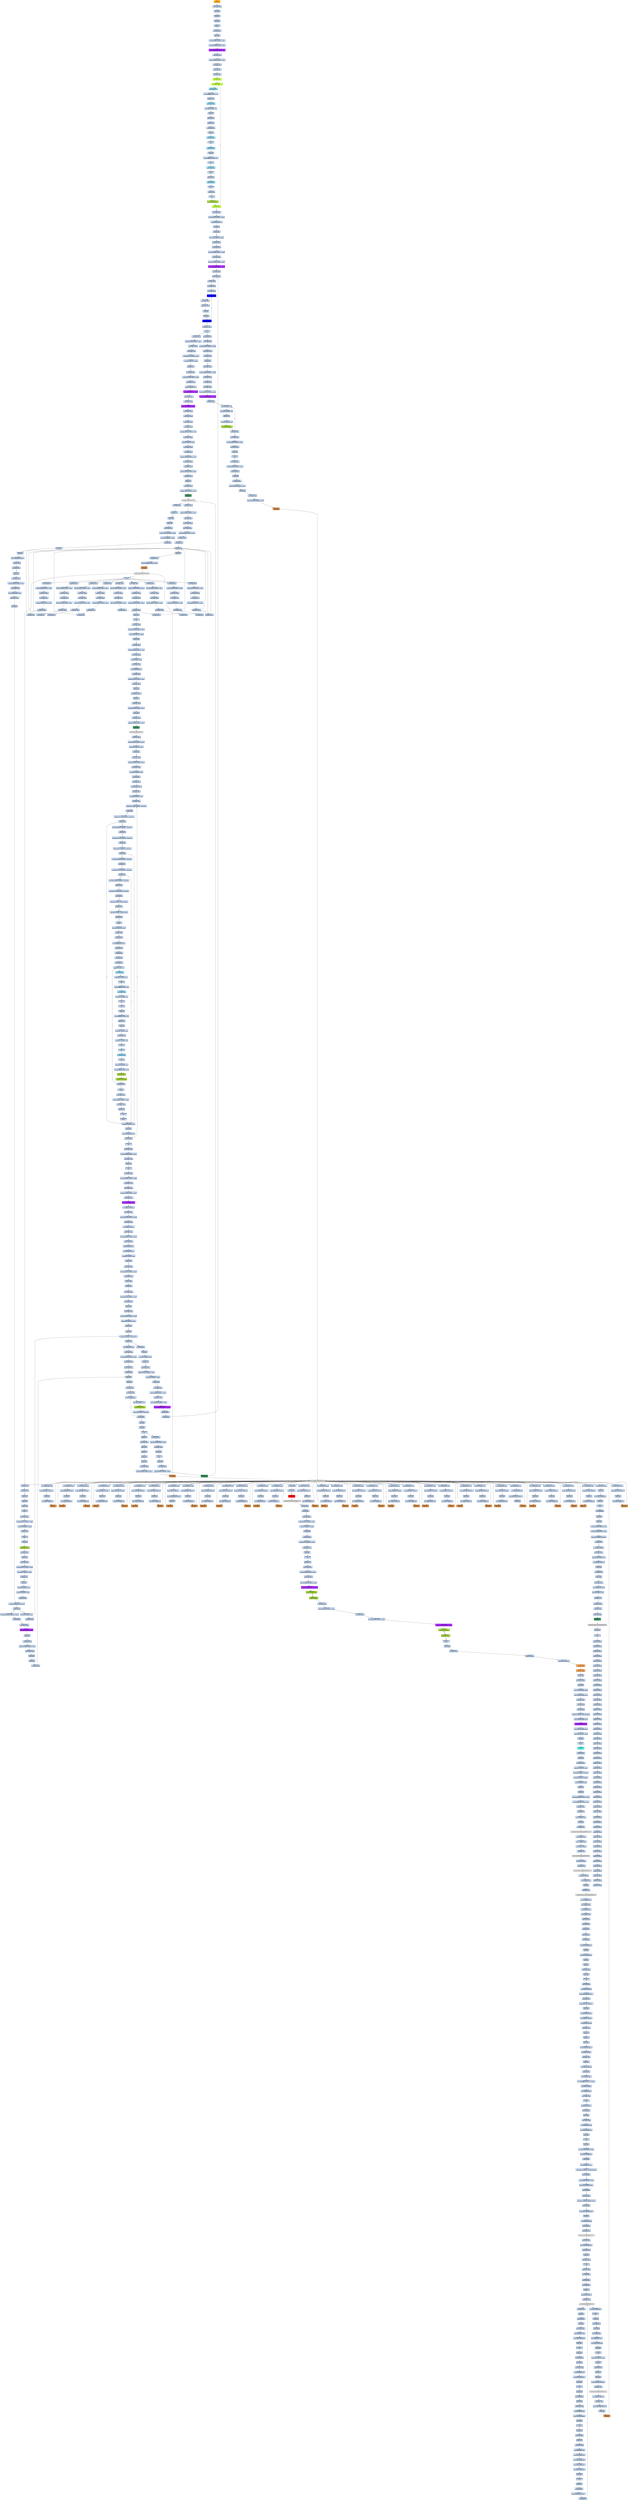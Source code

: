 strict digraph G {
	graph [bgcolor=transparent,
		name=G
	];
	node [color=lightsteelblue,
		fillcolor=lightsteelblue,
		shape=rectangle,
		style=filled
	];
	a0x00422060pushl_ebp	[color=lightgrey,
		fillcolor=orange,
		label="start\npushl %ebp"];
	a0x00422061movl_esp_ebp	[label="0x00422061\nmovl %esp, %ebp"];
	a0x00422060pushl_ebp -> a0x00422061movl_esp_ebp	[color="#000000"];
	a0x00422063pushl_ebx	[label="0x00422063\npushl %ebx"];
	a0x00422061movl_esp_ebp -> a0x00422063pushl_ebx	[color="#000000"];
	a0x00422064pushl_esi	[label="0x00422064\npushl %esi"];
	a0x00422063pushl_ebx -> a0x00422064pushl_esi	[color="#000000"];
	a0x00422065pushl_edi	[label="0x00422065\npushl %edi"];
	a0x00422064pushl_esi -> a0x00422065pushl_edi	[color="#000000"];
	a0x00422066pusha_	[label="0x00422066\npusha "];
	a0x00422065pushl_edi -> a0x00422066pusha_	[color="#000000"];
	a0x00422067call_0x0042206c	[label="0x00422067\ncall 0x0042206c"];
	a0x00422066pusha_ -> a0x00422067call_0x0042206c	[color="#000000"];
	a0x0042206cpopl_ebp	[label="0x0042206c\npopl %ebp"];
	a0x00422067call_0x0042206c -> a0x0042206cpopl_ebp	[color="#000000"];
	a0x0042206dsubl_0x40286cUINT32_ebp	[label="0x0042206d\nsubl $0x40286c<UINT32>, %ebp"];
	a0x0042206cpopl_ebp -> a0x0042206dsubl_0x40286cUINT32_ebp	[color="#000000"];
	a0x00422073movl_0x40345dUINT32_ecx	[label="0x00422073\nmovl $0x40345d<UINT32>, %ecx"];
	a0x0042206dsubl_0x40286cUINT32_ebp -> a0x00422073movl_0x40345dUINT32_ecx	[color="#000000"];
	a0x00422078subl_0x4028c6UINT32_ecx	[color=purple,
		fillcolor=purple,
		label="0x00422078\nsubl $0x4028c6<UINT32>, %ecx"];
	a0x00422073movl_0x40345dUINT32_ecx -> a0x00422078subl_0x4028c6UINT32_ecx	[color="#000000"];
	a0x0042207emovl_ebp_edx	[label="0x0042207e\nmovl %ebp, %edx"];
	a0x00422078subl_0x4028c6UINT32_ecx -> a0x0042207emovl_ebp_edx	[color="#000000"];
	a0x00422080addl_0x4028c6UINT32_edx	[label="0x00422080\naddl $0x4028c6<UINT32>, %edx"];
	a0x0042207emovl_ebp_edx -> a0x00422080addl_0x4028c6UINT32_edx	[color="#000000"];
	a0x00422086leal_edx__edi	[label="0x00422086\nleal (%edx), %edi"];
	a0x00422080addl_0x4028c6UINT32_edx -> a0x00422086leal_edx__edi	[color="#000000"];
	a0x00422088movl_edi_esi	[label="0x00422088\nmovl %edi, %esi"];
	a0x00422086leal_edx__edi -> a0x00422088movl_edi_esi	[color="#000000"];
	a0x0042208axorl_eax_eax	[label="0x0042208a\nxorl %eax, %eax"];
	a0x00422088movl_edi_esi -> a0x0042208axorl_eax_eax	[color="#000000"];
	a0x0042208cjmp_0x00422092	[color=olivedrab1,
		fillcolor=olivedrab1,
		label="0x0042208c\njmp 0x00422092"];
	a0x0042208axorl_eax_eax -> a0x0042208cjmp_0x00422092	[color="#000000"];
	a0x00422092lodsb_ds_esi__al	[color=olivedrab1,
		fillcolor=olivedrab1,
		label="0x00422092\nlodsb %ds:(%esi), %al"];
	a0x0042208cjmp_0x00422092 -> a0x00422092lodsb_ds_esi__al	[color="#000000"];
	a0x00422093jmp_0x00422096	[color=skyblue,
		fillcolor=skyblue,
		label="0x00422093\njmp 0x00422096"];
	a0x00422092lodsb_ds_esi__al -> a0x00422093jmp_0x00422096	[color="#000000"];
	a0x00422096subb_0xffffffecUINT8_al	[label="0x00422096\nsubb $0xffffffec<UINT8>, %al"];
	a0x00422093jmp_0x00422096 -> a0x00422096subb_0xffffffecUINT8_al	[color="#000000"];
	a0x00422098addb_cl_al	[label="0x00422098\naddb %cl, %al"];
	a0x00422096subb_0xffffffecUINT8_al -> a0x00422098addb_cl_al	[color="#000000"];
	a0x0042209ajmp_0x0042209d	[color=skyblue,
		fillcolor=skyblue,
		label="0x0042209a\njmp 0x0042209d"];
	a0x00422098addb_cl_al -> a0x0042209ajmp_0x0042209d	[color="#000000"];
	a0x0042209daddb_0xbUINT8_al	[label="0x0042209d\naddb $0xb<UINT8>, %al"];
	a0x0042209ajmp_0x0042209d -> a0x0042209daddb_0xbUINT8_al	[color="#000000"];
	a0x0042209fdecb_al	[label="0x0042209f\ndecb %al"];
	a0x0042209daddb_0xbUINT8_al -> a0x0042209fdecb_al	[color="#000000"];
	a0x004220a1addb_cl_al	[label="0x004220a1\naddb %cl, %al"];
	a0x0042209fdecb_al -> a0x004220a1addb_cl_al	[color="#000000"];
	a0x004220a3subb_cl_al	[label="0x004220a3\nsubb %cl, %al"];
	a0x004220a1addb_cl_al -> a0x004220a3subb_cl_al	[color="#000000"];
	a0x004220a5jmp_0x004220a8	[label="0x004220a5\njmp 0x004220a8"];
	a0x004220a3subb_cl_al -> a0x004220a5jmp_0x004220a8	[color="#000000"];
	a0x004220a8decb_al	[label="0x004220a8\ndecb %al"];
	a0x004220a5jmp_0x004220a8 -> a0x004220a8decb_al	[color="#000000"];
	a0x004220aajmp_0x004220ad	[color=skyblue,
		fillcolor=skyblue,
		label="0x004220aa\njmp 0x004220ad"];
	a0x004220a8decb_al -> a0x004220aajmp_0x004220ad	[color="#000000"];
	a0x004220adnop_	[label="0x004220ad\nnop "];
	a0x004220aajmp_0x004220ad -> a0x004220adnop_	[color="#000000"];
	a0x004220aejmp_0x004220b1	[color=skyblue,
		fillcolor=skyblue,
		label="0x004220ae\njmp 0x004220b1"];
	a0x004220adnop_ -> a0x004220aejmp_0x004220b1	[color="#000000"];
	a0x004220b1decb_al	[label="0x004220b1\ndecb %al"];
	a0x004220aejmp_0x004220b1 -> a0x004220b1decb_al	[color="#000000"];
	a0x004220b3subb_0xffffffa0UINT8_al	[label="0x004220b3\nsubb $0xffffffa0<UINT8>, %al"];
	a0x004220b1decb_al -> a0x004220b3subb_0xffffffa0UINT8_al	[color="#000000"];
	a0x004220b5clc_	[label="0x004220b5\nclc "];
	a0x004220b3subb_0xffffffa0UINT8_al -> a0x004220b5clc_	[color="#000000"];
	a0x004220b6jmp_0x004220b9	[color=skyblue,
		fillcolor=skyblue,
		label="0x004220b6\njmp 0x004220b9"];
	a0x004220b5clc_ -> a0x004220b6jmp_0x004220b9	[color="#000000"];
	a0x004220b9nop_	[label="0x004220b9\nnop "];
	a0x004220b6jmp_0x004220b9 -> a0x004220b9nop_	[color="#000000"];
	a0x004220basubb_cl_al	[label="0x004220ba\nsubb %cl, %al"];
	a0x004220b9nop_ -> a0x004220basubb_cl_al	[color="#000000"];
	a0x004220bcjmp_0x004220bf	[color=skyblue,
		fillcolor=skyblue,
		label="0x004220bc\njmp 0x004220bf"];
	a0x004220basubb_cl_al -> a0x004220bcjmp_0x004220bf	[color="#000000"];
	a0x004220bfclc_	[label="0x004220bf\nclc "];
	a0x004220bcjmp_0x004220bf -> a0x004220bfclc_	[color="#000000"];
	a0x004220c0addb_cl_al	[label="0x004220c0\naddb %cl, %al"];
	a0x004220bfclc_ -> a0x004220c0addb_cl_al	[color="#000000"];
	a0x004220c2clc_	[label="0x004220c2\nclc "];
	a0x004220c0addb_cl_al -> a0x004220c2clc_	[color="#000000"];
	a0x004220c3stosb_al_es_edi_	[color=yellowgreen,
		fillcolor=yellowgreen,
		label="0x004220c3\nstosb %al, %es:(%edi)"];
	a0x004220c2clc_ -> a0x004220c3stosb_al_es_edi_	[color="#000000"];
	a0x004220c4loop_0x00422092	[color=olivedrab1,
		fillcolor=olivedrab1,
		label="0x004220c4\nloop 0x00422092"];
	a0x004220c3stosb_al_es_edi_ -> a0x004220c4loop_0x00422092	[color="#000000"];
	a0x004220c4loop_0x00422092 -> a0x00422092lodsb_ds_esi__al	[color="#000000",
		label=T];
	a0x004220c6movl_ebp_edx	[label="0x004220c6\nmovl %ebp, %edx"];
	a0x004220c4loop_0x00422092 -> a0x004220c6movl_ebp_edx	[color="#000000",
		label=F];
	a0x004220c8addl_0x40321fUINT32_edx	[label="0x004220c8\naddl $0x40321f<UINT32>, %edx"];
	a0x004220c6movl_ebp_edx -> a0x004220c8addl_0x40321fUINT32_edx	[color="#000000"];
	a0x004220cemovl_0x20esp__eax	[label="0x004220ce\nmovl 0x20(%esp), %eax"];
	a0x004220c8addl_0x40321fUINT32_edx -> a0x004220cemovl_0x20esp__eax	[color="#000000"];
	a0x004220d2incl_eax	[label="0x004220d2\nincl %eax"];
	a0x004220cemovl_0x20esp__eax -> a0x004220d2incl_eax	[color="#000000"];
	a0x004220d3js_0x004220dd	[label="0x004220d3\njs 0x004220dd"];
	a0x004220d2incl_eax -> a0x004220d3js_0x004220dd	[color="#000000"];
	a0x004220d5movl_0x1UINT32_edx_	[label="0x004220d5\nmovl $0x1<UINT32>, (%edx)"];
	a0x004220d3js_0x004220dd -> a0x004220d5movl_0x1UINT32_edx_	[color="#000000",
		label=F];
	a0x004220dbjmp_0x004220e3	[label="0x004220db\njmp 0x004220e3"];
	a0x004220d5movl_0x1UINT32_edx_ -> a0x004220dbjmp_0x004220e3	[color="#000000"];
	a0x004220e3movl_ebp_edx	[label="0x004220e3\nmovl %ebp, %edx"];
	a0x004220dbjmp_0x004220e3 -> a0x004220e3movl_ebp_edx	[color="#000000"];
	a0x004220e5addl_0x402866UINT32_edx	[label="0x004220e5\naddl $0x402866<UINT32>, %edx"];
	a0x004220e3movl_ebp_edx -> a0x004220e5addl_0x402866UINT32_edx	[color="#000000"];
	a0x004220ebleal_edx__eax	[label="0x004220eb\nleal (%edx), %eax"];
	a0x004220e5addl_0x402866UINT32_edx -> a0x004220ebleal_edx__eax	[color="#000000"];
	a0x004220edmovl_0x403065UINT32_ecx	[label="0x004220ed\nmovl $0x403065<UINT32>, %ecx"];
	a0x004220ebleal_edx__eax -> a0x004220edmovl_0x403065UINT32_ecx	[color="#000000"];
	a0x004220f2subl_0x402866UINT32_ecx	[color=purple,
		fillcolor=purple,
		label="0x004220f2\nsubl $0x402866<UINT32>, %ecx"];
	a0x004220edmovl_0x403065UINT32_ecx -> a0x004220f2subl_0x402866UINT32_ecx	[color="#000000"];
	a0x004220f8call_0x00422401	[label="0x004220f8\ncall 0x00422401"];
	a0x004220f2subl_0x402866UINT32_ecx -> a0x004220f8call_0x00422401	[color="#000000"];
	a0x00422401movl_eax_edi	[label="0x00422401\nmovl %eax, %edi"];
	a0x004220f8call_0x00422401 -> a0x00422401movl_eax_edi	[color="#000000"];
	a0x00422403xorl_eax_eax	[label="0x00422403\nxorl %eax, %eax"];
	a0x00422401movl_eax_edi -> a0x00422403xorl_eax_eax	[color="#000000"];
	a0x00422405xorl_ebx_ebx	[label="0x00422405\nxorl %ebx, %ebx"];
	a0x00422403xorl_eax_eax -> a0x00422405xorl_ebx_ebx	[color="#000000"];
	a0x00422407xorl_edx_edx	[label="0x00422407\nxorl %edx, %edx"];
	a0x00422405xorl_ebx_ebx -> a0x00422407xorl_edx_edx	[color="#000000"];
	a0x00422409movb_edi__al	[color=blue,
		fillcolor=blue,
		label="0x00422409\nmovb (%edi), %al"];
	a0x00422407xorl_edx_edx -> a0x00422409movb_edi__al	[color="#000000"];
	a0x0042240bmull_edx_eax	[label="0x0042240b\nmull %edx, %eax"];
	a0x00422409movb_edi__al -> a0x0042240bmull_edx_eax	[color="#000000"];
	a0x0042240daddl_eax_ebx	[label="0x0042240d\naddl %eax, %ebx"];
	a0x0042240bmull_edx_eax -> a0x0042240daddl_eax_ebx	[color="#000000"];
	a0x0042240fincl_edx	[label="0x0042240f\nincl %edx"];
	a0x0042240daddl_eax_ebx -> a0x0042240fincl_edx	[color="#000000"];
	a0x00422410incl_edi	[label="0x00422410\nincl %edi"];
	a0x0042240fincl_edx -> a0x00422410incl_edi	[color="#000000"];
	a0x00422411loop_0x00422409	[color=blue,
		fillcolor=blue,
		label="0x00422411\nloop 0x00422409"];
	a0x00422410incl_edi -> a0x00422411loop_0x00422409	[color="#000000"];
	a0x00422411loop_0x00422409 -> a0x00422409movb_edi__al	[color="#000000",
		label=T];
	a0x00422413xchgl_eax_ebx	[label="0x00422413\nxchgl %eax, %ebx"];
	a0x00422411loop_0x00422409 -> a0x00422413xchgl_eax_ebx	[color="#000000",
		label=F];
	a0x00422414ret	[label="0x00422414\nret"];
	a0x00422413xchgl_eax_ebx -> a0x00422414ret	[color="#000000"];
	a0x004220fdmovl_ebp_edx	[label="0x004220fd\nmovl %ebp, %edx"];
	a0x00422414ret -> a0x004220fdmovl_ebp_edx	[color="#000000"];
	a0x00422815jmp_0x00422819	[label="0x00422815\njmp 0x00422819"];
	a0x00422414ret -> a0x00422815jmp_0x00422819	[color="#000000"];
	a0x004220ffaddl_0x40321bUINT32_edx	[label="0x004220ff\naddl $0x40321b<UINT32>, %edx"];
	a0x004220fdmovl_ebp_edx -> a0x004220ffaddl_0x40321bUINT32_edx	[color="#000000"];
	a0x00422105movl_eax_edx_	[label="0x00422105\nmovl %eax, (%edx)"];
	a0x004220ffaddl_0x40321bUINT32_edx -> a0x00422105movl_eax_edx_	[color="#000000"];
	a0x00422107movl_ebp_edx	[label="0x00422107\nmovl %ebp, %edx"];
	a0x00422105movl_eax_edx_ -> a0x00422107movl_ebp_edx	[color="#000000"];
	a0x00422109addl_0x403213UINT32_edx	[label="0x00422109\naddl $0x403213<UINT32>, %edx"];
	a0x00422107movl_ebp_edx -> a0x00422109addl_0x403213UINT32_edx	[color="#000000"];
	a0x0042210ftestl_0x1UINT32_edx_	[label="0x0042210f\ntestl $0x1<UINT32>, (%edx)"];
	a0x00422109addl_0x403213UINT32_edx -> a0x0042210ftestl_0x1UINT32_edx_	[color="#000000"];
	a0x00422115je_0x0042215f	[label="0x00422115\nje 0x0042215f"];
	a0x0042210ftestl_0x1UINT32_edx_ -> a0x00422115je_0x0042215f	[color="#000000"];
	a0x0042215fmovl_ebp_edx	[label="0x0042215f\nmovl %ebp, %edx"];
	a0x00422115je_0x0042215f -> a0x0042215fmovl_ebp_edx	[color="#000000",
		label=T];
	a0x00422161addl_0x40320bUINT32_edx	[label="0x00422161\naddl $0x40320b<UINT32>, %edx"];
	a0x0042215fmovl_ebp_edx -> a0x00422161addl_0x40320bUINT32_edx	[color="#000000"];
	a0x00422167movl_edx__eax	[label="0x00422167\nmovl (%edx), %eax"];
	a0x00422161addl_0x40320bUINT32_edx -> a0x00422167movl_edx__eax	[color="#000000"];
	a0x00422169addl_0x3ceax__eax	[label="0x00422169\naddl 0x3c(%eax), %eax"];
	a0x00422167movl_edx__eax -> a0x00422169addl_0x3ceax__eax	[color="#000000"];
	a0x0042216caddl_0x80UINT32_eax	[color=purple,
		fillcolor=purple,
		label="0x0042216c\naddl $0x80<UINT32>, %eax"];
	a0x00422169addl_0x3ceax__eax -> a0x0042216caddl_0x80UINT32_eax	[color="#000000"];
	a0x00422171movl_eax__ecx	[label="0x00422171\nmovl (%eax), %ecx"];
	a0x0042216caddl_0x80UINT32_eax -> a0x00422171movl_eax__ecx	[color="#000000"];
	a0x00422173addl_edx__ecx	[label="0x00422173\naddl (%edx), %ecx"];
	a0x00422171movl_eax__ecx -> a0x00422173addl_edx__ecx	[color="#000000"];
	a0x00422175addl_0x10UINT8_ecx	[color=purple,
		fillcolor=purple,
		label="0x00422175\naddl $0x10<UINT8>, %ecx"];
	a0x00422173addl_edx__ecx -> a0x00422175addl_0x10UINT8_ecx	[color="#000000"];
	a0x00422178movl_ecx__eax	[label="0x00422178\nmovl (%ecx), %eax"];
	a0x00422175addl_0x10UINT8_ecx -> a0x00422178movl_ecx__eax	[color="#000000"];
	a0x0042217aaddl_edx__eax	[label="0x0042217a\naddl (%edx), %eax"];
	a0x00422178movl_ecx__eax -> a0x0042217aaddl_edx__eax	[color="#000000"];
	a0x0042217cmovl_eax__ebx	[label="0x0042217c\nmovl (%eax), %ebx"];
	a0x0042217aaddl_edx__eax -> a0x0042217cmovl_eax__ebx	[color="#000000"];
	a0x0042217emovl_ebp_edx	[label="0x0042217e\nmovl %ebp, %edx"];
	a0x0042217cmovl_eax__ebx -> a0x0042217emovl_ebp_edx	[color="#000000"];
	a0x00422180addl_0x403397UINT32_edx	[label="0x00422180\naddl $0x403397<UINT32>, %edx"];
	a0x0042217emovl_ebp_edx -> a0x00422180addl_0x403397UINT32_edx	[color="#000000"];
	a0x00422186movl_ebx_edx_	[label="0x00422186\nmovl %ebx, (%edx)"];
	a0x00422180addl_0x403397UINT32_edx -> a0x00422186movl_ebx_edx_	[color="#000000"];
	a0x00422188addl_0x4UINT8_eax	[label="0x00422188\naddl $0x4<UINT8>, %eax"];
	a0x00422186movl_ebx_edx_ -> a0x00422188addl_0x4UINT8_eax	[color="#000000"];
	a0x0042218bmovl_eax__ebx	[label="0x0042218b\nmovl (%eax), %ebx"];
	a0x00422188addl_0x4UINT8_eax -> a0x0042218bmovl_eax__ebx	[color="#000000"];
	a0x0042218dmovl_ebp_edx	[label="0x0042218d\nmovl %ebp, %edx"];
	a0x0042218bmovl_eax__ebx -> a0x0042218dmovl_ebp_edx	[color="#000000"];
	a0x0042218faddl_0x40339bUINT32_edx	[label="0x0042218f\naddl $0x40339b<UINT32>, %edx"];
	a0x0042218dmovl_ebp_edx -> a0x0042218faddl_0x40339bUINT32_edx	[color="#000000"];
	a0x00422195movl_ebx_edx_	[label="0x00422195\nmovl %ebx, (%edx)"];
	a0x0042218faddl_0x40339bUINT32_edx -> a0x00422195movl_ebx_edx_	[color="#000000"];
	a0x00422197movl_ebp_edx	[label="0x00422197\nmovl %ebp, %edx"];
	a0x00422195movl_ebx_edx_ -> a0x00422197movl_ebp_edx	[color="#000000"];
	a0x00422199addl_0x40339fUINT32_edx	[label="0x00422199\naddl $0x40339f<UINT32>, %edx"];
	a0x00422197movl_ebp_edx -> a0x00422199addl_0x40339fUINT32_edx	[color="#000000"];
	a0x0042219fleal_edx__eax	[label="0x0042219f\nleal (%edx), %eax"];
	a0x00422199addl_0x40339fUINT32_edx -> a0x0042219fleal_edx__eax	[color="#000000"];
	a0x004221a1pushl_eax	[label="0x004221a1\npushl %eax"];
	a0x0042219fleal_edx__eax -> a0x004221a1pushl_eax	[color="#000000"];
	a0x004221a2movl_ebp_edx	[label="0x004221a2\nmovl %ebp, %edx"];
	a0x004221a1pushl_eax -> a0x004221a2movl_ebp_edx	[color="#000000"];
	a0x004221a4addl_0x403397UINT32_edx	[label="0x004221a4\naddl $0x403397<UINT32>, %edx"];
	a0x004221a2movl_ebp_edx -> a0x004221a4addl_0x403397UINT32_edx	[color="#000000"];
	a0x004221aacall_edx_	[color=seagreen,
		fillcolor=seagreen,
		label="0x004221aa\ncall (%edx)"];
	a0x004221a4addl_0x403397UINT32_edx -> a0x004221aacall_edx_	[color="#000000"];
	LoadLibraryA_kernel32_dll	[color=lightgrey,
		fillcolor=lightgrey,
		label="LoadLibraryA@kernel32.dll"];
	a0x004221aacall_edx_ -> LoadLibraryA_kernel32_dll	[color="#000000"];
	a0x004221acmovl_ebp_edx	[label="0x004221ac\nmovl %ebp, %edx"];
	LoadLibraryA_kernel32_dll -> a0x004221acmovl_ebp_edx	[color="#000000"];
	a0x0042267atestl_eax_eax	[label="0x0042267a\ntestl %eax, %eax"];
	LoadLibraryA_kernel32_dll -> a0x0042267atestl_eax_eax	[color="#000000"];
	a0x004221aeaddl_0x4033acUINT32_edx	[label="0x004221ae\naddl $0x4033ac<UINT32>, %edx"];
	a0x004221acmovl_ebp_edx -> a0x004221aeaddl_0x4033acUINT32_edx	[color="#000000"];
	a0x004221b4movl_eax_esi	[label="0x004221b4\nmovl %eax, %esi"];
	a0x004221aeaddl_0x4033acUINT32_edx -> a0x004221b4movl_eax_esi	[color="#000000"];
	a0x004221b6movl_eax_edx_	[label="0x004221b6\nmovl %eax, (%edx)"];
	a0x004221b4movl_eax_esi -> a0x004221b6movl_eax_edx_	[color="#000000"];
	a0x004221b8movl_ebp_edx	[label="0x004221b8\nmovl %ebp, %edx"];
	a0x004221b6movl_eax_edx_ -> a0x004221b8movl_ebp_edx	[color="#000000"];
	a0x004221baaddl_0x4033b0UINT32_edx	[label="0x004221ba\naddl $0x4033b0<UINT32>, %edx"];
	a0x004221b8movl_ebp_edx -> a0x004221baaddl_0x4033b0UINT32_edx	[color="#000000"];
	a0x004221c0leal_edx__eax	[label="0x004221c0\nleal (%edx), %eax"];
	a0x004221baaddl_0x4033b0UINT32_edx -> a0x004221c0leal_edx__eax	[color="#000000"];
	a0x004221c2call_0x004222a5	[label="0x004221c2\ncall 0x004222a5"];
	a0x004221c0leal_edx__eax -> a0x004221c2call_0x004222a5	[color="#000000"];
	a0x004222a5pushl_eax	[label="0x004222a5\npushl %eax"];
	a0x004221c2call_0x004222a5 -> a0x004222a5pushl_eax	[color="#000000"];
	a0x004222a6pushl_esi	[label="0x004222a6\npushl %esi"];
	a0x004222a5pushl_eax -> a0x004222a6pushl_esi	[color="#000000"];
	a0x004222a7movl_ebp_edx	[label="0x004222a7\nmovl %ebp, %edx"];
	a0x004222a6pushl_esi -> a0x004222a7movl_ebp_edx	[color="#000000"];
	a0x004222a9addl_0x40339bUINT32_edx	[label="0x004222a9\naddl $0x40339b<UINT32>, %edx"];
	a0x004222a7movl_ebp_edx -> a0x004222a9addl_0x40339bUINT32_edx	[color="#000000"];
	a0x004222afcall_edx_	[color=peru,
		fillcolor=peru,
		label="0x004222af\ncall (%edx)"];
	a0x004222a9addl_0x40339bUINT32_edx -> a0x004222afcall_edx_	[color="#000000"];
	GetProcAddress_kernel32_dll	[color=lightgrey,
		fillcolor=lightgrey,
		label="GetProcAddress@kernel32.dll"];
	a0x004222afcall_edx_ -> GetProcAddress_kernel32_dll	[color="#000000"];
	a0x004222b1ret	[label="0x004222b1\nret"];
	GetProcAddress_kernel32_dll -> a0x004222b1ret	[color="#000000"];
	a0x00422700orl_eax_eax	[label="0x00422700\norl %eax, %eax"];
	GetProcAddress_kernel32_dll -> a0x00422700orl_eax_eax	[color="#000000"];
	a0x004221c7movl_ebp_edx	[label="0x004221c7\nmovl %ebp, %edx"];
	a0x004222b1ret -> a0x004221c7movl_ebp_edx	[color="#000000"];
	a0x004221e0movl_ebp_edx	[label="0x004221e0\nmovl %ebp, %edx"];
	a0x004222b1ret -> a0x004221e0movl_ebp_edx	[color="#000000"];
	a0x004221f9movl_ebp_edx	[label="0x004221f9\nmovl %ebp, %edx"];
	a0x004222b1ret -> a0x004221f9movl_ebp_edx	[color="#000000"];
	a0x00422212movl_ebp_edx	[label="0x00422212\nmovl %ebp, %edx"];
	a0x004222b1ret -> a0x00422212movl_ebp_edx	[color="#000000"];
	a0x0042222bmovl_ebp_edx	[label="0x0042222b\nmovl %ebp, %edx"];
	a0x004222b1ret -> a0x0042222bmovl_ebp_edx	[color="#000000"];
	a0x00422244movl_ebp_edx	[label="0x00422244\nmovl %ebp, %edx"];
	a0x004222b1ret -> a0x00422244movl_ebp_edx	[color="#000000"];
	a0x0042225dmovl_ebp_edx	[label="0x0042225d\nmovl %ebp, %edx"];
	a0x004222b1ret -> a0x0042225dmovl_ebp_edx	[color="#000000"];
	a0x00422276movl_ebp_edx	[label="0x00422276\nmovl %ebp, %edx"];
	a0x004222b1ret -> a0x00422276movl_ebp_edx	[color="#000000"];
	a0x0042228fmovl_ebp_edx	[label="0x0042228f\nmovl %ebp, %edx"];
	a0x004222b1ret -> a0x0042228fmovl_ebp_edx	[color="#000000"];
	a0x004221c9addl_0x4033c1UINT32_edx	[label="0x004221c9\naddl $0x4033c1<UINT32>, %edx"];
	a0x004221c7movl_ebp_edx -> a0x004221c9addl_0x4033c1UINT32_edx	[color="#000000"];
	a0x004221cfmovl_eax_edx_	[label="0x004221cf\nmovl %eax, (%edx)"];
	a0x004221c9addl_0x4033c1UINT32_edx -> a0x004221cfmovl_eax_edx_	[color="#000000"];
	a0x004221d1movl_ebp_edx	[label="0x004221d1\nmovl %ebp, %edx"];
	a0x004221cfmovl_eax_edx_ -> a0x004221d1movl_ebp_edx	[color="#000000"];
	a0x004221d3addl_0x4033c5UINT32_edx	[label="0x004221d3\naddl $0x4033c5<UINT32>, %edx"];
	a0x004221d1movl_ebp_edx -> a0x004221d3addl_0x4033c5UINT32_edx	[color="#000000"];
	a0x004221d9leal_edx__eax	[label="0x004221d9\nleal (%edx), %eax"];
	a0x004221d3addl_0x4033c5UINT32_edx -> a0x004221d9leal_edx__eax	[color="#000000"];
	a0x004221dbcall_0x004222a5	[label="0x004221db\ncall 0x004222a5"];
	a0x004221d9leal_edx__eax -> a0x004221dbcall_0x004222a5	[color="#000000"];
	a0x004221dbcall_0x004222a5 -> a0x004222a5pushl_eax	[color="#000000"];
	a0x004221e2addl_0x4033d4UINT32_edx	[label="0x004221e2\naddl $0x4033d4<UINT32>, %edx"];
	a0x004221e0movl_ebp_edx -> a0x004221e2addl_0x4033d4UINT32_edx	[color="#000000"];
	a0x004221e8movl_eax_edx_	[label="0x004221e8\nmovl %eax, (%edx)"];
	a0x004221e2addl_0x4033d4UINT32_edx -> a0x004221e8movl_eax_edx_	[color="#000000"];
	a0x004221eamovl_ebp_edx	[label="0x004221ea\nmovl %ebp, %edx"];
	a0x004221e8movl_eax_edx_ -> a0x004221eamovl_ebp_edx	[color="#000000"];
	a0x004221ecaddl_0x4033d8UINT32_edx	[label="0x004221ec\naddl $0x4033d8<UINT32>, %edx"];
	a0x004221eamovl_ebp_edx -> a0x004221ecaddl_0x4033d8UINT32_edx	[color="#000000"];
	a0x004221f2leal_edx__eax	[label="0x004221f2\nleal (%edx), %eax"];
	a0x004221ecaddl_0x4033d8UINT32_edx -> a0x004221f2leal_edx__eax	[color="#000000"];
	a0x004221f4call_0x004222a5	[label="0x004221f4\ncall 0x004222a5"];
	a0x004221f2leal_edx__eax -> a0x004221f4call_0x004222a5	[color="#000000"];
	a0x004221f4call_0x004222a5 -> a0x004222a5pushl_eax	[color="#000000"];
	a0x004221fbaddl_0x4033ebUINT32_edx	[label="0x004221fb\naddl $0x4033eb<UINT32>, %edx"];
	a0x004221f9movl_ebp_edx -> a0x004221fbaddl_0x4033ebUINT32_edx	[color="#000000"];
	a0x00422201movl_eax_edx_	[label="0x00422201\nmovl %eax, (%edx)"];
	a0x004221fbaddl_0x4033ebUINT32_edx -> a0x00422201movl_eax_edx_	[color="#000000"];
	a0x00422203movl_ebp_edx	[label="0x00422203\nmovl %ebp, %edx"];
	a0x00422201movl_eax_edx_ -> a0x00422203movl_ebp_edx	[color="#000000"];
	a0x00422205addl_0x4033efUINT32_edx	[label="0x00422205\naddl $0x4033ef<UINT32>, %edx"];
	a0x00422203movl_ebp_edx -> a0x00422205addl_0x4033efUINT32_edx	[color="#000000"];
	a0x0042220bleal_edx__eax	[label="0x0042220b\nleal (%edx), %eax"];
	a0x00422205addl_0x4033efUINT32_edx -> a0x0042220bleal_edx__eax	[color="#000000"];
	a0x0042220dcall_0x004222a5	[label="0x0042220d\ncall 0x004222a5"];
	a0x0042220bleal_edx__eax -> a0x0042220dcall_0x004222a5	[color="#000000"];
	a0x0042220dcall_0x004222a5 -> a0x004222a5pushl_eax	[color="#000000"];
	a0x00422214addl_0x4033fbUINT32_edx	[label="0x00422214\naddl $0x4033fb<UINT32>, %edx"];
	a0x00422212movl_ebp_edx -> a0x00422214addl_0x4033fbUINT32_edx	[color="#000000"];
	a0x0042221amovl_eax_edx_	[label="0x0042221a\nmovl %eax, (%edx)"];
	a0x00422214addl_0x4033fbUINT32_edx -> a0x0042221amovl_eax_edx_	[color="#000000"];
	a0x0042221cmovl_ebp_edx	[label="0x0042221c\nmovl %ebp, %edx"];
	a0x0042221amovl_eax_edx_ -> a0x0042221cmovl_ebp_edx	[color="#000000"];
	a0x0042221eaddl_0x4033ffUINT32_edx	[label="0x0042221e\naddl $0x4033ff<UINT32>, %edx"];
	a0x0042221cmovl_ebp_edx -> a0x0042221eaddl_0x4033ffUINT32_edx	[color="#000000"];
	a0x00422224leal_edx__eax	[label="0x00422224\nleal (%edx), %eax"];
	a0x0042221eaddl_0x4033ffUINT32_edx -> a0x00422224leal_edx__eax	[color="#000000"];
	a0x00422226call_0x004222a5	[label="0x00422226\ncall 0x004222a5"];
	a0x00422224leal_edx__eax -> a0x00422226call_0x004222a5	[color="#000000"];
	a0x00422226call_0x004222a5 -> a0x004222a5pushl_eax	[color="#000000"];
	a0x0042222daddl_0x40340bUINT32_edx	[label="0x0042222d\naddl $0x40340b<UINT32>, %edx"];
	a0x0042222bmovl_ebp_edx -> a0x0042222daddl_0x40340bUINT32_edx	[color="#000000"];
	a0x00422233movl_eax_edx_	[label="0x00422233\nmovl %eax, (%edx)"];
	a0x0042222daddl_0x40340bUINT32_edx -> a0x00422233movl_eax_edx_	[color="#000000"];
	a0x00422235movl_ebp_edx	[label="0x00422235\nmovl %ebp, %edx"];
	a0x00422233movl_eax_edx_ -> a0x00422235movl_ebp_edx	[color="#000000"];
	a0x00422237addl_0x40340fUINT32_edx	[label="0x00422237\naddl $0x40340f<UINT32>, %edx"];
	a0x00422235movl_ebp_edx -> a0x00422237addl_0x40340fUINT32_edx	[color="#000000"];
	a0x0042223dleal_edx__eax	[label="0x0042223d\nleal (%edx), %eax"];
	a0x00422237addl_0x40340fUINT32_edx -> a0x0042223dleal_edx__eax	[color="#000000"];
	a0x0042223fcall_0x004222a5	[label="0x0042223f\ncall 0x004222a5"];
	a0x0042223dleal_edx__eax -> a0x0042223fcall_0x004222a5	[color="#000000"];
	a0x0042223fcall_0x004222a5 -> a0x004222a5pushl_eax	[color="#000000"];
	a0x00422246addl_0x40341aUINT32_edx	[label="0x00422246\naddl $0x40341a<UINT32>, %edx"];
	a0x00422244movl_ebp_edx -> a0x00422246addl_0x40341aUINT32_edx	[color="#000000"];
	a0x0042224cmovl_eax_edx_	[label="0x0042224c\nmovl %eax, (%edx)"];
	a0x00422246addl_0x40341aUINT32_edx -> a0x0042224cmovl_eax_edx_	[color="#000000"];
	a0x0042224emovl_ebp_edx	[label="0x0042224e\nmovl %ebp, %edx"];
	a0x0042224cmovl_eax_edx_ -> a0x0042224emovl_ebp_edx	[color="#000000"];
	a0x00422250addl_0x40341eUINT32_edx	[label="0x00422250\naddl $0x40341e<UINT32>, %edx"];
	a0x0042224emovl_ebp_edx -> a0x00422250addl_0x40341eUINT32_edx	[color="#000000"];
	a0x00422256leal_edx__eax	[label="0x00422256\nleal (%edx), %eax"];
	a0x00422250addl_0x40341eUINT32_edx -> a0x00422256leal_edx__eax	[color="#000000"];
	a0x00422258call_0x004222a5	[label="0x00422258\ncall 0x004222a5"];
	a0x00422256leal_edx__eax -> a0x00422258call_0x004222a5	[color="#000000"];
	a0x00422258call_0x004222a5 -> a0x004222a5pushl_eax	[color="#000000"];
	a0x0042225faddl_0x403427UINT32_edx	[label="0x0042225f\naddl $0x403427<UINT32>, %edx"];
	a0x0042225dmovl_ebp_edx -> a0x0042225faddl_0x403427UINT32_edx	[color="#000000"];
	a0x00422265movl_eax_edx_	[label="0x00422265\nmovl %eax, (%edx)"];
	a0x0042225faddl_0x403427UINT32_edx -> a0x00422265movl_eax_edx_	[color="#000000"];
	a0x00422267movl_ebp_edx	[label="0x00422267\nmovl %ebp, %edx"];
	a0x00422265movl_eax_edx_ -> a0x00422267movl_ebp_edx	[color="#000000"];
	a0x00422269addl_0x40342bUINT32_edx	[label="0x00422269\naddl $0x40342b<UINT32>, %edx"];
	a0x00422267movl_ebp_edx -> a0x00422269addl_0x40342bUINT32_edx	[color="#000000"];
	a0x0042226fleal_edx__eax	[label="0x0042226f\nleal (%edx), %eax"];
	a0x00422269addl_0x40342bUINT32_edx -> a0x0042226fleal_edx__eax	[color="#000000"];
	a0x00422271call_0x004222a5	[label="0x00422271\ncall 0x004222a5"];
	a0x0042226fleal_edx__eax -> a0x00422271call_0x004222a5	[color="#000000"];
	a0x00422271call_0x004222a5 -> a0x004222a5pushl_eax	[color="#000000"];
	a0x00422278addl_0x403437UINT32_edx	[label="0x00422278\naddl $0x403437<UINT32>, %edx"];
	a0x00422276movl_ebp_edx -> a0x00422278addl_0x403437UINT32_edx	[color="#000000"];
	a0x0042227emovl_eax_edx_	[label="0x0042227e\nmovl %eax, (%edx)"];
	a0x00422278addl_0x403437UINT32_edx -> a0x0042227emovl_eax_edx_	[color="#000000"];
	a0x00422280movl_ebp_edx	[label="0x00422280\nmovl %ebp, %edx"];
	a0x0042227emovl_eax_edx_ -> a0x00422280movl_ebp_edx	[color="#000000"];
	a0x00422282addl_0x40343bUINT32_edx	[label="0x00422282\naddl $0x40343b<UINT32>, %edx"];
	a0x00422280movl_ebp_edx -> a0x00422282addl_0x40343bUINT32_edx	[color="#000000"];
	a0x00422288leal_edx__eax	[label="0x00422288\nleal (%edx), %eax"];
	a0x00422282addl_0x40343bUINT32_edx -> a0x00422288leal_edx__eax	[color="#000000"];
	a0x0042228acall_0x004222a5	[label="0x0042228a\ncall 0x004222a5"];
	a0x00422288leal_edx__eax -> a0x0042228acall_0x004222a5	[color="#000000"];
	a0x0042228acall_0x004222a5 -> a0x004222a5pushl_eax	[color="#000000"];
	a0x00422291addl_0x403447UINT32_edx	[label="0x00422291\naddl $0x403447<UINT32>, %edx"];
	a0x0042228fmovl_ebp_edx -> a0x00422291addl_0x403447UINT32_edx	[color="#000000"];
	a0x00422297movl_eax_edx_	[label="0x00422297\nmovl %eax, (%edx)"];
	a0x00422291addl_0x403447UINT32_edx -> a0x00422297movl_eax_edx_	[color="#000000"];
	a0x00422299movl_ebp_edx	[label="0x00422299\nmovl %ebp, %edx"];
	a0x00422297movl_eax_edx_ -> a0x00422299movl_ebp_edx	[color="#000000"];
	a0x0042229baddl_0x402ab2UINT32_edx	[label="0x0042229b\naddl $0x402ab2<UINT32>, %edx"];
	a0x00422299movl_ebp_edx -> a0x0042229baddl_0x402ab2UINT32_edx	[color="#000000"];
	a0x004222a1leal_edx__eax	[label="0x004222a1\nleal (%edx), %eax"];
	a0x0042229baddl_0x402ab2UINT32_edx -> a0x004222a1leal_edx__eax	[color="#000000"];
	a0x004222a3pushl_eax	[label="0x004222a3\npushl %eax"];
	a0x004222a1leal_edx__eax -> a0x004222a3pushl_eax	[color="#000000"];
	a0x004222a4ret	[label="0x004222a4\nret"];
	a0x004222a3pushl_eax -> a0x004222a4ret	[color="#000000"];
	a0x004222b2movl_ebp_edx	[label="0x004222b2\nmovl %ebp, %edx"];
	a0x004222a4ret -> a0x004222b2movl_ebp_edx	[color="#000000"];
	a0x004222b4addl_0x403213UINT32_edx	[label="0x004222b4\naddl $0x403213<UINT32>, %edx"];
	a0x004222b2movl_ebp_edx -> a0x004222b4addl_0x403213UINT32_edx	[color="#000000"];
	a0x004222batestl_0x10UINT32_edx_	[label="0x004222ba\ntestl $0x10<UINT32>, (%edx)"];
	a0x004222b4addl_0x403213UINT32_edx -> a0x004222batestl_0x10UINT32_edx_	[color="#000000"];
	a0x004222c0je_0x004222fd	[label="0x004222c0\nje 0x004222fd"];
	a0x004222batestl_0x10UINT32_edx_ -> a0x004222c0je_0x004222fd	[color="#000000"];
	a0x004222fdmovl_ebp_edx	[label="0x004222fd\nmovl %ebp, %edx"];
	a0x004222c0je_0x004222fd -> a0x004222fdmovl_ebp_edx	[color="#000000",
		label=T];
	a0x004222ffaddl_0x40320bUINT32_edx	[label="0x004222ff\naddl $0x40320b<UINT32>, %edx"];
	a0x004222fdmovl_ebp_edx -> a0x004222ffaddl_0x40320bUINT32_edx	[color="#000000"];
	a0x00422305movl_edx__edi	[label="0x00422305\nmovl (%edx), %edi"];
	a0x004222ffaddl_0x40320bUINT32_edx -> a0x00422305movl_edx__edi	[color="#000000"];
	a0x00422307addl_0x3cedi__edi	[label="0x00422307\naddl 0x3c(%edi), %edi"];
	a0x00422305movl_edx__edi -> a0x00422307addl_0x3cedi__edi	[color="#000000"];
	a0x0042230amovl_edx__esi	[label="0x0042230a\nmovl (%edx), %esi"];
	a0x00422307addl_0x3cedi__edi -> a0x0042230amovl_edx__esi	[color="#000000"];
	a0x0042230cmovl_0x54edi__ecx	[label="0x0042230c\nmovl 0x54(%edi), %ecx"];
	a0x0042230amovl_edx__esi -> a0x0042230cmovl_0x54edi__ecx	[color="#000000"];
	a0x0042230fmovl_ebp_edx	[label="0x0042230f\nmovl %ebp, %edx"];
	a0x0042230cmovl_0x54edi__ecx -> a0x0042230fmovl_ebp_edx	[color="#000000"];
	a0x00422311addl_0x403479UINT32_edx	[label="0x00422311\naddl $0x403479<UINT32>, %edx"];
	a0x0042230fmovl_ebp_edx -> a0x00422311addl_0x403479UINT32_edx	[color="#000000"];
	a0x00422317leal_edx__eax	[label="0x00422317\nleal (%edx), %eax"];
	a0x00422311addl_0x403479UINT32_edx -> a0x00422317leal_edx__eax	[color="#000000"];
	a0x00422319pushl_eax	[label="0x00422319\npushl %eax"];
	a0x00422317leal_edx__eax -> a0x00422319pushl_eax	[color="#000000"];
	a0x0042231apushl_0x4UINT8	[label="0x0042231a\npushl $0x4<UINT8>"];
	a0x00422319pushl_eax -> a0x0042231apushl_0x4UINT8	[color="#000000"];
	a0x0042231cpushl_ecx	[label="0x0042231c\npushl %ecx"];
	a0x0042231apushl_0x4UINT8 -> a0x0042231cpushl_ecx	[color="#000000"];
	a0x0042231dmovl_ebp_edx	[label="0x0042231d\nmovl %ebp, %edx"];
	a0x0042231cpushl_ecx -> a0x0042231dmovl_ebp_edx	[color="#000000"];
	a0x0042231faddl_0x40320bUINT32_edx	[label="0x0042231f\naddl $0x40320b<UINT32>, %edx"];
	a0x0042231dmovl_ebp_edx -> a0x0042231faddl_0x40320bUINT32_edx	[color="#000000"];
	a0x00422325pushl_edx_	[label="0x00422325\npushl (%edx)"];
	a0x0042231faddl_0x40320bUINT32_edx -> a0x00422325pushl_edx_	[color="#000000"];
	a0x00422327movl_ebp_edx	[label="0x00422327\nmovl %ebp, %edx"];
	a0x00422325pushl_edx_ -> a0x00422327movl_ebp_edx	[color="#000000"];
	a0x00422329addl_0x4033d4UINT32_edx	[label="0x00422329\naddl $0x4033d4<UINT32>, %edx"];
	a0x00422327movl_ebp_edx -> a0x00422329addl_0x4033d4UINT32_edx	[color="#000000"];
	a0x0042232fcall_edx_	[color=seagreen,
		fillcolor=seagreen,
		label="0x0042232f\ncall (%edx)"];
	a0x00422329addl_0x4033d4UINT32_edx -> a0x0042232fcall_edx_	[color="#000000"];
	VirtualProtect_Kernel32_dll	[color=lightgrey,
		fillcolor=lightgrey,
		label="VirtualProtect@Kernel32.dll"];
	a0x0042232fcall_edx_ -> VirtualProtect_Kernel32_dll	[color="#000000"];
	a0x00422331movl_ebp_edx	[label="0x00422331\nmovl %ebp, %edx"];
	VirtualProtect_Kernel32_dll -> a0x00422331movl_ebp_edx	[color="#000000"];
	a0x00422333addl_0x403213UINT32_edx	[label="0x00422333\naddl $0x403213<UINT32>, %edx"];
	a0x00422331movl_ebp_edx -> a0x00422333addl_0x403213UINT32_edx	[color="#000000"];
	a0x00422339testl_0x8UINT32_edx_	[label="0x00422339\ntestl $0x8<UINT32>, (%edx)"];
	a0x00422333addl_0x403213UINT32_edx -> a0x00422339testl_0x8UINT32_edx_	[color="#000000"];
	a0x0042233fje_0x0042242e	[label="0x0042233f\nje 0x0042242e"];
	a0x00422339testl_0x8UINT32_edx_ -> a0x0042233fje_0x0042242e	[color="#000000"];
	a0x0042242emovl_ebp_edx	[label="0x0042242e\nmovl %ebp, %edx"];
	a0x0042233fje_0x0042242e -> a0x0042242emovl_ebp_edx	[color="#000000",
		label=T];
	a0x00422430addl_0x40320bUINT32_edx	[label="0x00422430\naddl $0x40320b<UINT32>, %edx"];
	a0x0042242emovl_ebp_edx -> a0x00422430addl_0x40320bUINT32_edx	[color="#000000"];
	a0x00422436movl_edx__eax	[label="0x00422436\nmovl (%edx), %eax"];
	a0x00422430addl_0x40320bUINT32_edx -> a0x00422436movl_edx__eax	[color="#000000"];
	a0x00422438movl_0x1UINT32_ebx	[label="0x00422438\nmovl $0x1<UINT32>, %ebx"];
	a0x00422436movl_edx__eax -> a0x00422438movl_0x1UINT32_ebx	[color="#000000"];
	a0x0042243dcall_0x00422494	[label="0x0042243d\ncall 0x00422494"];
	a0x00422438movl_0x1UINT32_ebx -> a0x0042243dcall_0x00422494	[color="#000000"];
	a0x00422494movl_eax_edi	[label="0x00422494\nmovl %eax, %edi"];
	a0x0042243dcall_0x00422494 -> a0x00422494movl_eax_edi	[color="#000000"];
	a0x00422496addl_0x3cedi__edi	[label="0x00422496\naddl 0x3c(%edi), %edi"];
	a0x00422494movl_eax_edi -> a0x00422496addl_0x3cedi__edi	[color="#000000"];
	a0x00422499movl_edi_esi	[label="0x00422499\nmovl %edi, %esi"];
	a0x00422496addl_0x3cedi__edi -> a0x00422499movl_edi_esi	[color="#000000"];
	a0x0042249baddl_0xf8UINT32_esi	[label="0x0042249b\naddl $0xf8<UINT32>, %esi"];
	a0x00422499movl_edi_esi -> a0x0042249baddl_0xf8UINT32_esi	[color="#000000"];
	a0x004224a1xorl_edx_edx	[label="0x004224a1\nxorl %edx, %edx"];
	a0x0042249baddl_0xf8UINT32_esi -> a0x004224a1xorl_edx_edx	[color="#000000"];
	a0x004224a3cmpl_0x63727372UINT32_ds_esi_	[label="0x004224a3\ncmpl $0x63727372<UINT32>, %ds:(%esi)"];
	a0x004224a1xorl_edx_edx -> a0x004224a3cmpl_0x63727372UINT32_ds_esi_	[color="#000000"];
	a0x004224aaje_0x0042253f	[label="0x004224aa\nje 0x0042253f"];
	a0x004224a3cmpl_0x63727372UINT32_ds_esi_ -> a0x004224aaje_0x0042253f	[color="#000000"];
	a0x004224b0cmpl_0x7273722eUINT32_ds_esi_	[label="0x004224b0\ncmpl $0x7273722e<UINT32>, %ds:(%esi)"];
	a0x004224aaje_0x0042253f -> a0x004224b0cmpl_0x7273722eUINT32_ds_esi_	[color="#000000",
		label=F];
	a0x004224b7je_0x0042253f	[label="0x004224b7\nje 0x0042253f"];
	a0x004224b0cmpl_0x7273722eUINT32_ds_esi_ -> a0x004224b7je_0x0042253f	[color="#000000"];
	a0x004224bdcmpl_0x6f6c6572UINT32_ds_esi_	[label="0x004224bd\ncmpl $0x6f6c6572<UINT32>, %ds:(%esi)"];
	a0x004224b7je_0x0042253f -> a0x004224bdcmpl_0x6f6c6572UINT32_ds_esi_	[color="#000000",
		label=F];
	a0x0042253faddl_0x28UINT8_esi	[label="0x0042253f\naddl $0x28<UINT8>, %esi"];
	a0x004224b7je_0x0042253f -> a0x0042253faddl_0x28UINT8_esi	[color="#000000",
		label=T];
	a0x004224c4je_0x0042253f	[label="0x004224c4\nje 0x0042253f"];
	a0x004224bdcmpl_0x6f6c6572UINT32_ds_esi_ -> a0x004224c4je_0x0042253f	[color="#000000"];
	a0x004224c6cmpl_0x6c65722eUINT32_ds_esi_	[label="0x004224c6\ncmpl $0x6c65722e<UINT32>, %ds:(%esi)"];
	a0x004224c4je_0x0042253f -> a0x004224c6cmpl_0x6c65722eUINT32_ds_esi_	[color="#000000",
		label=F];
	a0x004224cdje_0x0042253f	[label="0x004224cd\nje 0x0042253f"];
	a0x004224c6cmpl_0x6c65722eUINT32_ds_esi_ -> a0x004224cdje_0x0042253f	[color="#000000"];
	a0x004224cfcmpl_0x4379UINT32_ds_esi_	[label="0x004224cf\ncmpl $0x4379<UINT32>, %ds:(%esi)"];
	a0x004224cdje_0x0042253f -> a0x004224cfcmpl_0x4379UINT32_ds_esi_	[color="#000000",
		label=F];
	a0x004224d6je_0x0042253f	[label="0x004224d6\nje 0x0042253f"];
	a0x004224cfcmpl_0x4379UINT32_ds_esi_ -> a0x004224d6je_0x0042253f	[color="#000000"];
	a0x004224d8cmpl_0x6164652eUINT32_ds_esi_	[label="0x004224d8\ncmpl $0x6164652e<UINT32>, %ds:(%esi)"];
	a0x004224d6je_0x0042253f -> a0x004224d8cmpl_0x6164652eUINT32_ds_esi_	[color="#000000",
		label=F];
	a0x004224d6je_0x0042253f -> a0x0042253faddl_0x28UINT8_esi	[color="#000000",
		label=T];
	a0x004224dfje_0x0042253f	[label="0x004224df\nje 0x0042253f"];
	a0x004224d8cmpl_0x6164652eUINT32_ds_esi_ -> a0x004224dfje_0x0042253f	[color="#000000"];
	a0x004224e1cmpl_0x6164722eUINT32_ds_esi_	[label="0x004224e1\ncmpl $0x6164722e<UINT32>, %ds:(%esi)"];
	a0x004224dfje_0x0042253f -> a0x004224e1cmpl_0x6164722eUINT32_ds_esi_	[color="#000000",
		label=F];
	a0x004224e8je_0x0042253f	[label="0x004224e8\nje 0x0042253f"];
	a0x004224e1cmpl_0x6164722eUINT32_ds_esi_ -> a0x004224e8je_0x0042253f	[color="#000000"];
	a0x004224eacmpl_0x6164692eUINT32_ds_esi_	[label="0x004224ea\ncmpl $0x6164692e<UINT32>, %ds:(%esi)"];
	a0x004224e8je_0x0042253f -> a0x004224eacmpl_0x6164692eUINT32_ds_esi_	[color="#000000",
		label=F];
	a0x004224e8je_0x0042253f -> a0x0042253faddl_0x28UINT8_esi	[color="#000000",
		label=T];
	a0x004224f1je_0x0042253f	[label="0x004224f1\nje 0x0042253f"];
	a0x004224eacmpl_0x6164692eUINT32_ds_esi_ -> a0x004224f1je_0x0042253f	[color="#000000"];
	a0x004224f3cmpl_0x736c742eUINT32_ds_esi_	[label="0x004224f3\ncmpl $0x736c742e<UINT32>, %ds:(%esi)"];
	a0x004224f1je_0x0042253f -> a0x004224f3cmpl_0x736c742eUINT32_ds_esi_	[color="#000000",
		label=F];
	a0x004224faje_0x0042253f	[label="0x004224fa\nje 0x0042253f"];
	a0x004224f3cmpl_0x736c742eUINT32_ds_esi_ -> a0x004224faje_0x0042253f	[color="#000000"];
	a0x004224fccmpl_0x0UINT8_ds_0x14esi_	[label="0x004224fc\ncmpl $0x0<UINT8>, %ds:0x14(%esi)"];
	a0x004224faje_0x0042253f -> a0x004224fccmpl_0x0UINT8_ds_0x14esi_	[color="#000000",
		label=F];
	a0x00422501je_0x0042253f	[label="0x00422501\nje 0x0042253f"];
	a0x004224fccmpl_0x0UINT8_ds_0x14esi_ -> a0x00422501je_0x0042253f	[color="#000000"];
	a0x00422503cmpl_0x0UINT8_ds_0x10esi_	[label="0x00422503\ncmpl $0x0<UINT8>, %ds:0x10(%esi)"];
	a0x00422501je_0x0042253f -> a0x00422503cmpl_0x0UINT8_ds_0x10esi_	[color="#000000",
		label=F];
	a0x00422508je_0x0042253f	[label="0x00422508\nje 0x0042253f"];
	a0x00422503cmpl_0x0UINT8_ds_0x10esi_ -> a0x00422508je_0x0042253f	[color="#000000"];
	a0x0042250apusha_	[label="0x0042250a\npusha "];
	a0x00422508je_0x0042253f -> a0x0042250apusha_	[color="#000000",
		label=F];
	a0x0042250bmovl_ds_0x10esi__ecx	[label="0x0042250b\nmovl %ds:0x10(%esi), %ecx"];
	a0x0042250apusha_ -> a0x0042250bmovl_ds_0x10esi__ecx	[color="#000000"];
	a0x0042250forl_ebx_ebx	[label="0x0042250f\norl %ebx, %ebx"];
	a0x0042250bmovl_ds_0x10esi__ecx -> a0x0042250forl_ebx_ebx	[color="#000000"];
	a0x00422511jne_0x00422520	[label="0x00422511\njne 0x00422520"];
	a0x0042250forl_ebx_ebx -> a0x00422511jne_0x00422520	[color="#000000"];
	a0x00422520movl_ds_0xcesi__esi	[label="0x00422520\nmovl %ds:0xc(%esi), %esi"];
	a0x00422511jne_0x00422520 -> a0x00422520movl_ds_0xcesi__esi	[color="#000000",
		label=T];
	a0x00422524addl_eax_esi	[label="0x00422524\naddl %eax, %esi"];
	a0x00422520movl_ds_0xcesi__esi -> a0x00422524addl_eax_esi	[color="#000000"];
	a0x00422526call_0x0042244e	[label="0x00422526\ncall 0x0042244e"];
	a0x00422524addl_eax_esi -> a0x00422526call_0x0042244e	[color="#000000"];
	a0x0042244emovl_esi_edi	[label="0x0042244e\nmovl %esi, %edi"];
	a0x00422526call_0x0042244e -> a0x0042244emovl_esi_edi	[color="#000000"];
	a0x00422450jmp_0x00422456	[label="0x00422450\njmp 0x00422456"];
	a0x0042244emovl_esi_edi -> a0x00422450jmp_0x00422456	[color="#000000"];
	a0x00422456lodsb_ds_esi__al	[label="0x00422456\nlodsb %ds:(%esi), %al"];
	a0x00422450jmp_0x00422456 -> a0x00422456lodsb_ds_esi__al	[color="#000000"];
	a0x00422457jmp_0x0042245a	[color=skyblue,
		fillcolor=skyblue,
		label="0x00422457\njmp 0x0042245a"];
	a0x00422456lodsb_ds_esi__al -> a0x00422457jmp_0x0042245a	[color="#000000"];
	a0x0042245aaddb_0x2cUINT8_al	[label="0x0042245a\naddb $0x2c<UINT8>, %al"];
	a0x00422457jmp_0x0042245a -> a0x0042245aaddb_0x2cUINT8_al	[color="#000000"];
	a0x0042245cnop_	[label="0x0042245c\nnop "];
	a0x0042245aaddb_0x2cUINT8_al -> a0x0042245cnop_	[color="#000000"];
	a0x0042245dxorb_0xffffff81UINT8_al	[label="0x0042245d\nxorb $0xffffff81<UINT8>, %al"];
	a0x0042245cnop_ -> a0x0042245dxorb_0xffffff81UINT8_al	[color="#000000"];
	a0x0042245fjmp_0x00422462	[color=skyblue,
		fillcolor=skyblue,
		label="0x0042245f\njmp 0x00422462"];
	a0x0042245dxorb_0xffffff81UINT8_al -> a0x0042245fjmp_0x00422462	[color="#000000"];
	a0x00422462rolb_0x45UINT8_al	[label="0x00422462\nrolb $0x45<UINT8>, %al"];
	a0x0042245fjmp_0x00422462 -> a0x00422462rolb_0x45UINT8_al	[color="#000000"];
	a0x00422465stc_	[label="0x00422465\nstc "];
	a0x00422462rolb_0x45UINT8_al -> a0x00422465stc_	[color="#000000"];
	a0x00422466clc_	[label="0x00422466\nclc "];
	a0x00422465stc_ -> a0x00422466clc_	[color="#000000"];
	a0x00422467decb_al	[label="0x00422467\ndecb %al"];
	a0x00422466clc_ -> a0x00422467decb_al	[color="#000000"];
	a0x00422469rorb_0xffffffe2UINT8_al	[label="0x00422469\nrorb $0xffffffe2<UINT8>, %al"];
	a0x00422467decb_al -> a0x00422469rorb_0xffffffe2UINT8_al	[color="#000000"];
	a0x0042246caddb_cl_al	[label="0x0042246c\naddb %cl, %al"];
	a0x00422469rorb_0xffffffe2UINT8_al -> a0x0042246caddb_cl_al	[color="#000000"];
	a0x0042246edecb_al	[label="0x0042246e\ndecb %al"];
	a0x0042246caddb_cl_al -> a0x0042246edecb_al	[color="#000000"];
	a0x00422470rolb_0x27UINT8_al	[label="0x00422470\nrolb $0x27<UINT8>, %al"];
	a0x0042246edecb_al -> a0x00422470rolb_0x27UINT8_al	[color="#000000"];
	a0x00422473jmp_0x00422476	[label="0x00422473\njmp 0x00422476"];
	a0x00422470rolb_0x27UINT8_al -> a0x00422473jmp_0x00422476	[color="#000000"];
	a0x00422476rolb_0x17UINT8_al	[label="0x00422476\nrolb $0x17<UINT8>, %al"];
	a0x00422473jmp_0x00422476 -> a0x00422476rolb_0x17UINT8_al	[color="#000000"];
	a0x00422479stc_	[label="0x00422479\nstc "];
	a0x00422476rolb_0x17UINT8_al -> a0x00422479stc_	[color="#000000"];
	a0x0042247astc_	[label="0x0042247a\nstc "];
	a0x00422479stc_ -> a0x0042247astc_	[color="#000000"];
	a0x0042247bjmp_0x0042247e	[color=skyblue,
		fillcolor=skyblue,
		label="0x0042247b\njmp 0x0042247e"];
	a0x0042247astc_ -> a0x0042247bjmp_0x0042247e	[color="#000000"];
	a0x0042247eclc_	[label="0x0042247e\nclc "];
	a0x0042247bjmp_0x0042247e -> a0x0042247eclc_	[color="#000000"];
	a0x0042247faddb_0x7bUINT8_al	[label="0x0042247f\naddb $0x7b<UINT8>, %al"];
	a0x0042247eclc_ -> a0x0042247faddb_0x7bUINT8_al	[color="#000000"];
	a0x00422481rorb_0xffffffc4UINT8_al	[label="0x00422481\nrorb $0xffffffc4<UINT8>, %al"];
	a0x0042247faddb_0x7bUINT8_al -> a0x00422481rorb_0xffffffc4UINT8_al	[color="#000000"];
	a0x00422484jmp_0x00422487	[color=yellowgreen,
		fillcolor=yellowgreen,
		label="0x00422484\njmp 0x00422487"];
	a0x00422481rorb_0xffffffc4UINT8_al -> a0x00422484jmp_0x00422487	[color="#000000"];
	a0x00422487stosb_al_es_edi_	[color=yellowgreen,
		fillcolor=yellowgreen,
		label="0x00422487\nstosb %al, %es:(%edi)"];
	a0x00422484jmp_0x00422487 -> a0x00422487stosb_al_es_edi_	[color="#000000"];
	a0x00422488loop_0x00422456	[label="0x00422488\nloop 0x00422456"];
	a0x00422487stosb_al_es_edi_ -> a0x00422488loop_0x00422456	[color="#000000"];
	a0x00422488loop_0x00422456 -> a0x00422456lodsb_ds_esi__al	[color="#000000",
		label=T];
	a0x0042248aret	[label="0x0042248a\nret"];
	a0x00422488loop_0x00422456 -> a0x0042248aret	[color="#000000",
		label=F];
	a0x0042252bmovl_ebp_edx	[label="0x0042252b\nmovl %ebp, %edx"];
	a0x0042248aret -> a0x0042252bmovl_ebp_edx	[color="#000000"];
	a0x0042252daddl_0x402d3eUINT32_edx	[label="0x0042252d\naddl $0x402d3e<UINT32>, %edx"];
	a0x0042252bmovl_ebp_edx -> a0x0042252daddl_0x402d3eUINT32_edx	[color="#000000"];
	a0x00422533leal_edx__eax	[label="0x00422533\nleal (%edx), %eax"];
	a0x0042252daddl_0x402d3eUINT32_edx -> a0x00422533leal_edx__eax	[color="#000000"];
	a0x00422535pushl_eax	[label="0x00422535\npushl %eax"];
	a0x00422533leal_edx__eax -> a0x00422535pushl_eax	[color="#000000"];
	a0x00422536ret	[label="0x00422536\nret"];
	a0x00422535pushl_eax -> a0x00422536ret	[color="#000000"];
	a0x0042253epopa_	[label="0x0042253e\npopa "];
	a0x00422536ret -> a0x0042253epopa_	[color="#000000"];
	a0x0042253epopa_ -> a0x0042253faddl_0x28UINT8_esi	[color="#000000"];
	a0x00422542incl_edx	[label="0x00422542\nincl %edx"];
	a0x0042253faddl_0x28UINT8_esi -> a0x00422542incl_edx	[color="#000000"];
	a0x00422543cmpw_ds_0x6edi__dx	[label="0x00422543\ncmpw %ds:0x6(%edi), %dx"];
	a0x00422542incl_edx -> a0x00422543cmpw_ds_0x6edi__dx	[color="#000000"];
	a0x00422548jne_0x004224a3	[label="0x00422548\njne 0x004224a3"];
	a0x00422543cmpw_ds_0x6edi__dx -> a0x00422548jne_0x004224a3	[color="#000000"];
	a0x00422548jne_0x004224a3 -> a0x004224a3cmpl_0x63727372UINT32_ds_esi_	[color="#000000",
		label=T];
	a0x0042254eret	[label="0x0042254e\nret"];
	a0x00422548jne_0x004224a3 -> a0x0042254eret	[color="#000000",
		label=F];
	a0x00422442movl_ebp_edx	[label="0x00422442\nmovl %ebp, %edx"];
	a0x0042254eret -> a0x00422442movl_ebp_edx	[color="#000000"];
	a0x00422444addl_0x402d4fUINT32_edx	[label="0x00422444\naddl $0x402d4f<UINT32>, %edx"];
	a0x00422442movl_ebp_edx -> a0x00422444addl_0x402d4fUINT32_edx	[color="#000000"];
	a0x0042244aleal_edx__eax	[label="0x0042244a\nleal (%edx), %eax"];
	a0x00422444addl_0x402d4fUINT32_edx -> a0x0042244aleal_edx__eax	[color="#000000"];
	a0x0042244cpushl_eax	[label="0x0042244c\npushl %eax"];
	a0x0042244aleal_edx__eax -> a0x0042244cpushl_eax	[color="#000000"];
	a0x0042244dret	[label="0x0042244d\nret"];
	a0x0042244cpushl_eax -> a0x0042244dret	[color="#000000"];
	a0x0042254fmovl_ebp_edx	[label="0x0042254f\nmovl %ebp, %edx"];
	a0x0042244dret -> a0x0042254fmovl_ebp_edx	[color="#000000"];
	a0x00422551addl_0x40320bUINT32_edx	[label="0x00422551\naddl $0x40320b<UINT32>, %edx"];
	a0x0042254fmovl_ebp_edx -> a0x00422551addl_0x40320bUINT32_edx	[color="#000000"];
	a0x00422557movl_edx__ebx	[label="0x00422557\nmovl (%edx), %ebx"];
	a0x00422551addl_0x40320bUINT32_edx -> a0x00422557movl_edx__ebx	[color="#000000"];
	a0x00422559movl_ebp_edx	[label="0x00422559\nmovl %ebp, %edx"];
	a0x00422557movl_edx__ebx -> a0x00422559movl_ebp_edx	[color="#000000"];
	a0x0042255baddl_0x40320fUINT32_edx	[label="0x0042255b\naddl $0x40320f<UINT32>, %edx"];
	a0x00422559movl_ebp_edx -> a0x0042255baddl_0x40320fUINT32_edx	[color="#000000"];
	a0x00422561addl_edx__ebx	[label="0x00422561\naddl (%edx), %ebx"];
	a0x0042255baddl_0x40320fUINT32_edx -> a0x00422561addl_edx__ebx	[color="#000000"];
	a0x00422563rorl_0x7UINT8_ebx	[color=purple,
		fillcolor=purple,
		label="0x00422563\nrorl $0x7<UINT8>, %ebx"];
	a0x00422561addl_edx__ebx -> a0x00422563rorl_0x7UINT8_ebx	[color="#000000"];
	a0x00422566movl_ebx_0x10esp_	[label="0x00422566\nmovl %ebx, 0x10(%esp)"];
	a0x00422563rorl_0x7UINT8_ebx -> a0x00422566movl_ebx_0x10esp_	[color="#000000"];
	a0x0042256amovl_ebp_edx	[label="0x0042256a\nmovl %ebp, %edx"];
	a0x00422566movl_ebx_0x10esp_ -> a0x0042256amovl_ebp_edx	[color="#000000"];
	a0x0042256caddl_0x40310bUINT32_edx	[label="0x0042256c\naddl $0x40310b<UINT32>, %edx"];
	a0x0042256amovl_ebp_edx -> a0x0042256caddl_0x40310bUINT32_edx	[color="#000000"];
	a0x00422572leal_edx__ebx	[label="0x00422572\nleal (%edx), %ebx"];
	a0x0042256caddl_0x40310bUINT32_edx -> a0x00422572leal_edx__ebx	[color="#000000"];
	a0x00422574movl_ebx_0x1cesp_	[label="0x00422574\nmovl %ebx, 0x1c(%esp)"];
	a0x00422572leal_edx__ebx -> a0x00422574movl_ebx_0x1cesp_	[color="#000000"];
	a0x00422578movl_ebp_edx	[label="0x00422578\nmovl %ebp, %edx"];
	a0x00422574movl_ebx_0x1cesp_ -> a0x00422578movl_ebp_edx	[color="#000000"];
	a0x0042257aaddl_0x40320bUINT32_edx	[label="0x0042257a\naddl $0x40320b<UINT32>, %edx"];
	a0x00422578movl_ebp_edx -> a0x0042257aaddl_0x40320bUINT32_edx	[color="#000000"];
	a0x00422580movl_edx__edi	[label="0x00422580\nmovl (%edx), %edi"];
	a0x0042257aaddl_0x40320bUINT32_edx -> a0x00422580movl_edx__edi	[color="#000000"];
	a0x00422582addl_0x3cedi__edi	[label="0x00422582\naddl 0x3c(%edi), %edi"];
	a0x00422580movl_edx__edi -> a0x00422582addl_0x3cedi__edi	[color="#000000"];
	a0x00422585movl_0xc0edi__ebx	[label="0x00422585\nmovl 0xc0(%edi), %ebx"];
	a0x00422582addl_0x3cedi__edi -> a0x00422585movl_0xc0edi__ebx	[color="#000000"];
	a0x0042258bcmpl_0x0UINT8_ebx	[label="0x0042258b\ncmpl $0x0<UINT8>, %ebx"];
	a0x00422585movl_0xc0edi__ebx -> a0x0042258bcmpl_0x0UINT8_ebx	[color="#000000"];
	a0x0042258eje_0x0042259b	[label="0x0042258e\nje 0x0042259b"];
	a0x0042258bcmpl_0x0UINT8_ebx -> a0x0042258eje_0x0042259b	[color="#000000"];
	a0x0042259bmovl_ebp_edx	[label="0x0042259b\nmovl %ebp, %edx"];
	a0x0042258eje_0x0042259b -> a0x0042259bmovl_ebp_edx	[color="#000000",
		label=T];
	a0x0042259daddl_0x403217UINT32_edx	[label="0x0042259d\naddl $0x403217<UINT32>, %edx"];
	a0x0042259bmovl_ebp_edx -> a0x0042259daddl_0x403217UINT32_edx	[color="#000000"];
	a0x004225a3movl_edx__eax	[label="0x004225a3\nmovl (%edx), %eax"];
	a0x0042259daddl_0x403217UINT32_edx -> a0x004225a3movl_edx__eax	[color="#000000"];
	a0x004225a5orl_eax_eax	[label="0x004225a5\norl %eax, %eax"];
	a0x004225a3movl_edx__eax -> a0x004225a5orl_eax_eax	[color="#000000"];
	a0x004225a7je_0x004225ba	[label="0x004225a7\nje 0x004225ba"];
	a0x004225a5orl_eax_eax -> a0x004225a7je_0x004225ba	[color="#000000"];
	a0x004225bamovl_ebp_edx	[label="0x004225ba\nmovl %ebp, %edx"];
	a0x004225a7je_0x004225ba -> a0x004225bamovl_ebp_edx	[color="#000000",
		label=T];
	a0x004225bcaddl_0x403223UINT32_edx	[label="0x004225bc\naddl $0x403223<UINT32>, %edx"];
	a0x004225bamovl_ebp_edx -> a0x004225bcaddl_0x403223UINT32_edx	[color="#000000"];
	a0x004225c2leal_edx__esi	[label="0x004225c2\nleal (%edx), %esi"];
	a0x004225bcaddl_0x403223UINT32_edx -> a0x004225c2leal_edx__esi	[color="#000000"];
	a0x004225c4pushl_ebx	[label="0x004225c4\npushl %ebx"];
	a0x004225c2leal_edx__esi -> a0x004225c4pushl_ebx	[color="#000000"];
	a0x004225c5movl_ebp_ebx	[label="0x004225c5\nmovl %ebp, %ebx"];
	a0x004225c4pushl_ebx -> a0x004225c5movl_ebp_ebx	[color="#000000"];
	a0x004225c7addl_0x403213UINT32_ebx	[label="0x004225c7\naddl $0x403213<UINT32>, %ebx"];
	a0x004225c5movl_ebp_ebx -> a0x004225c7addl_0x403213UINT32_ebx	[color="#000000"];
	a0x004225cdtestl_0x20UINT32_ebx_	[label="0x004225cd\ntestl $0x20<UINT32>, (%ebx)"];
	a0x004225c7addl_0x403213UINT32_ebx -> a0x004225cdtestl_0x20UINT32_ebx_	[color="#000000"];
	a0x004225d3je_0x0042262f	[label="0x004225d3\nje 0x0042262f"];
	a0x004225cdtestl_0x20UINT32_ebx_ -> a0x004225d3je_0x0042262f	[color="#000000"];
	a0x0042262fpopl_ebx	[label="0x0042262f\npopl %ebx"];
	a0x004225d3je_0x0042262f -> a0x0042262fpopl_ebx	[color="#000000",
		label=T];
	a0x00422630cmpl_0x0UINT8_ds_0x4esi_	[label="0x00422630\ncmpl $0x0<UINT8>, %ds:0x4(%esi)"];
	a0x0042262fpopl_ebx -> a0x00422630cmpl_0x0UINT8_ds_0x4esi_	[color="#000000"];
	a0x00422635je_0x004227c5	[label="0x00422635\nje 0x004227c5"];
	a0x00422630cmpl_0x0UINT8_ds_0x4esi_ -> a0x00422635je_0x004227c5	[color="#000000"];
	a0x0042263bmovl_ds_esi__ebx	[label="0x0042263b\nmovl %ds:(%esi), %ebx"];
	a0x00422635je_0x004227c5 -> a0x0042263bmovl_ds_esi__ebx	[color="#000000",
		label=F];
	a0x004227c5xorl_eax_eax	[label="0x004227c5\nxorl %eax, %eax"];
	a0x00422635je_0x004227c5 -> a0x004227c5xorl_eax_eax	[color="#000000",
		label=T];
	a0x0042263emovl_ebp_edx	[label="0x0042263e\nmovl %ebp, %edx"];
	a0x0042263bmovl_ds_esi__ebx -> a0x0042263emovl_ebp_edx	[color="#000000"];
	a0x00422640addl_0x40320bUINT32_edx	[label="0x00422640\naddl $0x40320b<UINT32>, %edx"];
	a0x0042263emovl_ebp_edx -> a0x00422640addl_0x40320bUINT32_edx	[color="#000000"];
	a0x00422646addl_edx__ebx	[label="0x00422646\naddl (%edx), %ebx"];
	a0x00422640addl_0x40320bUINT32_edx -> a0x00422646addl_edx__ebx	[color="#000000"];
	a0x00422648movl_ebx_eax	[label="0x00422648\nmovl %ebx, %eax"];
	a0x00422646addl_edx__ebx -> a0x00422648movl_ebx_eax	[color="#000000"];
	a0x0042264acall_0x0042265b	[label="0x0042264a\ncall 0x0042265b"];
	a0x00422648movl_ebx_eax -> a0x0042264acall_0x0042265b	[color="#000000"];
	a0x0042265bpushl_esi	[label="0x0042265b\npushl %esi"];
	a0x0042264acall_0x0042265b -> a0x0042265bpushl_esi	[color="#000000"];
	a0x0042265cpushl_edi	[label="0x0042265c\npushl %edi"];
	a0x0042265bpushl_esi -> a0x0042265cpushl_edi	[color="#000000"];
	a0x0042265dmovl_eax_esi	[label="0x0042265d\nmovl %eax, %esi"];
	a0x0042265cpushl_edi -> a0x0042265dmovl_eax_esi	[color="#000000"];
	a0x0042265fmovl_eax_edi	[label="0x0042265f\nmovl %eax, %edi"];
	a0x0042265dmovl_eax_esi -> a0x0042265fmovl_eax_edi	[color="#000000"];
	a0x00422661lodsb_ds_esi__al	[label="0x00422661\nlodsb %ds:(%esi), %al"];
	a0x0042265fmovl_eax_edi -> a0x00422661lodsb_ds_esi__al	[color="#000000"];
	a0x00422662rorb_0x4UINT8_al	[label="0x00422662\nrorb $0x4<UINT8>, %al"];
	a0x00422661lodsb_ds_esi__al -> a0x00422662rorb_0x4UINT8_al	[color="#000000"];
	a0x00422665stosb_al_es_edi_	[color=yellowgreen,
		fillcolor=yellowgreen,
		label="0x00422665\nstosb %al, %es:(%edi)"];
	a0x00422662rorb_0x4UINT8_al -> a0x00422665stosb_al_es_edi_	[color="#000000"];
	a0x00422666cmpb_0x0UINT8_ds_edi_	[label="0x00422666\ncmpb $0x0<UINT8>, %ds:(%edi)"];
	a0x00422665stosb_al_es_edi_ -> a0x00422666cmpb_0x0UINT8_ds_edi_	[color="#000000"];
	a0x0042266ajne_0x00422661	[label="0x0042266a\njne 0x00422661"];
	a0x00422666cmpb_0x0UINT8_ds_edi_ -> a0x0042266ajne_0x00422661	[color="#000000"];
	a0x0042266ajne_0x00422661 -> a0x00422661lodsb_ds_esi__al	[color="#000000",
		label=T];
	a0x0042266cpopl_edi	[label="0x0042266c\npopl %edi"];
	a0x0042266ajne_0x00422661 -> a0x0042266cpopl_edi	[color="#000000",
		label=F];
	a0x0042266dpopl_esi	[label="0x0042266d\npopl %esi"];
	a0x0042266cpopl_edi -> a0x0042266dpopl_esi	[color="#000000"];
	a0x0042266eret	[label="0x0042266e\nret"];
	a0x0042266dpopl_esi -> a0x0042266eret	[color="#000000"];
	a0x0042264fmovl_ebp_edx	[label="0x0042264f\nmovl %ebp, %edx"];
	a0x0042266eret -> a0x0042264fmovl_ebp_edx	[color="#000000"];
	a0x004226efpopl_eax	[label="0x004226ef\npopl %eax"];
	a0x0042266eret -> a0x004226efpopl_eax	[color="#000000"];
	a0x00422651addl_0x402e6fUINT32_edx	[label="0x00422651\naddl $0x402e6f<UINT32>, %edx"];
	a0x0042264fmovl_ebp_edx -> a0x00422651addl_0x402e6fUINT32_edx	[color="#000000"];
	a0x00422657leal_edx__eax	[label="0x00422657\nleal (%edx), %eax"];
	a0x00422651addl_0x402e6fUINT32_edx -> a0x00422657leal_edx__eax	[color="#000000"];
	a0x00422659pushl_eax	[label="0x00422659\npushl %eax"];
	a0x00422657leal_edx__eax -> a0x00422659pushl_eax	[color="#000000"];
	a0x0042265aret	[label="0x0042265a\nret"];
	a0x00422659pushl_eax -> a0x0042265aret	[color="#000000"];
	a0x0042266fpushl_ebx	[label="0x0042266f\npushl %ebx"];
	a0x0042265aret -> a0x0042266fpushl_ebx	[color="#000000"];
	a0x00422670movl_ebp_edx	[label="0x00422670\nmovl %ebp, %edx"];
	a0x0042266fpushl_ebx -> a0x00422670movl_ebp_edx	[color="#000000"];
	a0x00422672addl_0x403397UINT32_edx	[label="0x00422672\naddl $0x403397<UINT32>, %edx"];
	a0x00422670movl_ebp_edx -> a0x00422672addl_0x403397UINT32_edx	[color="#000000"];
	a0x00422678call_edx_	[color=seagreen,
		fillcolor=seagreen,
		label="0x00422678\ncall (%edx)"];
	a0x00422672addl_0x403397UINT32_edx -> a0x00422678call_edx_	[color="#000000"];
	a0x00422678call_edx_ -> LoadLibraryA_kernel32_dll	[color="#000000"];
	a0x0042267cje_0x004227c8	[label="0x0042267c\nje 0x004227c8"];
	a0x0042267atestl_eax_eax -> a0x0042267cje_0x004227c8	[color="#000000"];
	a0x00422682pushl_edx	[label="0x00422682\npushl %edx"];
	a0x0042267cje_0x004227c8 -> a0x00422682pushl_edx	[color="#000000",
		label=F];
	a0x00422683pushl_eax	[label="0x00422683\npushl %eax"];
	a0x00422682pushl_edx -> a0x00422683pushl_eax	[color="#000000"];
	a0x00422684movl_ebp_edx	[label="0x00422684\nmovl %ebp, %edx"];
	a0x00422683pushl_eax -> a0x00422684movl_ebp_edx	[color="#000000"];
	a0x00422686addl_0x403213UINT32_edx	[label="0x00422686\naddl $0x403213<UINT32>, %edx"];
	a0x00422684movl_ebp_edx -> a0x00422686addl_0x403213UINT32_edx	[color="#000000"];
	a0x0042268ctestl_0x4UINT32_edx_	[label="0x0042268c\ntestl $0x4<UINT32>, (%edx)"];
	a0x00422686addl_0x403213UINT32_edx -> a0x0042268ctestl_0x4UINT32_edx_	[color="#000000"];
	a0x00422692je_0x004226a6	[label="0x00422692\nje 0x004226a6"];
	a0x0042268ctestl_0x4UINT32_edx_ -> a0x00422692je_0x004226a6	[color="#000000"];
	a0x004226a6popl_ebx	[label="0x004226a6\npopl %ebx"];
	a0x00422692je_0x004226a6 -> a0x004226a6popl_ebx	[color="#000000",
		label=T];
	a0x004226a7popl_edx	[label="0x004226a7\npopl %edx"];
	a0x004226a6popl_ebx -> a0x004226a7popl_edx	[color="#000000"];
	a0x004226a8movl_ds_0x8esi__ecx	[label="0x004226a8\nmovl %ds:0x8(%esi), %ecx"];
	a0x004226a7popl_edx -> a0x004226a8movl_ds_0x8esi__ecx	[color="#000000"];
	a0x004226acorl_ecx_ecx	[label="0x004226ac\norl %ecx, %ecx"];
	a0x004226a8movl_ds_0x8esi__ecx -> a0x004226acorl_ecx_ecx	[color="#000000"];
	a0x004226aejne_0x004226b4	[label="0x004226ae\njne 0x004226b4"];
	a0x004226acorl_ecx_ecx -> a0x004226aejne_0x004226b4	[color="#000000"];
	a0x004226b4pushl_ebx	[label="0x004226b4\npushl %ebx"];
	a0x004226aejne_0x004226b4 -> a0x004226b4pushl_ebx	[color="#000000",
		label=T];
	a0x004226b5movl_ebp_ebx	[label="0x004226b5\nmovl %ebp, %ebx"];
	a0x004226b4pushl_ebx -> a0x004226b5movl_ebp_ebx	[color="#000000"];
	a0x004226b7addl_0x40320bUINT32_ebx	[label="0x004226b7\naddl $0x40320b<UINT32>, %ebx"];
	a0x004226b5movl_ebp_ebx -> a0x004226b7addl_0x40320bUINT32_ebx	[color="#000000"];
	a0x004226bdaddl_ebx__ecx	[label="0x004226bd\naddl (%ebx), %ecx"];
	a0x004226b7addl_0x40320bUINT32_ebx -> a0x004226bdaddl_ebx__ecx	[color="#000000"];
	a0x004226bfmovl_ds_0x4esi__edx	[label="0x004226bf\nmovl %ds:0x4(%esi), %edx"];
	a0x004226bdaddl_ebx__ecx -> a0x004226bfmovl_ds_0x4esi__edx	[color="#000000"];
	a0x004226c3addl_ebx__edx	[label="0x004226c3\naddl (%ebx), %edx"];
	a0x004226bfmovl_ds_0x4esi__edx -> a0x004226c3addl_ebx__edx	[color="#000000"];
	a0x004226c5popl_ebx	[label="0x004226c5\npopl %ebx"];
	a0x004226c3addl_ebx__edx -> a0x004226c5popl_ebx	[color="#000000"];
	a0x004226c6cmpl_0x0UINT8_ds_ecx_	[label="0x004226c6\ncmpl $0x0<UINT8>, %ds:(%ecx)"];
	a0x004226c5popl_ebx -> a0x004226c6cmpl_0x0UINT8_ds_ecx_	[color="#000000"];
	a0x004226caje_0x004227bd	[label="0x004226ca\nje 0x004227bd"];
	a0x004226c6cmpl_0x0UINT8_ds_ecx_ -> a0x004226caje_0x004227bd	[color="#000000"];
	a0x004226d0testl_0x80000000UINT32_ecx_	[label="0x004226d0\ntestl $0x80000000<UINT32>, (%ecx)"];
	a0x004226caje_0x004227bd -> a0x004226d0testl_0x80000000UINT32_ecx_	[color="#000000",
		label=F];
	a0x004227bdaddl_0xcUINT8_esi	[label="0x004227bd\naddl $0xc<UINT8>, %esi"];
	a0x004226caje_0x004227bd -> a0x004227bdaddl_0xcUINT8_esi	[color="#000000",
		label=T];
	a0x004226d6jne_0x00422734	[label="0x004226d6\njne 0x00422734"];
	a0x004226d0testl_0x80000000UINT32_ecx_ -> a0x004226d6jne_0x00422734	[color="#000000"];
	a0x004226d8movl_ecx__eax	[label="0x004226d8\nmovl (%ecx), %eax"];
	a0x004226d6jne_0x00422734 -> a0x004226d8movl_ecx__eax	[color="#000000",
		label=F];
	a0x004226daaddl_0x2UINT8_eax	[color=purple,
		fillcolor=purple,
		label="0x004226da\naddl $0x2<UINT8>, %eax"];
	a0x004226d8movl_ecx__eax -> a0x004226daaddl_0x2UINT8_eax	[color="#000000"];
	a0x004226ddpushl_ebx	[label="0x004226dd\npushl %ebx"];
	a0x004226daaddl_0x2UINT8_eax -> a0x004226ddpushl_ebx	[color="#000000"];
	a0x004226demovl_ebp_ebx	[label="0x004226de\nmovl %ebp, %ebx"];
	a0x004226ddpushl_ebx -> a0x004226demovl_ebp_ebx	[color="#000000"];
	a0x004226e0addl_0x40320bUINT32_ebx	[label="0x004226e0\naddl $0x40320b<UINT32>, %ebx"];
	a0x004226demovl_ebp_ebx -> a0x004226e0addl_0x40320bUINT32_ebx	[color="#000000"];
	a0x004226e6addl_ebx__eax	[label="0x004226e6\naddl (%ebx), %eax"];
	a0x004226e0addl_0x40320bUINT32_ebx -> a0x004226e6addl_ebx__eax	[color="#000000"];
	a0x004226e8popl_ebx	[label="0x004226e8\npopl %ebx"];
	a0x004226e6addl_ebx__eax -> a0x004226e8popl_ebx	[color="#000000"];
	a0x004226e9pushl_eax	[label="0x004226e9\npushl %eax"];
	a0x004226e8popl_ebx -> a0x004226e9pushl_eax	[color="#000000"];
	a0x004226eacall_0x0042265b	[label="0x004226ea\ncall 0x0042265b"];
	a0x004226e9pushl_eax -> a0x004226eacall_0x0042265b	[color="#000000"];
	a0x004226eacall_0x0042265b -> a0x0042265bpushl_esi	[color="#000000"];
	a0x004226f0movl_eax_edi	[label="0x004226f0\nmovl %eax, %edi"];
	a0x004226efpopl_eax -> a0x004226f0movl_eax_edi	[color="#000000"];
	a0x004226f2pushl_edx	[label="0x004226f2\npushl %edx"];
	a0x004226f0movl_eax_edi -> a0x004226f2pushl_edx	[color="#000000"];
	a0x004226f3pushl_ecx	[label="0x004226f3\npushl %ecx"];
	a0x004226f2pushl_edx -> a0x004226f3pushl_ecx	[color="#000000"];
	a0x004226f4pushl_eax	[label="0x004226f4\npushl %eax"];
	a0x004226f3pushl_ecx -> a0x004226f4pushl_eax	[color="#000000"];
	a0x004226f5pushl_ebx	[label="0x004226f5\npushl %ebx"];
	a0x004226f4pushl_eax -> a0x004226f5pushl_ebx	[color="#000000"];
	a0x004226f6movl_ebp_edx	[label="0x004226f6\nmovl %ebp, %edx"];
	a0x004226f5pushl_ebx -> a0x004226f6movl_ebp_edx	[color="#000000"];
	a0x004226f8addl_0x40339bUINT32_edx	[label="0x004226f8\naddl $0x40339b<UINT32>, %edx"];
	a0x004226f6movl_ebp_edx -> a0x004226f8addl_0x40339bUINT32_edx	[color="#000000"];
	a0x004226fecall_edx_	[color=peru,
		fillcolor=peru,
		label="0x004226fe\ncall (%edx)"];
	a0x004226f8addl_0x40339bUINT32_edx -> a0x004226fecall_edx_	[color="#000000"];
	a0x004226fecall_edx_ -> GetProcAddress_kernel32_dll	[color="#000000"];
	GetProcAddress_KERNEL32_dll	[color=lightgrey,
		fillcolor=lightgrey,
		label="GetProcAddress@KERNEL32.dll"];
	a0x004226fecall_edx_ -> GetProcAddress_KERNEL32_dll	[color="#000000"];
	a0x00422702jne_0x0042270b	[label="0x00422702\njne 0x0042270b"];
	a0x00422700orl_eax_eax -> a0x00422702jne_0x0042270b	[color="#000000"];
	a0x0042270bpopl_ecx	[label="0x0042270b\npopl %ecx"];
	a0x00422702jne_0x0042270b -> a0x0042270bpopl_ecx	[color="#000000",
		label=T];
	a0x0042270cpopl_edx	[label="0x0042270c\npopl %edx"];
	a0x0042270bpopl_ecx -> a0x0042270cpopl_edx	[color="#000000"];
	a0x0042270dpushl_edx	[label="0x0042270d\npushl %edx"];
	a0x0042270cpopl_edx -> a0x0042270dpushl_edx	[color="#000000"];
	a0x0042270epusha_	[label="0x0042270e\npusha "];
	a0x0042270dpushl_edx -> a0x0042270epusha_	[color="#000000"];
	a0x0042270fmovl_ebp_edx	[label="0x0042270f\nmovl %ebp, %edx"];
	a0x0042270epusha_ -> a0x0042270fmovl_ebp_edx	[color="#000000"];
	a0x00422711addl_0x403213UINT32_edx	[label="0x00422711\naddl $0x403213<UINT32>, %edx"];
	a0x0042270fmovl_ebp_edx -> a0x00422711addl_0x403213UINT32_edx	[color="#000000"];
	a0x00422717testb_0x4UINT8_edx_	[label="0x00422717\ntestb $0x4<UINT8>, (%edx)"];
	a0x00422711addl_0x403213UINT32_edx -> a0x00422717testb_0x4UINT8_edx_	[color="#000000"];
	a0x0042271aje_0x0042272e	[label="0x0042271a\nje 0x0042272e"];
	a0x00422717testb_0x4UINT8_edx_ -> a0x0042271aje_0x0042272e	[color="#000000"];
	a0x0042272epopa_	[label="0x0042272e\npopa "];
	a0x0042271aje_0x0042272e -> a0x0042272epopa_	[color="#000000",
		label=T];
	a0x0042272fpopl_edx	[label="0x0042272f\npopl %edx"];
	a0x0042272epopa_ -> a0x0042272fpopl_edx	[color="#000000"];
	a0x00422730movl_eax_edx_	[color=yellowgreen,
		fillcolor=yellowgreen,
		label="0x00422730\nmovl %eax, (%edx)"];
	a0x0042272fpopl_edx -> a0x00422730movl_eax_edx_	[color="#000000"];
	a0x00422732jmp_0x00422751	[label="0x00422732\njmp 0x00422751"];
	a0x00422730movl_eax_edx_ -> a0x00422732jmp_0x00422751	[color="#000000"];
	a0x00422751pushl_ecx	[label="0x00422751\npushl %ecx"];
	a0x00422732jmp_0x00422751 -> a0x00422751pushl_ecx	[color="#000000"];
	a0x00422752movl_ebp_ecx	[label="0x00422752\nmovl %ebp, %ecx"];
	a0x00422751pushl_ecx -> a0x00422752movl_ebp_ecx	[color="#000000"];
	a0x00422754addl_0x403213UINT32_ecx	[label="0x00422754\naddl $0x403213<UINT32>, %ecx"];
	a0x00422752movl_ebp_ecx -> a0x00422754addl_0x403213UINT32_ecx	[color="#000000"];
	a0x0042275atestl_0x20UINT32_ecx_	[label="0x0042275a\ntestl $0x20<UINT32>, (%ecx)"];
	a0x00422754addl_0x403213UINT32_ecx -> a0x0042275atestl_0x20UINT32_ecx_	[color="#000000"];
	a0x00422760je_0x004227b1	[label="0x00422760\nje 0x004227b1"];
	a0x0042275atestl_0x20UINT32_ecx_ -> a0x00422760je_0x004227b1	[color="#000000"];
	a0x004227b1popl_ecx	[label="0x004227b1\npopl %ecx"];
	a0x00422760je_0x004227b1 -> a0x004227b1popl_ecx	[color="#000000",
		label=T];
	a0x004227b2addl_0x4UINT8_ecx	[label="0x004227b2\naddl $0x4<UINT8>, %ecx"];
	a0x004227b1popl_ecx -> a0x004227b2addl_0x4UINT8_ecx	[color="#000000"];
	a0x004227b5addl_0x4UINT8_edx	[label="0x004227b5\naddl $0x4<UINT8>, %edx"];
	a0x004227b2addl_0x4UINT8_ecx -> a0x004227b5addl_0x4UINT8_edx	[color="#000000"];
	a0x004227b8jmp_0x004226c6	[label="0x004227b8\njmp 0x004226c6"];
	a0x004227b5addl_0x4UINT8_edx -> a0x004227b8jmp_0x004226c6	[color="#000000"];
	a0x004227b8jmp_0x004226c6 -> a0x004226c6cmpl_0x0UINT8_ds_ecx_	[color="#000000"];
	GetProcAddress_KERNEL32_dll -> a0x00422700orl_eax_eax	[color="#000000"];
	a0x00422884orl_eax_eax	[label="0x00422884\norl %eax, %eax"];
	GetProcAddress_KERNEL32_dll -> a0x00422884orl_eax_eax	[color="#000000"];
	a0x004071e8xorl_0x0041d350_eax	[label="0x004071e8\nxorl 0x0041d350, %eax"];
	GetProcAddress_KERNEL32_dll -> a0x004071e8xorl_0x0041d350_eax	[color="#000000"];
	a0x004071fbxorl_0x0041d350_eax	[label="0x004071fb\nxorl 0x0041d350, %eax"];
	GetProcAddress_KERNEL32_dll -> a0x004071fbxorl_0x0041d350_eax	[color="#000000"];
	a0x0040720exorl_0x0041d350_eax	[label="0x0040720e\nxorl 0x0041d350, %eax"];
	GetProcAddress_KERNEL32_dll -> a0x0040720exorl_0x0041d350_eax	[color="#000000"];
	a0x00407221xorl_0x0041d350_eax	[label="0x00407221\nxorl 0x0041d350, %eax"];
	GetProcAddress_KERNEL32_dll -> a0x00407221xorl_0x0041d350_eax	[color="#000000"];
	a0x00407234xorl_0x0041d350_eax	[label="0x00407234\nxorl 0x0041d350, %eax"];
	GetProcAddress_KERNEL32_dll -> a0x00407234xorl_0x0041d350_eax	[color="#000000"];
	a0x00407247xorl_0x0041d350_eax	[label="0x00407247\nxorl 0x0041d350, %eax"];
	GetProcAddress_KERNEL32_dll -> a0x00407247xorl_0x0041d350_eax	[color="#000000"];
	a0x0040725axorl_0x0041d350_eax	[label="0x0040725a\nxorl 0x0041d350, %eax"];
	GetProcAddress_KERNEL32_dll -> a0x0040725axorl_0x0041d350_eax	[color="#000000"];
	a0x0040726dxorl_0x0041d350_eax	[label="0x0040726d\nxorl 0x0041d350, %eax"];
	GetProcAddress_KERNEL32_dll -> a0x0040726dxorl_0x0041d350_eax	[color="#000000"];
	a0x00407280xorl_0x0041d350_eax	[label="0x00407280\nxorl 0x0041d350, %eax"];
	GetProcAddress_KERNEL32_dll -> a0x00407280xorl_0x0041d350_eax	[color="#000000"];
	a0x00407293xorl_0x0041d350_eax	[label="0x00407293\nxorl 0x0041d350, %eax"];
	GetProcAddress_KERNEL32_dll -> a0x00407293xorl_0x0041d350_eax	[color="#000000"];
	a0x004072a6xorl_0x0041d350_eax	[label="0x004072a6\nxorl 0x0041d350, %eax"];
	GetProcAddress_KERNEL32_dll -> a0x004072a6xorl_0x0041d350_eax	[color="#000000"];
	a0x004072b9xorl_0x0041d350_eax	[label="0x004072b9\nxorl 0x0041d350, %eax"];
	GetProcAddress_KERNEL32_dll -> a0x004072b9xorl_0x0041d350_eax	[color="#000000"];
	a0x004072ccxorl_0x0041d350_eax	[label="0x004072cc\nxorl 0x0041d350, %eax"];
	GetProcAddress_KERNEL32_dll -> a0x004072ccxorl_0x0041d350_eax	[color="#000000"];
	a0x004072dfxorl_0x0041d350_eax	[label="0x004072df\nxorl 0x0041d350, %eax"];
	GetProcAddress_KERNEL32_dll -> a0x004072dfxorl_0x0041d350_eax	[color="#000000"];
	a0x004072f2xorl_0x0041d350_eax	[label="0x004072f2\nxorl 0x0041d350, %eax"];
	GetProcAddress_KERNEL32_dll -> a0x004072f2xorl_0x0041d350_eax	[color="#000000"];
	a0x00407305xorl_0x0041d350_eax	[label="0x00407305\nxorl 0x0041d350, %eax"];
	GetProcAddress_KERNEL32_dll -> a0x00407305xorl_0x0041d350_eax	[color="#000000"];
	a0x00407318xorl_0x0041d350_eax	[label="0x00407318\nxorl 0x0041d350, %eax"];
	GetProcAddress_KERNEL32_dll -> a0x00407318xorl_0x0041d350_eax	[color="#000000"];
	a0x0040732bxorl_0x0041d350_eax	[label="0x0040732b\nxorl 0x0041d350, %eax"];
	GetProcAddress_KERNEL32_dll -> a0x0040732bxorl_0x0041d350_eax	[color="#000000"];
	a0x0040733exorl_0x0041d350_eax	[label="0x0040733e\nxorl 0x0041d350, %eax"];
	GetProcAddress_KERNEL32_dll -> a0x0040733exorl_0x0041d350_eax	[color="#000000"];
	a0x00407351xorl_0x0041d350_eax	[label="0x00407351\nxorl 0x0041d350, %eax"];
	GetProcAddress_KERNEL32_dll -> a0x00407351xorl_0x0041d350_eax	[color="#000000"];
	a0x00407364xorl_0x0041d350_eax	[label="0x00407364\nxorl 0x0041d350, %eax"];
	GetProcAddress_KERNEL32_dll -> a0x00407364xorl_0x0041d350_eax	[color="#000000"];
	a0x00407377xorl_0x0041d350_eax	[label="0x00407377\nxorl 0x0041d350, %eax"];
	GetProcAddress_KERNEL32_dll -> a0x00407377xorl_0x0041d350_eax	[color="#000000"];
	a0x0040738axorl_0x0041d350_eax	[label="0x0040738a\nxorl 0x0041d350, %eax"];
	GetProcAddress_KERNEL32_dll -> a0x0040738axorl_0x0041d350_eax	[color="#000000"];
	a0x0040739dxorl_0x0041d350_eax	[label="0x0040739d\nxorl 0x0041d350, %eax"];
	GetProcAddress_KERNEL32_dll -> a0x0040739dxorl_0x0041d350_eax	[color="#000000"];
	a0x004073b0xorl_0x0041d350_eax	[label="0x004073b0\nxorl 0x0041d350, %eax"];
	GetProcAddress_KERNEL32_dll -> a0x004073b0xorl_0x0041d350_eax	[color="#000000"];
	a0x004073c3xorl_0x0041d350_eax	[label="0x004073c3\nxorl 0x0041d350, %eax"];
	GetProcAddress_KERNEL32_dll -> a0x004073c3xorl_0x0041d350_eax	[color="#000000"];
	a0x004073d6xorl_0x0041d350_eax	[label="0x004073d6\nxorl 0x0041d350, %eax"];
	GetProcAddress_KERNEL32_dll -> a0x004073d6xorl_0x0041d350_eax	[color="#000000"];
	a0x004073e9xorl_0x0041d350_eax	[label="0x004073e9\nxorl 0x0041d350, %eax"];
	GetProcAddress_KERNEL32_dll -> a0x004073e9xorl_0x0041d350_eax	[color="#000000"];
	a0x004073fcxorl_0x0041d350_eax	[label="0x004073fc\nxorl 0x0041d350, %eax"];
	GetProcAddress_KERNEL32_dll -> a0x004073fcxorl_0x0041d350_eax	[color="#000000"];
	a0x0040740fxorl_0x0041d350_eax	[label="0x0040740f\nxorl 0x0041d350, %eax"];
	GetProcAddress_KERNEL32_dll -> a0x0040740fxorl_0x0041d350_eax	[color="#000000"];
	a0x00407422xorl_0x0041d350_eax	[label="0x00407422\nxorl 0x0041d350, %eax"];
	GetProcAddress_KERNEL32_dll -> a0x00407422xorl_0x0041d350_eax	[color="#000000"];
	a0x00407435xorl_0x0041d350_eax	[label="0x00407435\nxorl 0x0041d350, %eax"];
	GetProcAddress_KERNEL32_dll -> a0x00407435xorl_0x0041d350_eax	[color="#000000"];
	a0x00407448xorl_0x0041d350_eax	[label="0x00407448\nxorl 0x0041d350, %eax"];
	GetProcAddress_KERNEL32_dll -> a0x00407448xorl_0x0041d350_eax	[color="#000000"];
	a0x004227c0jmp_0x00422630	[label="0x004227c0\njmp 0x00422630"];
	a0x004227bdaddl_0xcUINT8_esi -> a0x004227c0jmp_0x00422630	[color="#000000"];
	a0x004227c0jmp_0x00422630 -> a0x00422630cmpl_0x0UINT8_ds_0x4esi_	[color="#000000"];
	a0x004227c7incl_eax	[label="0x004227c7\nincl %eax"];
	a0x004227c5xorl_eax_eax -> a0x004227c7incl_eax	[color="#000000"];
	a0x004227c8cmpl_0x1UINT8_eax	[label="0x004227c8\ncmpl $0x1<UINT8>, %eax"];
	a0x004227c7incl_eax -> a0x004227c8cmpl_0x1UINT8_eax	[color="#000000"];
	a0x004227cbje_0x004227cf	[label="0x004227cb\nje 0x004227cf"];
	a0x004227c8cmpl_0x1UINT8_eax -> a0x004227cbje_0x004227cf	[color="#000000"];
	a0x004227cfmovl_ebp_edx	[label="0x004227cf\nmovl %ebp, %edx"];
	a0x004227cbje_0x004227cf -> a0x004227cfmovl_ebp_edx	[color="#000000",
		label=T];
	a0x004227d1addl_0x403213UINT32_edx	[label="0x004227d1\naddl $0x403213<UINT32>, %edx"];
	a0x004227cfmovl_ebp_edx -> a0x004227d1addl_0x403213UINT32_edx	[color="#000000"];
	a0x004227d7testl_0x2UINT32_edx_	[label="0x004227d7\ntestl $0x2<UINT32>, (%edx)"];
	a0x004227d1addl_0x403213UINT32_edx -> a0x004227d7testl_0x2UINT32_edx_	[color="#000000"];
	a0x004227ddje_0x004227f7	[label="0x004227dd\nje 0x004227f7"];
	a0x004227d7testl_0x2UINT32_edx_ -> a0x004227ddje_0x004227f7	[color="#000000"];
	a0x004227f7movl_ebp_edx	[label="0x004227f7\nmovl %ebp, %edx"];
	a0x004227ddje_0x004227f7 -> a0x004227f7movl_ebp_edx	[color="#000000",
		label=T];
	a0x004227f9addl_0x402866UINT32_edx	[label="0x004227f9\naddl $0x402866<UINT32>, %edx"];
	a0x004227f7movl_ebp_edx -> a0x004227f9addl_0x402866UINT32_edx	[color="#000000"];
	a0x004227ffleal_edx__eax	[label="0x004227ff\nleal (%edx), %eax"];
	a0x004227f9addl_0x402866UINT32_edx -> a0x004227ffleal_edx__eax	[color="#000000"];
	a0x00422801movl_0x403065UINT32_ecx	[label="0x00422801\nmovl $0x403065<UINT32>, %ecx"];
	a0x004227ffleal_edx__eax -> a0x00422801movl_0x403065UINT32_ecx	[color="#000000"];
	a0x00422806subl_0x402866UINT32_ecx	[color=purple,
		fillcolor=purple,
		label="0x00422806\nsubl $0x402866<UINT32>, %ecx"];
	a0x00422801movl_0x403065UINT32_ecx -> a0x00422806subl_0x402866UINT32_ecx	[color="#000000"];
	a0x0042280cjmp_0x00422810	[label="0x0042280c\njmp 0x00422810"];
	a0x00422806subl_0x402866UINT32_ecx -> a0x0042280cjmp_0x00422810	[color="#000000"];
	a0x00422810call_0x00422401	[label="0x00422810\ncall 0x00422401"];
	a0x0042280cjmp_0x00422810 -> a0x00422810call_0x00422401	[color="#000000"];
	a0x00422810call_0x00422401 -> a0x00422401movl_eax_edi	[color="#000000"];
	a0x00422819movl_ebp_edx	[label="0x00422819\nmovl %ebp, %edx"];
	a0x00422815jmp_0x00422819 -> a0x00422819movl_ebp_edx	[color="#000000"];
	a0x0042281baddl_0x40321bUINT32_edx	[label="0x0042281b\naddl $0x40321b<UINT32>, %edx"];
	a0x00422819movl_ebp_edx -> a0x0042281baddl_0x40321bUINT32_edx	[color="#000000"];
	a0x00422821movl_edx__ebx	[label="0x00422821\nmovl (%edx), %ebx"];
	a0x0042281baddl_0x40321bUINT32_edx -> a0x00422821movl_edx__ebx	[color="#000000"];
	a0x00422823xorl_ebx_eax	[label="0x00422823\nxorl %ebx, %eax"];
	a0x00422821movl_edx__ebx -> a0x00422823xorl_ebx_eax	[color="#000000"];
	a0x00422825je_0x0042282f	[label="0x00422825\nje 0x0042282f"];
	a0x00422823xorl_ebx_eax -> a0x00422825je_0x0042282f	[color="#000000"];
	a0x0042282fmovl_ebp_edx	[label="0x0042282f\nmovl %ebp, %edx"];
	a0x00422825je_0x0042282f -> a0x0042282fmovl_ebp_edx	[color="#000000",
		label=T];
	a0x00422831addl_0x403065UINT32_edx	[label="0x00422831\naddl $0x403065<UINT32>, %edx"];
	a0x0042282fmovl_ebp_edx -> a0x00422831addl_0x403065UINT32_edx	[color="#000000"];
	a0x00422837leal_edx__edi	[label="0x00422837\nleal (%edx), %edi"];
	a0x00422831addl_0x403065UINT32_edx -> a0x00422837leal_edx__edi	[color="#000000"];
	a0x00422839movl_edi_esi	[label="0x00422839\nmovl %edi, %esi"];
	a0x00422837leal_edx__edi -> a0x00422839movl_edi_esi	[color="#000000"];
	a0x0042283bleal_edx__edi	[label="0x0042283b\nleal (%edx), %edi"];
	a0x00422839movl_edi_esi -> a0x0042283bleal_edx__edi	[color="#000000"];
	a0x0042283dmovl_0x403182UINT32_ecx	[label="0x0042283d\nmovl $0x403182<UINT32>, %ecx"];
	a0x0042283bleal_edx__edi -> a0x0042283dmovl_0x403182UINT32_ecx	[color="#000000"];
	a0x00422842subl_0x403065UINT32_ecx	[color=purple,
		fillcolor=purple,
		label="0x00422842\nsubl $0x403065<UINT32>, %ecx"];
	a0x0042283dmovl_0x403182UINT32_ecx -> a0x00422842subl_0x403065UINT32_ecx	[color="#000000"];
	a0x00422848xorl_eax_eax	[label="0x00422848\nxorl %eax, %eax"];
	a0x00422842subl_0x403065UINT32_ecx -> a0x00422848xorl_eax_eax	[color="#000000"];
	a0x0042284alodsb_ds_esi__al	[label="0x0042284a\nlodsb %ds:(%esi), %al"];
	a0x00422848xorl_eax_eax -> a0x0042284alodsb_ds_esi__al	[color="#000000"];
	a0x0042284bxorb_0x79UINT8_al	[label="0x0042284b\nxorb $0x79<UINT8>, %al"];
	a0x0042284alodsb_ds_esi__al -> a0x0042284bxorb_0x79UINT8_al	[color="#000000"];
	a0x0042284dsubb_cl_al	[label="0x0042284d\nsubb %cl, %al"];
	a0x0042284bxorb_0x79UINT8_al -> a0x0042284dsubb_cl_al	[color="#000000"];
	a0x0042284frolb_0x2UINT8_al	[label="0x0042284f\nrolb $0x2<UINT8>, %al"];
	a0x0042284dsubb_cl_al -> a0x0042284frolb_0x2UINT8_al	[color="#000000"];
	a0x00422852stosb_al_es_edi_	[color=yellowgreen,
		fillcolor=yellowgreen,
		label="0x00422852\nstosb %al, %es:(%edi)"];
	a0x0042284frolb_0x2UINT8_al -> a0x00422852stosb_al_es_edi_	[color="#000000"];
	a0x00422853loop_0x0042284a	[label="0x00422853\nloop 0x0042284a"];
	a0x00422852stosb_al_es_edi_ -> a0x00422853loop_0x0042284a	[color="#000000"];
	a0x00422853loop_0x0042284a -> a0x0042284alodsb_ds_esi__al	[color="#000000",
		label=T];
	a0x00422855movl_ebp_edx	[label="0x00422855\nmovl %ebp, %edx"];
	a0x00422853loop_0x0042284a -> a0x00422855movl_ebp_edx	[color="#000000",
		label=F];
	a0x00422857addl_0x403065UINT32_edx	[label="0x00422857\naddl $0x403065<UINT32>, %edx"];
	a0x00422855movl_ebp_edx -> a0x00422857addl_0x403065UINT32_edx	[color="#000000"];
	a0x0042285dleal_edx__eax	[label="0x0042285d\nleal (%edx), %eax"];
	a0x00422857addl_0x403065UINT32_edx -> a0x0042285dleal_edx__eax	[color="#000000"];
	a0x0042285fpushl_eax	[label="0x0042285f\npushl %eax"];
	a0x0042285dleal_edx__eax -> a0x0042285fpushl_eax	[color="#000000"];
	a0x00422860ret	[label="0x00422860\nret"];
	a0x0042285fpushl_eax -> a0x00422860ret	[color="#000000"];
	a0x00422865movl_ebp_edx	[label="0x00422865\nmovl %ebp, %edx"];
	a0x00422860ret -> a0x00422865movl_ebp_edx	[color="#000000"];
	a0x00422867addl_0x40344bUINT32_edx	[label="0x00422867\naddl $0x40344b<UINT32>, %edx"];
	a0x00422865movl_ebp_edx -> a0x00422867addl_0x40344bUINT32_edx	[color="#000000"];
	a0x0042286dleal_edx__eax	[label="0x0042286d\nleal (%edx), %eax"];
	a0x00422867addl_0x40344bUINT32_edx -> a0x0042286dleal_edx__eax	[color="#000000"];
	a0x0042286fpushl_eax	[label="0x0042286f\npushl %eax"];
	a0x0042286dleal_edx__eax -> a0x0042286fpushl_eax	[color="#000000"];
	a0x00422870movl_ebp_edx	[label="0x00422870\nmovl %ebp, %edx"];
	a0x0042286fpushl_eax -> a0x00422870movl_ebp_edx	[color="#000000"];
	a0x00422872addl_0x4033acUINT32_edx	[label="0x00422872\naddl $0x4033ac<UINT32>, %edx"];
	a0x00422870movl_ebp_edx -> a0x00422872addl_0x4033acUINT32_edx	[color="#000000"];
	a0x00422878pushl_edx_	[label="0x00422878\npushl (%edx)"];
	a0x00422872addl_0x4033acUINT32_edx -> a0x00422878pushl_edx_	[color="#000000"];
	a0x0042287amovl_ebp_edx	[label="0x0042287a\nmovl %ebp, %edx"];
	a0x00422878pushl_edx_ -> a0x0042287amovl_ebp_edx	[color="#000000"];
	a0x0042287caddl_0x40339bUINT32_edx	[label="0x0042287c\naddl $0x40339b<UINT32>, %edx"];
	a0x0042287amovl_ebp_edx -> a0x0042287caddl_0x40339bUINT32_edx	[color="#000000"];
	a0x00422882call_edx_	[color=peru,
		fillcolor=peru,
		label="0x00422882\ncall (%edx)"];
	a0x0042287caddl_0x40339bUINT32_edx -> a0x00422882call_edx_	[color="#000000"];
	a0x00422882call_edx_ -> GetProcAddress_KERNEL32_dll	[color="#000000"];
	a0x00422886je_0x00422890	[label="0x00422886\nje 0x00422890"];
	a0x00422884orl_eax_eax -> a0x00422886je_0x00422890	[color="#000000"];
	a0x00422888call_eax	[color=red,
		fillcolor=red,
		label="0x00422888\ncall %eax"];
	a0x00422886je_0x00422890 -> a0x00422888call_eax	[color="#000000",
		label=F];
	IsDebuggerPresent_KERNEL32_dll	[color=lightgrey,
		fillcolor=lightgrey,
		label="IsDebuggerPresent@KERNEL32.dll"];
	a0x00422888call_eax -> IsDebuggerPresent_KERNEL32_dll	[color="#000000"];
	a0x0042288aorl_eax_eax	[label="0x0042288a\norl %eax, %eax"];
	IsDebuggerPresent_KERNEL32_dll -> a0x0042288aorl_eax_eax	[color="#000000"];
	a0x0042288cje_0x00422890	[label="0x0042288c\nje 0x00422890"];
	a0x0042288aorl_eax_eax -> a0x0042288cje_0x00422890	[color="#000000"];
	a0x00422890movl_ebp_edx	[label="0x00422890\nmovl %ebp, %edx"];
	a0x0042288cje_0x00422890 -> a0x00422890movl_ebp_edx	[color="#000000",
		label=T];
	a0x00422892addl_0x403213UINT32_edx	[label="0x00422892\naddl $0x403213<UINT32>, %edx"];
	a0x00422890movl_ebp_edx -> a0x00422892addl_0x403213UINT32_edx	[color="#000000"];
	a0x00422898testl_0x1UINT32_edx_	[label="0x00422898\ntestl $0x1<UINT32>, (%edx)"];
	a0x00422892addl_0x403213UINT32_edx -> a0x00422898testl_0x1UINT32_edx_	[color="#000000"];
	a0x0042289eje_0x004228ff	[label="0x0042289e\nje 0x004228ff"];
	a0x00422898testl_0x1UINT32_edx_ -> a0x0042289eje_0x004228ff	[color="#000000"];
	a0x004228ffmovl_ebp_edx	[label="0x004228ff\nmovl %ebp, %edx"];
	a0x0042289eje_0x004228ff -> a0x004228ffmovl_ebp_edx	[color="#000000",
		label=T];
	a0x00422901addl_0x403143UINT32_edx	[label="0x00422901\naddl $0x403143<UINT32>, %edx"];
	a0x004228ffmovl_ebp_edx -> a0x00422901addl_0x403143UINT32_edx	[color="#000000"];
	a0x00422907leal_edx__eax	[label="0x00422907\nleal (%edx), %eax"];
	a0x00422901addl_0x403143UINT32_edx -> a0x00422907leal_edx__eax	[color="#000000"];
	a0x00422909pushl_eax	[label="0x00422909\npushl %eax"];
	a0x00422907leal_edx__eax -> a0x00422909pushl_eax	[color="#000000"];
	a0x0042290aret	[label="0x0042290a\nret"];
	a0x00422909pushl_eax -> a0x0042290aret	[color="#000000"];
	a0x00422943xorb_al_al	[label="0x00422943\nxorb %al, %al"];
	a0x0042290aret -> a0x00422943xorb_al_al	[color="#000000"];
	a0x00422945movl_ebp_edx	[label="0x00422945\nmovl %ebp, %edx"];
	a0x00422943xorb_al_al -> a0x00422945movl_ebp_edx	[color="#000000"];
	a0x00422947addl_0x402866UINT32_edx	[label="0x00422947\naddl $0x402866<UINT32>, %edx"];
	a0x00422945movl_ebp_edx -> a0x00422947addl_0x402866UINT32_edx	[color="#000000"];
	a0x0042294dleal_edx__edi	[label="0x0042294d\nleal (%edx), %edi"];
	a0x00422947addl_0x402866UINT32_edx -> a0x0042294dleal_edx__edi	[color="#000000"];
	a0x0042294fmovl_0x40310bUINT32_ecx	[label="0x0042294f\nmovl $0x40310b<UINT32>, %ecx"];
	a0x0042294dleal_edx__edi -> a0x0042294fmovl_0x40310bUINT32_ecx	[color="#000000"];
	a0x00422954subl_0x402866UINT32_ecx	[color=purple,
		fillcolor=purple,
		label="0x00422954\nsubl $0x402866<UINT32>, %ecx"];
	a0x0042294fmovl_0x40310bUINT32_ecx -> a0x00422954subl_0x402866UINT32_ecx	[color="#000000"];
	a0x0042295astosb_al_es_edi_	[color=yellowgreen,
		fillcolor=yellowgreen,
		label="0x0042295a\nstosb %al, %es:(%edi)"];
	a0x00422954subl_0x402866UINT32_ecx -> a0x0042295astosb_al_es_edi_	[color="#000000"];
	a0x0042295bloop_0x0042295a	[color=yellowgreen,
		fillcolor=yellowgreen,
		label="0x0042295b\nloop 0x0042295a"];
	a0x0042295astosb_al_es_edi_ -> a0x0042295bloop_0x0042295a	[color="#000000"];
	a0x0042295bloop_0x0042295a -> a0x0042295astosb_al_es_edi_	[color="#000000",
		label=T];
	a0x0042295dmovl_ebp_edx	[label="0x0042295d\nmovl %ebp, %edx"];
	a0x0042295bloop_0x0042295a -> a0x0042295dmovl_ebp_edx	[color="#000000",
		label=F];
	a0x0042295faddl_0x403182UINT32_edx	[label="0x0042295f\naddl $0x403182<UINT32>, %edx"];
	a0x0042295dmovl_ebp_edx -> a0x0042295faddl_0x403182UINT32_edx	[color="#000000"];
	a0x00422965leal_edx__edi	[label="0x00422965\nleal (%edx), %edi"];
	a0x0042295faddl_0x403182UINT32_edx -> a0x00422965leal_edx__edi	[color="#000000"];
	a0x00422967movl_0x40345dUINT32_ecx	[label="0x00422967\nmovl $0x40345d<UINT32>, %ecx"];
	a0x00422965leal_edx__edi -> a0x00422967movl_0x40345dUINT32_ecx	[color="#000000"];
	a0x0042296csubl_0x403182UINT32_ecx	[color=purple,
		fillcolor=purple,
		label="0x0042296c\nsubl $0x403182<UINT32>, %ecx"];
	a0x00422967movl_0x40345dUINT32_ecx -> a0x0042296csubl_0x403182UINT32_ecx	[color="#000000"];
	a0x00422972stosb_al_es_edi_	[color=yellowgreen,
		fillcolor=yellowgreen,
		label="0x00422972\nstosb %al, %es:(%edi)"];
	a0x0042296csubl_0x403182UINT32_ecx -> a0x00422972stosb_al_es_edi_	[color="#000000"];
	a0x00422973loop_0x00422972	[color=yellowgreen,
		fillcolor=yellowgreen,
		label="0x00422973\nloop 0x00422972"];
	a0x00422972stosb_al_es_edi_ -> a0x00422973loop_0x00422972	[color="#000000"];
	a0x00422973loop_0x00422972 -> a0x00422972stosb_al_es_edi_	[color="#000000",
		label=T];
	a0x00422975popa_	[label="0x00422975\npopa "];
	a0x00422973loop_0x00422972 -> a0x00422975popa_	[color="#000000",
		label=F];
	a0x00422976pushl_eax	[label="0x00422976\npushl %eax"];
	a0x00422975popa_ -> a0x00422976pushl_eax	[color="#000000"];
	a0x00422977xorl_eax_eax	[label="0x00422977\nxorl %eax, %eax"];
	a0x00422976pushl_eax -> a0x00422977xorl_eax_eax	[color="#000000"];
	a0x00422979pushl_fs_eax_	[label="0x00422979\npushl %fs:(%eax)"];
	a0x00422977xorl_eax_eax -> a0x00422979pushl_fs_eax_	[color="#000000"];
	a0x0042297cmovl_esp_fs_eax_	[label="0x0042297c\nmovl %esp, %fs:(%eax)"];
	a0x00422979pushl_fs_eax_ -> a0x0042297cmovl_esp_fs_eax_	[color="#000000"];
	a0x0042297fjmp_0x00422982	[color=tan2,
		fillcolor=tan2,
		label="0x0042297f\njmp 0x00422982"];
	a0x0042297cmovl_esp_fs_eax_ -> a0x0042297fjmp_0x00422982	[color="#000000"];
	a0x00422982addb_al_eax_	[color=tan2,
		fillcolor=tan2,
		label="0x00422982\naddb %al, (%eax)"];
	a0x0042297fjmp_0x00422982 -> a0x00422982addb_al_eax_	[color="#000000"];
	a0x0042290bpushl_ebp	[label="0x0042290b\npushl %ebp"];
	a0x00422982addb_al_eax_ -> a0x0042290bpushl_ebp	[color="#000000"];
	a0x0042290cmovl_esp_ebp	[label="0x0042290c\nmovl %esp, %ebp"];
	a0x0042290bpushl_ebp -> a0x0042290cmovl_esp_ebp	[color="#000000"];
	a0x0042290epushl_edi	[label="0x0042290e\npushl %edi"];
	a0x0042290cmovl_esp_ebp -> a0x0042290epushl_edi	[color="#000000"];
	a0x0042290fmovl_ss_0x10ebp__eax	[label="0x0042290f\nmovl %ss:0x10(%ebp), %eax"];
	a0x0042290epushl_edi -> a0x0042290fmovl_ss_0x10ebp__eax	[color="#000000"];
	a0x00422913movl_ds_0xc4eax__edi	[label="0x00422913\nmovl %ds:0xc4(%eax), %edi"];
	a0x0042290fmovl_ss_0x10ebp__eax -> a0x00422913movl_ds_0xc4eax__edi	[color="#000000"];
	a0x0042291apushl_ds_edi_	[label="0x0042291a\npushl %ds:(%edi)"];
	a0x00422913movl_ds_0xc4eax__edi -> a0x0042291apushl_ds_edi_	[color="#000000"];
	a0x0042291dxorl_edi_edi	[label="0x0042291d\nxorl %edi, %edi"];
	a0x0042291apushl_ds_edi_ -> a0x0042291dxorl_edi_edi	[color="#000000"];
	a0x0042291fpopl_fs_edi_	[label="0x0042291f\npopl %fs:(%edi)"];
	a0x0042291dxorl_edi_edi -> a0x0042291fpopl_fs_edi_	[color="#000000"];
	a0x00422922addl_0x8UINT8_ds_0xc4eax_	[label="0x00422922\naddl $0x8<UINT8>, %ds:0xc4(%eax)"];
	a0x0042291fpopl_fs_edi_ -> a0x00422922addl_0x8UINT8_ds_0xc4eax_	[color="#000000"];
	a0x0042292amovl_ds_0xa4eax__edi	[label="0x0042292a\nmovl %ds:0xa4(%eax), %edi"];
	a0x00422922addl_0x8UINT8_ds_0xc4eax_ -> a0x0042292amovl_ds_0xa4eax__edi	[color="#000000"];
	a0x00422931roll_0x7UINT8_edi	[color=purple,
		fillcolor=purple,
		label="0x00422931\nroll $0x7<UINT8>, %edi"];
	a0x0042292amovl_ds_0xa4eax__edi -> a0x00422931roll_0x7UINT8_edi	[color="#000000"];
	a0x00422934movl_edi_ds_0xb8eax_	[label="0x00422934\nmovl %edi, %ds:0xb8(%eax)"];
	a0x00422931roll_0x7UINT8_edi -> a0x00422934movl_edi_ds_0xb8eax_	[color="#000000"];
	a0x0042293bmovl_0x0UINT32_eax	[label="0x0042293b\nmovl $0x0<UINT32>, %eax"];
	a0x00422934movl_edi_ds_0xb8eax_ -> a0x0042293bmovl_0x0UINT32_eax	[color="#000000"];
	a0x00422940popl_edi	[label="0x00422940\npopl %edi"];
	a0x0042293bmovl_0x0UINT32_eax -> a0x00422940popl_edi	[color="#000000"];
	a0x00422941leave_	[label="0x00422941\nleave "];
	a0x00422940popl_edi -> a0x00422941leave_	[color="#000000"];
	a0x00422942ret	[color=turquoise,
		fillcolor=turquoise,
		label="0x00422942\nret"];
	a0x00422941leave_ -> a0x00422942ret	[color="#000000"];
	a0x00404a16call_0x0040a24b	[label="0x00404a16\ncall 0x0040a24b"];
	a0x00422942ret -> a0x00404a16call_0x0040a24b	[color="#000000"];
	a0x0040a24bpushl_ebp	[label="0x0040a24b\npushl %ebp"];
	a0x00404a16call_0x0040a24b -> a0x0040a24bpushl_ebp	[color="#000000"];
	a0x0040a24cmovl_esp_ebp	[label="0x0040a24c\nmovl %esp, %ebp"];
	a0x0040a24bpushl_ebp -> a0x0040a24cmovl_esp_ebp	[color="#000000"];
	a0x0040a24esubl_0x14UINT8_esp	[label="0x0040a24e\nsubl $0x14<UINT8>, %esp"];
	a0x0040a24cmovl_esp_ebp -> a0x0040a24esubl_0x14UINT8_esp	[color="#000000"];
	a0x0040a251andl_0x0UINT8__12ebp_	[label="0x0040a251\nandl $0x0<UINT8>, -12(%ebp)"];
	a0x0040a24esubl_0x14UINT8_esp -> a0x0040a251andl_0x0UINT8__12ebp_	[color="#000000"];
	a0x0040a255andl_0x0UINT8__8ebp_	[label="0x0040a255\nandl $0x0<UINT8>, -8(%ebp)"];
	a0x0040a251andl_0x0UINT8__12ebp_ -> a0x0040a255andl_0x0UINT8__8ebp_	[color="#000000"];
	a0x0040a259movl_0x0041d350_eax	[label="0x0040a259\nmovl 0x0041d350, %eax"];
	a0x0040a255andl_0x0UINT8__8ebp_ -> a0x0040a259movl_0x0041d350_eax	[color="#000000"];
	a0x0040a25epushl_esi	[label="0x0040a25e\npushl %esi"];
	a0x0040a259movl_0x0041d350_eax -> a0x0040a25epushl_esi	[color="#000000"];
	a0x0040a25fpushl_edi	[label="0x0040a25f\npushl %edi"];
	a0x0040a25epushl_esi -> a0x0040a25fpushl_edi	[color="#000000"];
	a0x0040a260movl_0xbb40e64eUINT32_edi	[label="0x0040a260\nmovl $0xbb40e64e<UINT32>, %edi"];
	a0x0040a25fpushl_edi -> a0x0040a260movl_0xbb40e64eUINT32_edi	[color="#000000"];
	a0x0040a265movl_0xffff0000UINT32_esi	[label="0x0040a265\nmovl $0xffff0000<UINT32>, %esi"];
	a0x0040a260movl_0xbb40e64eUINT32_edi -> a0x0040a265movl_0xffff0000UINT32_esi	[color="#000000"];
	a0x0040a26acmpl_edi_eax	[label="0x0040a26a\ncmpl %edi, %eax"];
	a0x0040a265movl_0xffff0000UINT32_esi -> a0x0040a26acmpl_edi_eax	[color="#000000"];
	a0x0040a26cje_0x0040a27b	[label="0x0040a26c\nje 0x0040a27b"];
	a0x0040a26acmpl_edi_eax -> a0x0040a26cje_0x0040a27b	[color="#000000"];
	a0x0040a27bleal__12ebp__eax	[label="0x0040a27b\nleal -12(%ebp), %eax"];
	a0x0040a26cje_0x0040a27b -> a0x0040a27bleal__12ebp__eax	[color="#000000",
		label=T];
	a0x0040a27epushl_eax	[label="0x0040a27e\npushl %eax"];
	a0x0040a27bleal__12ebp__eax -> a0x0040a27epushl_eax	[color="#000000"];
	a0x0040a27fcall_0x00411158	[label="0x0040a27f\ncall 0x00411158"];
	a0x0040a27epushl_eax -> a0x0040a27fcall_0x00411158	[color="#000000"];
	GetSystemTimeAsFileTime_KERNEL32_dll	[color=lightgrey,
		fillcolor=lightgrey,
		label="GetSystemTimeAsFileTime@KERNEL32.dll"];
	a0x0040a27fcall_0x00411158 -> GetSystemTimeAsFileTime_KERNEL32_dll	[color="#000000"];
	a0x0040a285movl__8ebp__eax	[label="0x0040a285\nmovl -8(%ebp), %eax"];
	GetSystemTimeAsFileTime_KERNEL32_dll -> a0x0040a285movl__8ebp__eax	[color="#000000"];
	a0x0040a288xorl__12ebp__eax	[label="0x0040a288\nxorl -12(%ebp), %eax"];
	a0x0040a285movl__8ebp__eax -> a0x0040a288xorl__12ebp__eax	[color="#000000"];
	a0x0040a28bmovl_eax__4ebp_	[label="0x0040a28b\nmovl %eax, -4(%ebp)"];
	a0x0040a288xorl__12ebp__eax -> a0x0040a28bmovl_eax__4ebp_	[color="#000000"];
	a0x0040a28ecall_0x00411144	[label="0x0040a28e\ncall 0x00411144"];
	a0x0040a28bmovl_eax__4ebp_ -> a0x0040a28ecall_0x00411144	[color="#000000"];
	GetCurrentThreadId_KERNEL32_dll	[color=lightgrey,
		fillcolor=lightgrey,
		label="GetCurrentThreadId@KERNEL32.dll"];
	a0x0040a28ecall_0x00411144 -> GetCurrentThreadId_KERNEL32_dll	[color="#000000"];
	a0x0040a294xorl_eax__4ebp_	[label="0x0040a294\nxorl %eax, -4(%ebp)"];
	GetCurrentThreadId_KERNEL32_dll -> a0x0040a294xorl_eax__4ebp_	[color="#000000"];
	a0x0040a297call_0x00411154	[label="0x0040a297\ncall 0x00411154"];
	a0x0040a294xorl_eax__4ebp_ -> a0x0040a297call_0x00411154	[color="#000000"];
	GetCurrentProcessId_KERNEL32_dll	[color=lightgrey,
		fillcolor=lightgrey,
		label="GetCurrentProcessId@KERNEL32.dll"];
	a0x0040a297call_0x00411154 -> GetCurrentProcessId_KERNEL32_dll	[color="#000000"];
	a0x0040a29dxorl_eax__4ebp_	[label="0x0040a29d\nxorl %eax, -4(%ebp)"];
	GetCurrentProcessId_KERNEL32_dll -> a0x0040a29dxorl_eax__4ebp_	[color="#000000"];
	a0x0040a2a0leal__20ebp__eax	[label="0x0040a2a0\nleal -20(%ebp), %eax"];
	a0x0040a29dxorl_eax__4ebp_ -> a0x0040a2a0leal__20ebp__eax	[color="#000000"];
	a0x0040a2a3pushl_eax	[label="0x0040a2a3\npushl %eax"];
	a0x0040a2a0leal__20ebp__eax -> a0x0040a2a3pushl_eax	[color="#000000"];
	a0x0040a2a4call_0x00411150	[label="0x0040a2a4\ncall 0x00411150"];
	a0x0040a2a3pushl_eax -> a0x0040a2a4call_0x00411150	[color="#000000"];
	QueryPerformanceCounter_KERNEL32_dll	[color=lightgrey,
		fillcolor=lightgrey,
		label="QueryPerformanceCounter@KERNEL32.dll"];
	a0x0040a2a4call_0x00411150 -> QueryPerformanceCounter_KERNEL32_dll	[color="#000000"];
	a0x0040a2aamovl__16ebp__ecx	[label="0x0040a2aa\nmovl -16(%ebp), %ecx"];
	QueryPerformanceCounter_KERNEL32_dll -> a0x0040a2aamovl__16ebp__ecx	[color="#000000"];
	a0x0040a2adleal__4ebp__eax	[label="0x0040a2ad\nleal -4(%ebp), %eax"];
	a0x0040a2aamovl__16ebp__ecx -> a0x0040a2adleal__4ebp__eax	[color="#000000"];
	a0x0040a2b0xorl__20ebp__ecx	[label="0x0040a2b0\nxorl -20(%ebp), %ecx"];
	a0x0040a2adleal__4ebp__eax -> a0x0040a2b0xorl__20ebp__ecx	[color="#000000"];
	a0x0040a2b3xorl__4ebp__ecx	[label="0x0040a2b3\nxorl -4(%ebp), %ecx"];
	a0x0040a2b0xorl__20ebp__ecx -> a0x0040a2b3xorl__4ebp__ecx	[color="#000000"];
	a0x0040a2b6xorl_eax_ecx	[label="0x0040a2b6\nxorl %eax, %ecx"];
	a0x0040a2b3xorl__4ebp__ecx -> a0x0040a2b6xorl_eax_ecx	[color="#000000"];
	a0x0040a2b8cmpl_edi_ecx	[label="0x0040a2b8\ncmpl %edi, %ecx"];
	a0x0040a2b6xorl_eax_ecx -> a0x0040a2b8cmpl_edi_ecx	[color="#000000"];
	a0x0040a2bajne_0x0040a2c3	[label="0x0040a2ba\njne 0x0040a2c3"];
	a0x0040a2b8cmpl_edi_ecx -> a0x0040a2bajne_0x0040a2c3	[color="#000000"];
	a0x0040a2c3testl_ecx_esi	[label="0x0040a2c3\ntestl %ecx, %esi"];
	a0x0040a2bajne_0x0040a2c3 -> a0x0040a2c3testl_ecx_esi	[color="#000000",
		label=T];
	a0x0040a2c5jne_0x0040a2d3	[label="0x0040a2c5\njne 0x0040a2d3"];
	a0x0040a2c3testl_ecx_esi -> a0x0040a2c5jne_0x0040a2d3	[color="#000000"];
	a0x0040a2d3movl_ecx_0x0041d350	[label="0x0040a2d3\nmovl %ecx, 0x0041d350"];
	a0x0040a2c5jne_0x0040a2d3 -> a0x0040a2d3movl_ecx_0x0041d350	[color="#000000",
		label=T];
	a0x0040a2d9notl_ecx	[label="0x0040a2d9\nnotl %ecx"];
	a0x0040a2d3movl_ecx_0x0041d350 -> a0x0040a2d9notl_ecx	[color="#000000"];
	a0x0040a2dbmovl_ecx_0x0041d354	[label="0x0040a2db\nmovl %ecx, 0x0041d354"];
	a0x0040a2d9notl_ecx -> a0x0040a2dbmovl_ecx_0x0041d354	[color="#000000"];
	a0x0040a2e1popl_edi	[label="0x0040a2e1\npopl %edi"];
	a0x0040a2dbmovl_ecx_0x0041d354 -> a0x0040a2e1popl_edi	[color="#000000"];
	a0x0040a2e2popl_esi	[label="0x0040a2e2\npopl %esi"];
	a0x0040a2e1popl_edi -> a0x0040a2e2popl_esi	[color="#000000"];
	a0x0040a2e3movl_ebp_esp	[label="0x0040a2e3\nmovl %ebp, %esp"];
	a0x0040a2e2popl_esi -> a0x0040a2e3movl_ebp_esp	[color="#000000"];
	a0x0040a2e5popl_ebp	[label="0x0040a2e5\npopl %ebp"];
	a0x0040a2e3movl_ebp_esp -> a0x0040a2e5popl_ebp	[color="#000000"];
	a0x0040a2e6ret	[label="0x0040a2e6\nret"];
	a0x0040a2e5popl_ebp -> a0x0040a2e6ret	[color="#000000"];
	a0x00404a1bjmp_0x0040489b	[label="0x00404a1b\njmp 0x0040489b"];
	a0x0040a2e6ret -> a0x00404a1bjmp_0x0040489b	[color="#000000"];
	a0x0040489bpushl_0x14UINT8	[label="0x0040489b\npushl $0x14<UINT8>"];
	a0x00404a1bjmp_0x0040489b -> a0x0040489bpushl_0x14UINT8	[color="#000000"];
	a0x0040489dpushl_0x41bd28UINT32	[label="0x0040489d\npushl $0x41bd28<UINT32>"];
	a0x0040489bpushl_0x14UINT8 -> a0x0040489dpushl_0x41bd28UINT32	[color="#000000"];
	a0x004048a2call_0x00405760	[label="0x004048a2\ncall 0x00405760"];
	a0x0040489dpushl_0x41bd28UINT32 -> a0x004048a2call_0x00405760	[color="#000000"];
	a0x00405760pushl_0x4057c0UINT32	[label="0x00405760\npushl $0x4057c0<UINT32>"];
	a0x004048a2call_0x00405760 -> a0x00405760pushl_0x4057c0UINT32	[color="#000000"];
	a0x00405765pushl_fs_0	[label="0x00405765\npushl %fs:0"];
	a0x00405760pushl_0x4057c0UINT32 -> a0x00405765pushl_fs_0	[color="#000000"];
	a0x0040576cmovl_0x10esp__eax	[label="0x0040576c\nmovl 0x10(%esp), %eax"];
	a0x00405765pushl_fs_0 -> a0x0040576cmovl_0x10esp__eax	[color="#000000"];
	a0x00405770movl_ebp_0x10esp_	[label="0x00405770\nmovl %ebp, 0x10(%esp)"];
	a0x0040576cmovl_0x10esp__eax -> a0x00405770movl_ebp_0x10esp_	[color="#000000"];
	a0x00405774leal_0x10esp__ebp	[label="0x00405774\nleal 0x10(%esp), %ebp"];
	a0x00405770movl_ebp_0x10esp_ -> a0x00405774leal_0x10esp__ebp	[color="#000000"];
	a0x00405778subl_eax_esp	[label="0x00405778\nsubl %eax, %esp"];
	a0x00405774leal_0x10esp__ebp -> a0x00405778subl_eax_esp	[color="#000000"];
	a0x0040577apushl_ebx	[label="0x0040577a\npushl %ebx"];
	a0x00405778subl_eax_esp -> a0x0040577apushl_ebx	[color="#000000"];
	a0x0040577bpushl_esi	[label="0x0040577b\npushl %esi"];
	a0x0040577apushl_ebx -> a0x0040577bpushl_esi	[color="#000000"];
	a0x0040577cpushl_edi	[label="0x0040577c\npushl %edi"];
	a0x0040577bpushl_esi -> a0x0040577cpushl_edi	[color="#000000"];
	a0x0040577dmovl_0x0041d350_eax	[label="0x0040577d\nmovl 0x0041d350, %eax"];
	a0x0040577cpushl_edi -> a0x0040577dmovl_0x0041d350_eax	[color="#000000"];
	a0x00405782xorl_eax__4ebp_	[label="0x00405782\nxorl %eax, -4(%ebp)"];
	a0x0040577dmovl_0x0041d350_eax -> a0x00405782xorl_eax__4ebp_	[color="#000000"];
	a0x00405785xorl_ebp_eax	[label="0x00405785\nxorl %ebp, %eax"];
	a0x00405782xorl_eax__4ebp_ -> a0x00405785xorl_ebp_eax	[color="#000000"];
	a0x00405787pushl_eax	[label="0x00405787\npushl %eax"];
	a0x00405785xorl_ebp_eax -> a0x00405787pushl_eax	[color="#000000"];
	a0x00405788movl_esp__24ebp_	[label="0x00405788\nmovl %esp, -24(%ebp)"];
	a0x00405787pushl_eax -> a0x00405788movl_esp__24ebp_	[color="#000000"];
	a0x0040578bpushl__8ebp_	[label="0x0040578b\npushl -8(%ebp)"];
	a0x00405788movl_esp__24ebp_ -> a0x0040578bpushl__8ebp_	[color="#000000"];
	a0x0040578emovl__4ebp__eax	[label="0x0040578e\nmovl -4(%ebp), %eax"];
	a0x0040578bpushl__8ebp_ -> a0x0040578emovl__4ebp__eax	[color="#000000"];
	a0x00405791movl_0xfffffffeUINT32__4ebp_	[label="0x00405791\nmovl $0xfffffffe<UINT32>, -4(%ebp)"];
	a0x0040578emovl__4ebp__eax -> a0x00405791movl_0xfffffffeUINT32__4ebp_	[color="#000000"];
	a0x00405798movl_eax__8ebp_	[label="0x00405798\nmovl %eax, -8(%ebp)"];
	a0x00405791movl_0xfffffffeUINT32__4ebp_ -> a0x00405798movl_eax__8ebp_	[color="#000000"];
	a0x0040579bleal__16ebp__eax	[label="0x0040579b\nleal -16(%ebp), %eax"];
	a0x00405798movl_eax__8ebp_ -> a0x0040579bleal__16ebp__eax	[color="#000000"];
	a0x0040579emovl_eax_fs_0	[label="0x0040579e\nmovl %eax, %fs:0"];
	a0x0040579bleal__16ebp__eax -> a0x0040579emovl_eax_fs_0	[color="#000000"];
	a0x004057a4ret	[label="0x004057a4\nret"];
	a0x0040579emovl_eax_fs_0 -> a0x004057a4ret	[color="#000000"];
	a0x004048a7pushl_0x1UINT8	[label="0x004048a7\npushl $0x1<UINT8>"];
	a0x004057a4ret -> a0x004048a7pushl_0x1UINT8	[color="#000000"];
	a0x004048a9call_0x0040a1fe	[label="0x004048a9\ncall 0x0040a1fe"];
	a0x004048a7pushl_0x1UINT8 -> a0x004048a9call_0x0040a1fe	[color="#000000"];
	a0x0040a1fepushl_ebp	[label="0x0040a1fe\npushl %ebp"];
	a0x004048a9call_0x0040a1fe -> a0x0040a1fepushl_ebp	[color="#000000"];
	a0x0040a1ffmovl_esp_ebp	[label="0x0040a1ff\nmovl %esp, %ebp"];
	a0x0040a1fepushl_ebp -> a0x0040a1ffmovl_esp_ebp	[color="#000000"];
	a0x0040a201movl_0x8ebp__eax	[label="0x0040a201\nmovl 0x8(%ebp), %eax"];
	a0x0040a1ffmovl_esp_ebp -> a0x0040a201movl_0x8ebp__eax	[color="#000000"];
	a0x0040a204movl_eax_0x0041e880	[label="0x0040a204\nmovl %eax, 0x0041e880"];
	a0x0040a201movl_0x8ebp__eax -> a0x0040a204movl_eax_0x0041e880	[color="#000000"];
	a0x0040a209popl_ebp	[label="0x0040a209\npopl %ebp"];
	a0x0040a204movl_eax_0x0041e880 -> a0x0040a209popl_ebp	[color="#000000"];
	a0x0040a20aret	[label="0x0040a20a\nret"];
	a0x0040a209popl_ebp -> a0x0040a20aret	[color="#000000"];
	a0x004048aepopl_ecx	[label="0x004048ae\npopl %ecx"];
	a0x0040a20aret -> a0x004048aepopl_ecx	[color="#000000"];
	a0x004048afmovl_0x5a4dUINT32_eax	[label="0x004048af\nmovl $0x5a4d<UINT32>, %eax"];
	a0x004048aepopl_ecx -> a0x004048afmovl_0x5a4dUINT32_eax	[color="#000000"];
	a0x004048b4cmpw_ax_0x00400000	[label="0x004048b4\ncmpw %ax, 0x00400000"];
	a0x004048afmovl_0x5a4dUINT32_eax -> a0x004048b4cmpw_ax_0x00400000	[color="#000000"];
	a0x004048bbje_0x004048c1	[label="0x004048bb\nje 0x004048c1"];
	a0x004048b4cmpw_ax_0x00400000 -> a0x004048bbje_0x004048c1	[color="#000000"];
	a0x004048c1movl_0x0040003c_eax	[label="0x004048c1\nmovl 0x0040003c, %eax"];
	a0x004048bbje_0x004048c1 -> a0x004048c1movl_0x0040003c_eax	[color="#000000",
		label=T];
	a0x004048c6cmpl_0x4550UINT32_0x400000eax_	[label="0x004048c6\ncmpl $0x4550<UINT32>, 0x400000(%eax)"];
	a0x004048c1movl_0x0040003c_eax -> a0x004048c6cmpl_0x4550UINT32_0x400000eax_	[color="#000000"];
	a0x004048d0jne_0x004048bd	[label="0x004048d0\njne 0x004048bd"];
	a0x004048c6cmpl_0x4550UINT32_0x400000eax_ -> a0x004048d0jne_0x004048bd	[color="#000000"];
	a0x004048d2movl_0x10bUINT32_ecx	[label="0x004048d2\nmovl $0x10b<UINT32>, %ecx"];
	a0x004048d0jne_0x004048bd -> a0x004048d2movl_0x10bUINT32_ecx	[color="#000000",
		label=F];
	a0x004048d7cmpw_cx_0x400018eax_	[label="0x004048d7\ncmpw %cx, 0x400018(%eax)"];
	a0x004048d2movl_0x10bUINT32_ecx -> a0x004048d7cmpw_cx_0x400018eax_	[color="#000000"];
	a0x004048dejne_0x004048bd	[label="0x004048de\njne 0x004048bd"];
	a0x004048d7cmpw_cx_0x400018eax_ -> a0x004048dejne_0x004048bd	[color="#000000"];
	a0x004048e0xorl_ebx_ebx	[label="0x004048e0\nxorl %ebx, %ebx"];
	a0x004048dejne_0x004048bd -> a0x004048e0xorl_ebx_ebx	[color="#000000",
		label=F];
	a0x004048e2cmpl_0xeUINT8_0x400074eax_	[label="0x004048e2\ncmpl $0xe<UINT8>, 0x400074(%eax)"];
	a0x004048e0xorl_ebx_ebx -> a0x004048e2cmpl_0xeUINT8_0x400074eax_	[color="#000000"];
	a0x004048e9jbe_0x004048f4	[label="0x004048e9\njbe 0x004048f4"];
	a0x004048e2cmpl_0xeUINT8_0x400074eax_ -> a0x004048e9jbe_0x004048f4	[color="#000000"];
	a0x004048ebcmpl_ebx_0x4000e8eax_	[label="0x004048eb\ncmpl %ebx, 0x4000e8(%eax)"];
	a0x004048e9jbe_0x004048f4 -> a0x004048ebcmpl_ebx_0x4000e8eax_	[color="#000000",
		label=F];
	a0x004048f1setne_bl	[label="0x004048f1\nsetne %bl"];
	a0x004048ebcmpl_ebx_0x4000e8eax_ -> a0x004048f1setne_bl	[color="#000000"];
	a0x004048f4movl_ebx__28ebp_	[label="0x004048f4\nmovl %ebx, -28(%ebp)"];
	a0x004048f1setne_bl -> a0x004048f4movl_ebx__28ebp_	[color="#000000"];
	a0x004048f7call_0x00408539	[label="0x004048f7\ncall 0x00408539"];
	a0x004048f4movl_ebx__28ebp_ -> a0x004048f7call_0x00408539	[color="#000000"];
	a0x00408539call_0x00411148	[label="0x00408539\ncall 0x00411148"];
	a0x004048f7call_0x00408539 -> a0x00408539call_0x00411148	[color="#000000"];
	GetProcessHeap_KERNEL32_dll	[color=lightgrey,
		fillcolor=lightgrey,
		label="GetProcessHeap@KERNEL32.dll"];
	a0x00408539call_0x00411148 -> GetProcessHeap_KERNEL32_dll	[color="#000000"];
	a0x0040853fxorl_ecx_ecx	[label="0x0040853f\nxorl %ecx, %ecx"];
	GetProcessHeap_KERNEL32_dll -> a0x0040853fxorl_ecx_ecx	[color="#000000"];
	a0x00408541movl_eax_0x0041eed8	[label="0x00408541\nmovl %eax, 0x0041eed8"];
	a0x0040853fxorl_ecx_ecx -> a0x00408541movl_eax_0x0041eed8	[color="#000000"];
	a0x00408546testl_eax_eax	[label="0x00408546\ntestl %eax, %eax"];
	a0x00408541movl_eax_0x0041eed8 -> a0x00408546testl_eax_eax	[color="#000000"];
	a0x00408548setne_cl	[label="0x00408548\nsetne %cl"];
	a0x00408546testl_eax_eax -> a0x00408548setne_cl	[color="#000000"];
	a0x0040854bmovl_ecx_eax	[label="0x0040854b\nmovl %ecx, %eax"];
	a0x00408548setne_cl -> a0x0040854bmovl_ecx_eax	[color="#000000"];
	a0x0040854dret	[label="0x0040854d\nret"];
	a0x0040854bmovl_ecx_eax -> a0x0040854dret	[color="#000000"];
	a0x004048fctestl_eax_eax	[label="0x004048fc\ntestl %eax, %eax"];
	a0x0040854dret -> a0x004048fctestl_eax_eax	[color="#000000"];
	a0x004048fejne_0x00404908	[label="0x004048fe\njne 0x00404908"];
	a0x004048fctestl_eax_eax -> a0x004048fejne_0x00404908	[color="#000000"];
	a0x00404908call_0x00408421	[label="0x00404908\ncall 0x00408421"];
	a0x004048fejne_0x00404908 -> a0x00404908call_0x00408421	[color="#000000",
		label=T];
	a0x00408421call_0x00403876	[label="0x00408421\ncall 0x00403876"];
	a0x00404908call_0x00408421 -> a0x00408421call_0x00403876	[color="#000000"];
	a0x00403876pushl_esi	[label="0x00403876\npushl %esi"];
	a0x00408421call_0x00403876 -> a0x00403876pushl_esi	[color="#000000"];
	a0x00403877pushl_0x0UINT8	[label="0x00403877\npushl $0x0<UINT8>"];
	a0x00403876pushl_esi -> a0x00403877pushl_0x0UINT8	[color="#000000"];
	a0x00403879call_0x004110c4	[label="0x00403879\ncall 0x004110c4"];
	a0x00403877pushl_0x0UINT8 -> a0x00403879call_0x004110c4	[color="#000000"];
	EncodePointer_KERNEL32_dll	[color=lightgrey,
		fillcolor=lightgrey,
		label="EncodePointer@KERNEL32.dll"];
	a0x00403879call_0x004110c4 -> EncodePointer_KERNEL32_dll	[color="#000000"];
	a0x0040387fmovl_eax_esi	[label="0x0040387f\nmovl %eax, %esi"];
	EncodePointer_KERNEL32_dll -> a0x0040387fmovl_eax_esi	[color="#000000"];
	a0x0040886fmovl_eax_0x0041eedc	[label="0x0040886f\nmovl %eax, 0x0041eedc"];
	EncodePointer_KERNEL32_dll -> a0x0040886fmovl_eax_0x0041eedc	[color="#000000"];
	a0x00403881pushl_esi	[label="0x00403881\npushl %esi"];
	a0x0040387fmovl_eax_esi -> a0x00403881pushl_esi	[color="#000000"];
	a0x00403882call_0x0040852c	[label="0x00403882\ncall 0x0040852c"];
	a0x00403881pushl_esi -> a0x00403882call_0x0040852c	[color="#000000"];
	a0x0040852cpushl_ebp	[label="0x0040852c\npushl %ebp"];
	a0x00403882call_0x0040852c -> a0x0040852cpushl_ebp	[color="#000000"];
	a0x0040852dmovl_esp_ebp	[label="0x0040852d\nmovl %esp, %ebp"];
	a0x0040852cpushl_ebp -> a0x0040852dmovl_esp_ebp	[color="#000000"];
	a0x0040852fmovl_0x8ebp__eax	[label="0x0040852f\nmovl 0x8(%ebp), %eax"];
	a0x0040852dmovl_esp_ebp -> a0x0040852fmovl_0x8ebp__eax	[color="#000000"];
	a0x00408532movl_eax_0x0041eed0	[label="0x00408532\nmovl %eax, 0x0041eed0"];
	a0x0040852fmovl_0x8ebp__eax -> a0x00408532movl_eax_0x0041eed0	[color="#000000"];
	a0x00408537popl_ebp	[label="0x00408537\npopl %ebp"];
	a0x00408532movl_eax_0x0041eed0 -> a0x00408537popl_ebp	[color="#000000"];
	a0x00408538ret	[label="0x00408538\nret"];
	a0x00408537popl_ebp -> a0x00408538ret	[color="#000000"];
	a0x00403887pushl_esi	[label="0x00403887\npushl %esi"];
	a0x00408538ret -> a0x00403887pushl_esi	[color="#000000"];
	a0x00403888call_0x00405a79	[label="0x00403888\ncall 0x00405a79"];
	a0x00403887pushl_esi -> a0x00403888call_0x00405a79	[color="#000000"];
	a0x00405a79pushl_ebp	[label="0x00405a79\npushl %ebp"];
	a0x00403888call_0x00405a79 -> a0x00405a79pushl_ebp	[color="#000000"];
	a0x00405a7amovl_esp_ebp	[label="0x00405a7a\nmovl %esp, %ebp"];
	a0x00405a79pushl_ebp -> a0x00405a7amovl_esp_ebp	[color="#000000"];
	a0x00405a7cmovl_0x8ebp__eax	[label="0x00405a7c\nmovl 0x8(%ebp), %eax"];
	a0x00405a7amovl_esp_ebp -> a0x00405a7cmovl_0x8ebp__eax	[color="#000000"];
	a0x00405a7fmovl_eax_0x0041e76c	[label="0x00405a7f\nmovl %eax, 0x0041e76c"];
	a0x00405a7cmovl_0x8ebp__eax -> a0x00405a7fmovl_eax_0x0041e76c	[color="#000000"];
	a0x00405a84popl_ebp	[label="0x00405a84\npopl %ebp"];
	a0x00405a7fmovl_eax_0x0041e76c -> a0x00405a84popl_ebp	[color="#000000"];
	a0x00405a85ret	[label="0x00405a85\nret"];
	a0x00405a84popl_ebp -> a0x00405a85ret	[color="#000000"];
	a0x0040388dpushl_esi	[label="0x0040388d\npushl %esi"];
	a0x00405a85ret -> a0x0040388dpushl_esi	[color="#000000"];
	a0x0040388ecall_0x00408875	[label="0x0040388e\ncall 0x00408875"];
	a0x0040388dpushl_esi -> a0x0040388ecall_0x00408875	[color="#000000"];
	a0x00408875pushl_ebp	[label="0x00408875\npushl %ebp"];
	a0x0040388ecall_0x00408875 -> a0x00408875pushl_ebp	[color="#000000"];
	a0x00408876movl_esp_ebp	[label="0x00408876\nmovl %esp, %ebp"];
	a0x00408875pushl_ebp -> a0x00408876movl_esp_ebp	[color="#000000"];
	a0x00408878movl_0x8ebp__eax	[label="0x00408878\nmovl 0x8(%ebp), %eax"];
	a0x00408876movl_esp_ebp -> a0x00408878movl_0x8ebp__eax	[color="#000000"];
	a0x0040887bmovl_eax_0x0041eee0	[label="0x0040887b\nmovl %eax, 0x0041eee0"];
	a0x00408878movl_0x8ebp__eax -> a0x0040887bmovl_eax_0x0041eee0	[color="#000000"];
	a0x00408880popl_ebp	[label="0x00408880\npopl %ebp"];
	a0x0040887bmovl_eax_0x0041eee0 -> a0x00408880popl_ebp	[color="#000000"];
	a0x00408881ret	[label="0x00408881\nret"];
	a0x00408880popl_ebp -> a0x00408881ret	[color="#000000"];
	a0x00403893pushl_esi	[label="0x00403893\npushl %esi"];
	a0x00408881ret -> a0x00403893pushl_esi	[color="#000000"];
	a0x00403894call_0x0040888f	[label="0x00403894\ncall 0x0040888f"];
	a0x00403893pushl_esi -> a0x00403894call_0x0040888f	[color="#000000"];
	a0x0040888fpushl_ebp	[label="0x0040888f\npushl %ebp"];
	a0x00403894call_0x0040888f -> a0x0040888fpushl_ebp	[color="#000000"];
	a0x00408890movl_esp_ebp	[label="0x00408890\nmovl %esp, %ebp"];
	a0x0040888fpushl_ebp -> a0x00408890movl_esp_ebp	[color="#000000"];
	a0x00408892movl_0x8ebp__eax	[label="0x00408892\nmovl 0x8(%ebp), %eax"];
	a0x00408890movl_esp_ebp -> a0x00408892movl_0x8ebp__eax	[color="#000000"];
	a0x00408895movl_eax_0x0041eee4	[label="0x00408895\nmovl %eax, 0x0041eee4"];
	a0x00408892movl_0x8ebp__eax -> a0x00408895movl_eax_0x0041eee4	[color="#000000"];
	a0x0040889amovl_eax_0x0041eee8	[label="0x0040889a\nmovl %eax, 0x0041eee8"];
	a0x00408895movl_eax_0x0041eee4 -> a0x0040889amovl_eax_0x0041eee8	[color="#000000"];
	a0x0040889fmovl_eax_0x0041eeec	[label="0x0040889f\nmovl %eax, 0x0041eeec"];
	a0x0040889amovl_eax_0x0041eee8 -> a0x0040889fmovl_eax_0x0041eeec	[color="#000000"];
	a0x004088a4movl_eax_0x0041eef0	[label="0x004088a4\nmovl %eax, 0x0041eef0"];
	a0x0040889fmovl_eax_0x0041eeec -> a0x004088a4movl_eax_0x0041eef0	[color="#000000"];
	a0x004088a9popl_ebp	[label="0x004088a9\npopl %ebp"];
	a0x004088a4movl_eax_0x0041eef0 -> a0x004088a9popl_ebp	[color="#000000"];
	a0x004088aaret	[label="0x004088aa\nret"];
	a0x004088a9popl_ebp -> a0x004088aaret	[color="#000000"];
	a0x00403899pushl_esi	[label="0x00403899\npushl %esi"];
	a0x004088aaret -> a0x00403899pushl_esi	[color="#000000"];
	a0x0040389acall_0x00408864	[label="0x0040389a\ncall 0x00408864"];
	a0x00403899pushl_esi -> a0x0040389acall_0x00408864	[color="#000000"];
	a0x00408864pushl_0x408830UINT32	[label="0x00408864\npushl $0x408830<UINT32>"];
	a0x0040389acall_0x00408864 -> a0x00408864pushl_0x408830UINT32	[color="#000000"];
	a0x00408869call_0x004110c4	[label="0x00408869\ncall 0x004110c4"];
	a0x00408864pushl_0x408830UINT32 -> a0x00408869call_0x004110c4	[color="#000000"];
	a0x00408869call_0x004110c4 -> EncodePointer_KERNEL32_dll	[color="#000000"];
	a0x00408874ret	[label="0x00408874\nret"];
	a0x0040886fmovl_eax_0x0041eedc -> a0x00408874ret	[color="#000000"];
	a0x0040389fpushl_esi	[label="0x0040389f\npushl %esi"];
	a0x00408874ret -> a0x0040389fpushl_esi	[color="#000000"];
	a0x004038a0call_0x00408aa0	[label="0x004038a0\ncall 0x00408aa0"];
	a0x0040389fpushl_esi -> a0x004038a0call_0x00408aa0	[color="#000000"];
	a0x00408aa0pushl_ebp	[label="0x00408aa0\npushl %ebp"];
	a0x004038a0call_0x00408aa0 -> a0x00408aa0pushl_ebp	[color="#000000"];
	a0x00408aa1movl_esp_ebp	[label="0x00408aa1\nmovl %esp, %ebp"];
	a0x00408aa0pushl_ebp -> a0x00408aa1movl_esp_ebp	[color="#000000"];
	a0x00408aa3movl_0x8ebp__eax	[label="0x00408aa3\nmovl 0x8(%ebp), %eax"];
	a0x00408aa1movl_esp_ebp -> a0x00408aa3movl_0x8ebp__eax	[color="#000000"];
	a0x00408aa6movl_eax_0x0041eef8	[label="0x00408aa6\nmovl %eax, 0x0041eef8"];
	a0x00408aa3movl_0x8ebp__eax -> a0x00408aa6movl_eax_0x0041eef8	[color="#000000"];
	a0x00408aabpopl_ebp	[label="0x00408aab\npopl %ebp"];
	a0x00408aa6movl_eax_0x0041eef8 -> a0x00408aabpopl_ebp	[color="#000000"];
	a0x00408aacret	[label="0x00408aac\nret"];
	a0x00408aabpopl_ebp -> a0x00408aacret	[color="#000000"];
	a0x004038a5addl_0x18UINT8_esp	[label="0x004038a5\naddl $0x18<UINT8>, %esp"];
	a0x00408aacret -> a0x004038a5addl_0x18UINT8_esp	[color="#000000"];
	a0x004038a8popl_esi	[label="0x004038a8\npopl %esi"];
	a0x004038a5addl_0x18UINT8_esp -> a0x004038a8popl_esi	[color="#000000"];
	a0x004038a9jmp_0x004071cb	[label="0x004038a9\njmp 0x004071cb"];
	a0x004038a8popl_esi -> a0x004038a9jmp_0x004071cb	[color="#000000"];
	a0x004071cbpushl_esi	[label="0x004071cb\npushl %esi"];
	a0x004038a9jmp_0x004071cb -> a0x004071cbpushl_esi	[color="#000000"];
	a0x004071ccpushl_edi	[label="0x004071cc\npushl %edi"];
	a0x004071cbpushl_esi -> a0x004071ccpushl_edi	[color="#000000"];
	a0x004071cdpushl_0x417f70UINT32	[label="0x004071cd\npushl $0x417f70<UINT32>"];
	a0x004071ccpushl_edi -> a0x004071cdpushl_0x417f70UINT32	[color="#000000"];
	a0x004071d2call_0x00411088	[label="0x004071d2\ncall 0x00411088"];
	a0x004071cdpushl_0x417f70UINT32 -> a0x004071d2call_0x00411088	[color="#000000"];
	GetModuleHandleW_KERNEL32_dll	[color=lightgrey,
		fillcolor=lightgrey,
		label="GetModuleHandleW@KERNEL32.dll"];
	a0x004071d2call_0x00411088 -> GetModuleHandleW_KERNEL32_dll	[color="#000000"];
	a0x004071d8movl_0x0041109c_esi	[label="0x004071d8\nmovl 0x0041109c, %esi"];
	GetModuleHandleW_KERNEL32_dll -> a0x004071d8movl_0x0041109c_esi	[color="#000000"];
	a0x004071demovl_eax_edi	[label="0x004071de\nmovl %eax, %edi"];
	a0x004071d8movl_0x0041109c_esi -> a0x004071demovl_eax_edi	[color="#000000"];
	a0x004071e0pushl_0x417f8cUINT32	[label="0x004071e0\npushl $0x417f8c<UINT32>"];
	a0x004071demovl_eax_edi -> a0x004071e0pushl_0x417f8cUINT32	[color="#000000"];
	a0x004071e5pushl_edi	[label="0x004071e5\npushl %edi"];
	a0x004071e0pushl_0x417f8cUINT32 -> a0x004071e5pushl_edi	[color="#000000"];
	a0x004071e6call_esi	[color=peru,
		fillcolor=peru,
		label="0x004071e6\ncall %esi"];
	a0x004071e5pushl_edi -> a0x004071e6call_esi	[color="#000000"];
	a0x004071e6call_esi -> GetProcAddress_KERNEL32_dll	[color="#000000"];
	a0x004071eepushl_0x417f98UINT32	[label="0x004071ee\npushl $0x417f98<UINT32>"];
	a0x004071e8xorl_0x0041d350_eax -> a0x004071eepushl_0x417f98UINT32	[color="#000000"];
	a0x004071f3pushl_edi	[label="0x004071f3\npushl %edi"];
	a0x004071eepushl_0x417f98UINT32 -> a0x004071f3pushl_edi	[color="#000000"];
	a0x004071f4movl_eax_0x0041f160	[label="0x004071f4\nmovl %eax, 0x0041f160"];
	a0x004071f3pushl_edi -> a0x004071f4movl_eax_0x0041f160	[color="#000000"];
	a0x004071f9call_esi	[color=peru,
		fillcolor=peru,
		label="0x004071f9\ncall %esi"];
	a0x004071f4movl_eax_0x0041f160 -> a0x004071f9call_esi	[color="#000000"];
	a0x004071f9call_esi -> GetProcAddress_KERNEL32_dll	[color="#000000"];
	a0x00407201pushl_0x417fa0UINT32	[label="0x00407201\npushl $0x417fa0<UINT32>"];
	a0x004071fbxorl_0x0041d350_eax -> a0x00407201pushl_0x417fa0UINT32	[color="#000000"];
	a0x00407206pushl_edi	[label="0x00407206\npushl %edi"];
	a0x00407201pushl_0x417fa0UINT32 -> a0x00407206pushl_edi	[color="#000000"];
	a0x00407207movl_eax_0x0041f164	[label="0x00407207\nmovl %eax, 0x0041f164"];
	a0x00407206pushl_edi -> a0x00407207movl_eax_0x0041f164	[color="#000000"];
	a0x0040720ccall_esi	[color=peru,
		fillcolor=peru,
		label="0x0040720c\ncall %esi"];
	a0x00407207movl_eax_0x0041f164 -> a0x0040720ccall_esi	[color="#000000"];
	a0x0040720ccall_esi -> GetProcAddress_KERNEL32_dll	[color="#000000"];
	a0x00407214pushl_0x417facUINT32	[label="0x00407214\npushl $0x417fac<UINT32>"];
	a0x0040720exorl_0x0041d350_eax -> a0x00407214pushl_0x417facUINT32	[color="#000000"];
	a0x00407219pushl_edi	[label="0x00407219\npushl %edi"];
	a0x00407214pushl_0x417facUINT32 -> a0x00407219pushl_edi	[color="#000000"];
	a0x0040721amovl_eax_0x0041f168	[label="0x0040721a\nmovl %eax, 0x0041f168"];
	a0x00407219pushl_edi -> a0x0040721amovl_eax_0x0041f168	[color="#000000"];
	a0x0040721fcall_esi	[color=peru,
		fillcolor=peru,
		label="0x0040721f\ncall %esi"];
	a0x0040721amovl_eax_0x0041f168 -> a0x0040721fcall_esi	[color="#000000"];
	a0x0040721fcall_esi -> GetProcAddress_KERNEL32_dll	[color="#000000"];
	a0x00407227pushl_0x417fb8UINT32	[label="0x00407227\npushl $0x417fb8<UINT32>"];
	a0x00407221xorl_0x0041d350_eax -> a0x00407227pushl_0x417fb8UINT32	[color="#000000"];
	a0x0040722cpushl_edi	[label="0x0040722c\npushl %edi"];
	a0x00407227pushl_0x417fb8UINT32 -> a0x0040722cpushl_edi	[color="#000000"];
	a0x0040722dmovl_eax_0x0041f16c	[label="0x0040722d\nmovl %eax, 0x0041f16c"];
	a0x0040722cpushl_edi -> a0x0040722dmovl_eax_0x0041f16c	[color="#000000"];
	a0x00407232call_esi	[color=peru,
		fillcolor=peru,
		label="0x00407232\ncall %esi"];
	a0x0040722dmovl_eax_0x0041f16c -> a0x00407232call_esi	[color="#000000"];
	a0x00407232call_esi -> GetProcAddress_KERNEL32_dll	[color="#000000"];
	a0x0040723apushl_0x417fd4UINT32	[label="0x0040723a\npushl $0x417fd4<UINT32>"];
	a0x00407234xorl_0x0041d350_eax -> a0x0040723apushl_0x417fd4UINT32	[color="#000000"];
	a0x0040723fpushl_edi	[label="0x0040723f\npushl %edi"];
	a0x0040723apushl_0x417fd4UINT32 -> a0x0040723fpushl_edi	[color="#000000"];
	a0x00407240movl_eax_0x0041f170	[label="0x00407240\nmovl %eax, 0x0041f170"];
	a0x0040723fpushl_edi -> a0x00407240movl_eax_0x0041f170	[color="#000000"];
	a0x00407245call_esi	[color=peru,
		fillcolor=peru,
		label="0x00407245\ncall %esi"];
	a0x00407240movl_eax_0x0041f170 -> a0x00407245call_esi	[color="#000000"];
	a0x00407245call_esi -> GetProcAddress_KERNEL32_dll	[color="#000000"];
	a0x0040724dpushl_0x417fe4UINT32	[label="0x0040724d\npushl $0x417fe4<UINT32>"];
	a0x00407247xorl_0x0041d350_eax -> a0x0040724dpushl_0x417fe4UINT32	[color="#000000"];
	a0x00407252pushl_edi	[label="0x00407252\npushl %edi"];
	a0x0040724dpushl_0x417fe4UINT32 -> a0x00407252pushl_edi	[color="#000000"];
	a0x00407253movl_eax_0x0041f174	[label="0x00407253\nmovl %eax, 0x0041f174"];
	a0x00407252pushl_edi -> a0x00407253movl_eax_0x0041f174	[color="#000000"];
	a0x00407258call_esi	[color=peru,
		fillcolor=peru,
		label="0x00407258\ncall %esi"];
	a0x00407253movl_eax_0x0041f174 -> a0x00407258call_esi	[color="#000000"];
	a0x00407258call_esi -> GetProcAddress_KERNEL32_dll	[color="#000000"];
	a0x00407260pushl_0x417ff8UINT32	[label="0x00407260\npushl $0x417ff8<UINT32>"];
	a0x0040725axorl_0x0041d350_eax -> a0x00407260pushl_0x417ff8UINT32	[color="#000000"];
	a0x00407265pushl_edi	[label="0x00407265\npushl %edi"];
	a0x00407260pushl_0x417ff8UINT32 -> a0x00407265pushl_edi	[color="#000000"];
	a0x00407266movl_eax_0x0041f178	[label="0x00407266\nmovl %eax, 0x0041f178"];
	a0x00407265pushl_edi -> a0x00407266movl_eax_0x0041f178	[color="#000000"];
	a0x0040726bcall_esi	[color=peru,
		fillcolor=peru,
		label="0x0040726b\ncall %esi"];
	a0x00407266movl_eax_0x0041f178 -> a0x0040726bcall_esi	[color="#000000"];
	a0x0040726bcall_esi -> GetProcAddress_KERNEL32_dll	[color="#000000"];
	a0x00407273pushl_0x418010UINT32	[label="0x00407273\npushl $0x418010<UINT32>"];
	a0x0040726dxorl_0x0041d350_eax -> a0x00407273pushl_0x418010UINT32	[color="#000000"];
	a0x00407278pushl_edi	[label="0x00407278\npushl %edi"];
	a0x00407273pushl_0x418010UINT32 -> a0x00407278pushl_edi	[color="#000000"];
	a0x00407279movl_eax_0x0041f17c	[label="0x00407279\nmovl %eax, 0x0041f17c"];
	a0x00407278pushl_edi -> a0x00407279movl_eax_0x0041f17c	[color="#000000"];
	a0x0040727ecall_esi	[color=peru,
		fillcolor=peru,
		label="0x0040727e\ncall %esi"];
	a0x00407279movl_eax_0x0041f17c -> a0x0040727ecall_esi	[color="#000000"];
	a0x0040727ecall_esi -> GetProcAddress_KERNEL32_dll	[color="#000000"];
	a0x00407286pushl_0x418028UINT32	[label="0x00407286\npushl $0x418028<UINT32>"];
	a0x00407280xorl_0x0041d350_eax -> a0x00407286pushl_0x418028UINT32	[color="#000000"];
	a0x0040728bpushl_edi	[label="0x0040728b\npushl %edi"];
	a0x00407286pushl_0x418028UINT32 -> a0x0040728bpushl_edi	[color="#000000"];
	a0x0040728cmovl_eax_0x0041f180	[label="0x0040728c\nmovl %eax, 0x0041f180"];
	a0x0040728bpushl_edi -> a0x0040728cmovl_eax_0x0041f180	[color="#000000"];
	a0x00407291call_esi	[color=peru,
		fillcolor=peru,
		label="0x00407291\ncall %esi"];
	a0x0040728cmovl_eax_0x0041f180 -> a0x00407291call_esi	[color="#000000"];
	a0x00407291call_esi -> GetProcAddress_KERNEL32_dll	[color="#000000"];
	a0x00407299pushl_0x41803cUINT32	[label="0x00407299\npushl $0x41803c<UINT32>"];
	a0x00407293xorl_0x0041d350_eax -> a0x00407299pushl_0x41803cUINT32	[color="#000000"];
	a0x0040729epushl_edi	[label="0x0040729e\npushl %edi"];
	a0x00407299pushl_0x41803cUINT32 -> a0x0040729epushl_edi	[color="#000000"];
	a0x0040729fmovl_eax_0x0041f184	[label="0x0040729f\nmovl %eax, 0x0041f184"];
	a0x0040729epushl_edi -> a0x0040729fmovl_eax_0x0041f184	[color="#000000"];
	a0x004072a4call_esi	[color=peru,
		fillcolor=peru,
		label="0x004072a4\ncall %esi"];
	a0x0040729fmovl_eax_0x0041f184 -> a0x004072a4call_esi	[color="#000000"];
	a0x004072a4call_esi -> GetProcAddress_KERNEL32_dll	[color="#000000"];
	a0x004072acpushl_0x41805cUINT32	[label="0x004072ac\npushl $0x41805c<UINT32>"];
	a0x004072a6xorl_0x0041d350_eax -> a0x004072acpushl_0x41805cUINT32	[color="#000000"];
	a0x004072b1pushl_edi	[label="0x004072b1\npushl %edi"];
	a0x004072acpushl_0x41805cUINT32 -> a0x004072b1pushl_edi	[color="#000000"];
	a0x004072b2movl_eax_0x0041f188	[label="0x004072b2\nmovl %eax, 0x0041f188"];
	a0x004072b1pushl_edi -> a0x004072b2movl_eax_0x0041f188	[color="#000000"];
	a0x004072b7call_esi	[color=peru,
		fillcolor=peru,
		label="0x004072b7\ncall %esi"];
	a0x004072b2movl_eax_0x0041f188 -> a0x004072b7call_esi	[color="#000000"];
	a0x004072b7call_esi -> GetProcAddress_KERNEL32_dll	[color="#000000"];
	a0x004072bfpushl_0x418074UINT32	[label="0x004072bf\npushl $0x418074<UINT32>"];
	a0x004072b9xorl_0x0041d350_eax -> a0x004072bfpushl_0x418074UINT32	[color="#000000"];
	a0x004072c4pushl_edi	[label="0x004072c4\npushl %edi"];
	a0x004072bfpushl_0x418074UINT32 -> a0x004072c4pushl_edi	[color="#000000"];
	a0x004072c5movl_eax_0x0041f18c	[label="0x004072c5\nmovl %eax, 0x0041f18c"];
	a0x004072c4pushl_edi -> a0x004072c5movl_eax_0x0041f18c	[color="#000000"];
	a0x004072cacall_esi	[color=peru,
		fillcolor=peru,
		label="0x004072ca\ncall %esi"];
	a0x004072c5movl_eax_0x0041f18c -> a0x004072cacall_esi	[color="#000000"];
	a0x004072cacall_esi -> GetProcAddress_KERNEL32_dll	[color="#000000"];
	a0x004072d2pushl_0x41808cUINT32	[label="0x004072d2\npushl $0x41808c<UINT32>"];
	a0x004072ccxorl_0x0041d350_eax -> a0x004072d2pushl_0x41808cUINT32	[color="#000000"];
	a0x004072d7pushl_edi	[label="0x004072d7\npushl %edi"];
	a0x004072d2pushl_0x41808cUINT32 -> a0x004072d7pushl_edi	[color="#000000"];
	a0x004072d8movl_eax_0x0041f190	[label="0x004072d8\nmovl %eax, 0x0041f190"];
	a0x004072d7pushl_edi -> a0x004072d8movl_eax_0x0041f190	[color="#000000"];
	a0x004072ddcall_esi	[color=peru,
		fillcolor=peru,
		label="0x004072dd\ncall %esi"];
	a0x004072d8movl_eax_0x0041f190 -> a0x004072ddcall_esi	[color="#000000"];
	a0x004072ddcall_esi -> GetProcAddress_KERNEL32_dll	[color="#000000"];
	a0x004072e5pushl_0x4180a0UINT32	[label="0x004072e5\npushl $0x4180a0<UINT32>"];
	a0x004072dfxorl_0x0041d350_eax -> a0x004072e5pushl_0x4180a0UINT32	[color="#000000"];
	a0x004072eapushl_edi	[label="0x004072ea\npushl %edi"];
	a0x004072e5pushl_0x4180a0UINT32 -> a0x004072eapushl_edi	[color="#000000"];
	a0x004072ebmovl_eax_0x0041f194	[label="0x004072eb\nmovl %eax, 0x0041f194"];
	a0x004072eapushl_edi -> a0x004072ebmovl_eax_0x0041f194	[color="#000000"];
	a0x004072f0call_esi	[color=peru,
		fillcolor=peru,
		label="0x004072f0\ncall %esi"];
	a0x004072ebmovl_eax_0x0041f194 -> a0x004072f0call_esi	[color="#000000"];
	a0x004072f0call_esi -> GetProcAddress_KERNEL32_dll	[color="#000000"];
	a0x004072f8movl_eax_0x0041f198	[label="0x004072f8\nmovl %eax, 0x0041f198"];
	a0x004072f2xorl_0x0041d350_eax -> a0x004072f8movl_eax_0x0041f198	[color="#000000"];
	a0x004072fdpushl_0x4180b4UINT32	[label="0x004072fd\npushl $0x4180b4<UINT32>"];
	a0x004072f8movl_eax_0x0041f198 -> a0x004072fdpushl_0x4180b4UINT32	[color="#000000"];
	a0x00407302pushl_edi	[label="0x00407302\npushl %edi"];
	a0x004072fdpushl_0x4180b4UINT32 -> a0x00407302pushl_edi	[color="#000000"];
	a0x00407303call_esi	[color=peru,
		fillcolor=peru,
		label="0x00407303\ncall %esi"];
	a0x00407302pushl_edi -> a0x00407303call_esi	[color="#000000"];
	a0x00407303call_esi -> GetProcAddress_KERNEL32_dll	[color="#000000"];
	a0x0040730bpushl_0x4180d0UINT32	[label="0x0040730b\npushl $0x4180d0<UINT32>"];
	a0x00407305xorl_0x0041d350_eax -> a0x0040730bpushl_0x4180d0UINT32	[color="#000000"];
	a0x00407310pushl_edi	[label="0x00407310\npushl %edi"];
	a0x0040730bpushl_0x4180d0UINT32 -> a0x00407310pushl_edi	[color="#000000"];
	a0x00407311movl_eax_0x0041f19c	[label="0x00407311\nmovl %eax, 0x0041f19c"];
	a0x00407310pushl_edi -> a0x00407311movl_eax_0x0041f19c	[color="#000000"];
	a0x00407316call_esi	[color=peru,
		fillcolor=peru,
		label="0x00407316\ncall %esi"];
	a0x00407311movl_eax_0x0041f19c -> a0x00407316call_esi	[color="#000000"];
	a0x00407316call_esi -> GetProcAddress_KERNEL32_dll	[color="#000000"];
	a0x0040731epushl_0x4180f0UINT32	[label="0x0040731e\npushl $0x4180f0<UINT32>"];
	a0x00407318xorl_0x0041d350_eax -> a0x0040731epushl_0x4180f0UINT32	[color="#000000"];
	a0x00407323pushl_edi	[label="0x00407323\npushl %edi"];
	a0x0040731epushl_0x4180f0UINT32 -> a0x00407323pushl_edi	[color="#000000"];
	a0x00407324movl_eax_0x0041f1a0	[label="0x00407324\nmovl %eax, 0x0041f1a0"];
	a0x00407323pushl_edi -> a0x00407324movl_eax_0x0041f1a0	[color="#000000"];
	a0x00407329call_esi	[color=peru,
		fillcolor=peru,
		label="0x00407329\ncall %esi"];
	a0x00407324movl_eax_0x0041f1a0 -> a0x00407329call_esi	[color="#000000"];
	a0x00407329call_esi -> GetProcAddress_KERNEL32_dll	[color="#000000"];
	a0x00407331pushl_0x41810cUINT32	[label="0x00407331\npushl $0x41810c<UINT32>"];
	a0x0040732bxorl_0x0041d350_eax -> a0x00407331pushl_0x41810cUINT32	[color="#000000"];
	a0x00407336pushl_edi	[label="0x00407336\npushl %edi"];
	a0x00407331pushl_0x41810cUINT32 -> a0x00407336pushl_edi	[color="#000000"];
	a0x00407337movl_eax_0x0041f1a4	[label="0x00407337\nmovl %eax, 0x0041f1a4"];
	a0x00407336pushl_edi -> a0x00407337movl_eax_0x0041f1a4	[color="#000000"];
	a0x0040733ccall_esi	[color=peru,
		fillcolor=peru,
		label="0x0040733c\ncall %esi"];
	a0x00407337movl_eax_0x0041f1a4 -> a0x0040733ccall_esi	[color="#000000"];
	a0x0040733ccall_esi -> GetProcAddress_KERNEL32_dll	[color="#000000"];
	a0x00407344pushl_0x41812cUINT32	[label="0x00407344\npushl $0x41812c<UINT32>"];
	a0x0040733exorl_0x0041d350_eax -> a0x00407344pushl_0x41812cUINT32	[color="#000000"];
	a0x00407349pushl_edi	[label="0x00407349\npushl %edi"];
	a0x00407344pushl_0x41812cUINT32 -> a0x00407349pushl_edi	[color="#000000"];
	a0x0040734amovl_eax_0x0041f1a8	[label="0x0040734a\nmovl %eax, 0x0041f1a8"];
	a0x00407349pushl_edi -> a0x0040734amovl_eax_0x0041f1a8	[color="#000000"];
	a0x0040734fcall_esi	[color=peru,
		fillcolor=peru,
		label="0x0040734f\ncall %esi"];
	a0x0040734amovl_eax_0x0041f1a8 -> a0x0040734fcall_esi	[color="#000000"];
	a0x0040734fcall_esi -> GetProcAddress_KERNEL32_dll	[color="#000000"];
	a0x00407357pushl_0x418140UINT32	[label="0x00407357\npushl $0x418140<UINT32>"];
	a0x00407351xorl_0x0041d350_eax -> a0x00407357pushl_0x418140UINT32	[color="#000000"];
	a0x0040735cpushl_edi	[label="0x0040735c\npushl %edi"];
	a0x00407357pushl_0x418140UINT32 -> a0x0040735cpushl_edi	[color="#000000"];
	a0x0040735dmovl_eax_0x0041f1ac	[label="0x0040735d\nmovl %eax, 0x0041f1ac"];
	a0x0040735cpushl_edi -> a0x0040735dmovl_eax_0x0041f1ac	[color="#000000"];
	a0x00407362call_esi	[color=peru,
		fillcolor=peru,
		label="0x00407362\ncall %esi"];
	a0x0040735dmovl_eax_0x0041f1ac -> a0x00407362call_esi	[color="#000000"];
	a0x00407362call_esi -> GetProcAddress_KERNEL32_dll	[color="#000000"];
	a0x0040736apushl_0x41815cUINT32	[label="0x0040736a\npushl $0x41815c<UINT32>"];
	a0x00407364xorl_0x0041d350_eax -> a0x0040736apushl_0x41815cUINT32	[color="#000000"];
	a0x0040736fpushl_edi	[label="0x0040736f\npushl %edi"];
	a0x0040736apushl_0x41815cUINT32 -> a0x0040736fpushl_edi	[color="#000000"];
	a0x00407370movl_eax_0x0041f1b0	[label="0x00407370\nmovl %eax, 0x0041f1b0"];
	a0x0040736fpushl_edi -> a0x00407370movl_eax_0x0041f1b0	[color="#000000"];
	a0x00407375call_esi	[color=peru,
		fillcolor=peru,
		label="0x00407375\ncall %esi"];
	a0x00407370movl_eax_0x0041f1b0 -> a0x00407375call_esi	[color="#000000"];
	a0x00407375call_esi -> GetProcAddress_KERNEL32_dll	[color="#000000"];
	a0x0040737dpushl_0x418170UINT32	[label="0x0040737d\npushl $0x418170<UINT32>"];
	a0x00407377xorl_0x0041d350_eax -> a0x0040737dpushl_0x418170UINT32	[color="#000000"];
	a0x00407382pushl_edi	[label="0x00407382\npushl %edi"];
	a0x0040737dpushl_0x418170UINT32 -> a0x00407382pushl_edi	[color="#000000"];
	a0x00407383movl_eax_0x0041f1b8	[label="0x00407383\nmovl %eax, 0x0041f1b8"];
	a0x00407382pushl_edi -> a0x00407383movl_eax_0x0041f1b8	[color="#000000"];
	a0x00407388call_esi	[color=peru,
		fillcolor=peru,
		label="0x00407388\ncall %esi"];
	a0x00407383movl_eax_0x0041f1b8 -> a0x00407388call_esi	[color="#000000"];
	a0x00407388call_esi -> GetProcAddress_KERNEL32_dll	[color="#000000"];
	a0x00407390pushl_0x418180UINT32	[label="0x00407390\npushl $0x418180<UINT32>"];
	a0x0040738axorl_0x0041d350_eax -> a0x00407390pushl_0x418180UINT32	[color="#000000"];
	a0x00407395pushl_edi	[label="0x00407395\npushl %edi"];
	a0x00407390pushl_0x418180UINT32 -> a0x00407395pushl_edi	[color="#000000"];
	a0x00407396movl_eax_0x0041f1b4	[label="0x00407396\nmovl %eax, 0x0041f1b4"];
	a0x00407395pushl_edi -> a0x00407396movl_eax_0x0041f1b4	[color="#000000"];
	a0x0040739bcall_esi	[color=peru,
		fillcolor=peru,
		label="0x0040739b\ncall %esi"];
	a0x00407396movl_eax_0x0041f1b4 -> a0x0040739bcall_esi	[color="#000000"];
	a0x0040739bcall_esi -> GetProcAddress_KERNEL32_dll	[color="#000000"];
	a0x004073a3pushl_0x418190UINT32	[label="0x004073a3\npushl $0x418190<UINT32>"];
	a0x0040739dxorl_0x0041d350_eax -> a0x004073a3pushl_0x418190UINT32	[color="#000000"];
	a0x004073a8pushl_edi	[label="0x004073a8\npushl %edi"];
	a0x004073a3pushl_0x418190UINT32 -> a0x004073a8pushl_edi	[color="#000000"];
	a0x004073a9movl_eax_0x0041f1bc	[label="0x004073a9\nmovl %eax, 0x0041f1bc"];
	a0x004073a8pushl_edi -> a0x004073a9movl_eax_0x0041f1bc	[color="#000000"];
	a0x004073aecall_esi	[color=peru,
		fillcolor=peru,
		label="0x004073ae\ncall %esi"];
	a0x004073a9movl_eax_0x0041f1bc -> a0x004073aecall_esi	[color="#000000"];
	a0x004073aecall_esi -> GetProcAddress_KERNEL32_dll	[color="#000000"];
	a0x004073b6pushl_0x4181a0UINT32	[label="0x004073b6\npushl $0x4181a0<UINT32>"];
	a0x004073b0xorl_0x0041d350_eax -> a0x004073b6pushl_0x4181a0UINT32	[color="#000000"];
	a0x004073bbpushl_edi	[label="0x004073bb\npushl %edi"];
	a0x004073b6pushl_0x4181a0UINT32 -> a0x004073bbpushl_edi	[color="#000000"];
	a0x004073bcmovl_eax_0x0041f1c0	[label="0x004073bc\nmovl %eax, 0x0041f1c0"];
	a0x004073bbpushl_edi -> a0x004073bcmovl_eax_0x0041f1c0	[color="#000000"];
	a0x004073c1call_esi	[color=peru,
		fillcolor=peru,
		label="0x004073c1\ncall %esi"];
	a0x004073bcmovl_eax_0x0041f1c0 -> a0x004073c1call_esi	[color="#000000"];
	a0x004073c1call_esi -> GetProcAddress_KERNEL32_dll	[color="#000000"];
	a0x004073c9pushl_0x4181b0UINT32	[label="0x004073c9\npushl $0x4181b0<UINT32>"];
	a0x004073c3xorl_0x0041d350_eax -> a0x004073c9pushl_0x4181b0UINT32	[color="#000000"];
	a0x004073cepushl_edi	[label="0x004073ce\npushl %edi"];
	a0x004073c9pushl_0x4181b0UINT32 -> a0x004073cepushl_edi	[color="#000000"];
	a0x004073cfmovl_eax_0x0041f1c4	[label="0x004073cf\nmovl %eax, 0x0041f1c4"];
	a0x004073cepushl_edi -> a0x004073cfmovl_eax_0x0041f1c4	[color="#000000"];
	a0x004073d4call_esi	[color=peru,
		fillcolor=peru,
		label="0x004073d4\ncall %esi"];
	a0x004073cfmovl_eax_0x0041f1c4 -> a0x004073d4call_esi	[color="#000000"];
	a0x004073d4call_esi -> GetProcAddress_KERNEL32_dll	[color="#000000"];
	a0x004073dcpushl_0x4181ccUINT32	[label="0x004073dc\npushl $0x4181cc<UINT32>"];
	a0x004073d6xorl_0x0041d350_eax -> a0x004073dcpushl_0x4181ccUINT32	[color="#000000"];
	a0x004073e1pushl_edi	[label="0x004073e1\npushl %edi"];
	a0x004073dcpushl_0x4181ccUINT32 -> a0x004073e1pushl_edi	[color="#000000"];
	a0x004073e2movl_eax_0x0041f1c8	[label="0x004073e2\nmovl %eax, 0x0041f1c8"];
	a0x004073e1pushl_edi -> a0x004073e2movl_eax_0x0041f1c8	[color="#000000"];
	a0x004073e7call_esi	[color=peru,
		fillcolor=peru,
		label="0x004073e7\ncall %esi"];
	a0x004073e2movl_eax_0x0041f1c8 -> a0x004073e7call_esi	[color="#000000"];
	a0x004073e7call_esi -> GetProcAddress_KERNEL32_dll	[color="#000000"];
	a0x004073efpushl_0x4181e0UINT32	[label="0x004073ef\npushl $0x4181e0<UINT32>"];
	a0x004073e9xorl_0x0041d350_eax -> a0x004073efpushl_0x4181e0UINT32	[color="#000000"];
	a0x004073f4pushl_edi	[label="0x004073f4\npushl %edi"];
	a0x004073efpushl_0x4181e0UINT32 -> a0x004073f4pushl_edi	[color="#000000"];
	a0x004073f5movl_eax_0x0041f1cc	[label="0x004073f5\nmovl %eax, 0x0041f1cc"];
	a0x004073f4pushl_edi -> a0x004073f5movl_eax_0x0041f1cc	[color="#000000"];
	a0x004073facall_esi	[color=peru,
		fillcolor=peru,
		label="0x004073fa\ncall %esi"];
	a0x004073f5movl_eax_0x0041f1cc -> a0x004073facall_esi	[color="#000000"];
	a0x004073facall_esi -> GetProcAddress_KERNEL32_dll	[color="#000000"];
	a0x00407402pushl_0x4181f0UINT32	[label="0x00407402\npushl $0x4181f0<UINT32>"];
	a0x004073fcxorl_0x0041d350_eax -> a0x00407402pushl_0x4181f0UINT32	[color="#000000"];
	a0x00407407pushl_edi	[label="0x00407407\npushl %edi"];
	a0x00407402pushl_0x4181f0UINT32 -> a0x00407407pushl_edi	[color="#000000"];
	a0x00407408movl_eax_0x0041f1d0	[label="0x00407408\nmovl %eax, 0x0041f1d0"];
	a0x00407407pushl_edi -> a0x00407408movl_eax_0x0041f1d0	[color="#000000"];
	a0x0040740dcall_esi	[color=peru,
		fillcolor=peru,
		label="0x0040740d\ncall %esi"];
	a0x00407408movl_eax_0x0041f1d0 -> a0x0040740dcall_esi	[color="#000000"];
	a0x0040740dcall_esi -> GetProcAddress_KERNEL32_dll	[color="#000000"];
	a0x00407415pushl_0x418204UINT32	[label="0x00407415\npushl $0x418204<UINT32>"];
	a0x0040740fxorl_0x0041d350_eax -> a0x00407415pushl_0x418204UINT32	[color="#000000"];
	a0x0040741apushl_edi	[label="0x0040741a\npushl %edi"];
	a0x00407415pushl_0x418204UINT32 -> a0x0040741apushl_edi	[color="#000000"];
	a0x0040741bmovl_eax_0x0041f1d4	[label="0x0040741b\nmovl %eax, 0x0041f1d4"];
	a0x0040741apushl_edi -> a0x0040741bmovl_eax_0x0041f1d4	[color="#000000"];
	a0x00407420call_esi	[color=peru,
		fillcolor=peru,
		label="0x00407420\ncall %esi"];
	a0x0040741bmovl_eax_0x0041f1d4 -> a0x00407420call_esi	[color="#000000"];
	a0x00407420call_esi -> GetProcAddress_KERNEL32_dll	[color="#000000"];
	a0x00407428movl_eax_0x0041f1d8	[label="0x00407428\nmovl %eax, 0x0041f1d8"];
	a0x00407422xorl_0x0041d350_eax -> a0x00407428movl_eax_0x0041f1d8	[color="#000000"];
	a0x0040742dpushl_0x418214UINT32	[label="0x0040742d\npushl $0x418214<UINT32>"];
	a0x00407428movl_eax_0x0041f1d8 -> a0x0040742dpushl_0x418214UINT32	[color="#000000"];
	a0x00407432pushl_edi	[label="0x00407432\npushl %edi"];
	a0x0040742dpushl_0x418214UINT32 -> a0x00407432pushl_edi	[color="#000000"];
	a0x00407433call_esi	[color=peru,
		fillcolor=peru,
		label="0x00407433\ncall %esi"];
	a0x00407432pushl_edi -> a0x00407433call_esi	[color="#000000"];
	a0x00407433call_esi -> GetProcAddress_KERNEL32_dll	[color="#000000"];
	a0x0040743bpushl_0x418234UINT32	[label="0x0040743b\npushl $0x418234<UINT32>"];
	a0x00407435xorl_0x0041d350_eax -> a0x0040743bpushl_0x418234UINT32	[color="#000000"];
	a0x00407440pushl_edi	[label="0x00407440\npushl %edi"];
	a0x0040743bpushl_0x418234UINT32 -> a0x00407440pushl_edi	[color="#000000"];
	a0x00407441movl_eax_0x0041f1dc	[label="0x00407441\nmovl %eax, 0x0041f1dc"];
	a0x00407440pushl_edi -> a0x00407441movl_eax_0x0041f1dc	[color="#000000"];
	a0x00407446call_esi	[color=peru,
		fillcolor=peru,
		label="0x00407446\ncall %esi"];
	a0x00407441movl_eax_0x0041f1dc -> a0x00407446call_esi	[color="#000000"];
	a0x00407446call_esi -> GetProcAddress_KERNEL32_dll	[color="#000000"];
	a0x0040744epopl_edi	[label="0x0040744e\npopl %edi"];
	a0x00407448xorl_0x0041d350_eax -> a0x0040744epopl_edi	[color="#000000"];
	a0x0040744fmovl_eax_0x0041f1e0	[label="0x0040744f\nmovl %eax, 0x0041f1e0"];
	a0x0040744epopl_edi -> a0x0040744fmovl_eax_0x0041f1e0	[color="#000000"];
	a0x00407454popl_esi	[label="0x00407454\npopl %esi"];
	a0x0040744fmovl_eax_0x0041f1e0 -> a0x00407454popl_esi	[color="#000000"];
	a0x00407455ret	[label="0x00407455\nret"];
	a0x00407454popl_esi -> a0x00407455ret	[color="#000000"];
	a0x00408426call_0x00404bee	[label="0x00408426\ncall 0x00404bee"];
	a0x00407455ret -> a0x00408426call_0x00404bee	[color="#000000"];
	a0x00404beepushl_esi	[label="0x00404bee\npushl %esi"];
	a0x00408426call_0x00404bee -> a0x00404beepushl_esi	[color="#000000"];
	a0x00404befpushl_edi	[label="0x00404bef\npushl %edi"];
	a0x00404beepushl_esi -> a0x00404befpushl_edi	[color="#000000"];
	a0x00404bf0movl_0x41d360UINT32_esi	[label="0x00404bf0\nmovl $0x41d360<UINT32>, %esi"];
	a0x00404befpushl_edi -> a0x00404bf0movl_0x41d360UINT32_esi	[color="#000000"];
	a0x00404bf5movl_0x41e618UINT32_edi	[label="0x00404bf5\nmovl $0x41e618<UINT32>, %edi"];
	a0x00404bf0movl_0x41d360UINT32_esi -> a0x00404bf5movl_0x41e618UINT32_edi	[color="#000000"];
	a0x00404bfacmpl_0x1UINT8_0x4esi_	[label="0x00404bfa\ncmpl $0x1<UINT8>, 0x4(%esi)"];
	a0x00404bf5movl_0x41e618UINT32_edi -> a0x00404bfacmpl_0x1UINT8_0x4esi_	[color="#000000"];
	a0x00404bfejne_0x00404c16	[label="0x00404bfe\njne 0x00404c16"];
	a0x00404bfacmpl_0x1UINT8_0x4esi_ -> a0x00404bfejne_0x00404c16	[color="#000000"];
	a0x00404c00pushl_0x0UINT8	[label="0x00404c00\npushl $0x0<UINT8>"];
	a0x00404bfejne_0x00404c16 -> a0x00404c00pushl_0x0UINT8	[color="#000000",
		label=F];
	a0x00404c02movl_edi_esi_	[label="0x00404c02\nmovl %edi, (%esi)"];
	a0x00404c00pushl_0x0UINT8 -> a0x00404c02movl_edi_esi_	[color="#000000"];
	a0x00404c04addl_0x18UINT8_edi	[label="0x00404c04\naddl $0x18<UINT8>, %edi"];
	a0x00404c02movl_edi_esi_ -> a0x00404c04addl_0x18UINT8_edi	[color="#000000"];
	a0x00404c07pushl_0xfa0UINT32	[label="0x00404c07\npushl $0xfa0<UINT32>"];
	a0x00404c04addl_0x18UINT8_edi -> a0x00404c07pushl_0xfa0UINT32	[color="#000000"];
	a0x00404c0cpushl_esi_	[label="0x00404c0c\npushl (%esi)"];
	a0x00404c07pushl_0xfa0UINT32 -> a0x00404c0cpushl_esi_	[color="#000000"];
	a0x00404c0ecall_0x0040715d	[label="0x00404c0e\ncall 0x0040715d"];
	a0x00404c0cpushl_esi_ -> a0x00404c0ecall_0x0040715d	[color="#000000"];
	a0x0040715dpushl_ebp	[label="0x0040715d\npushl %ebp"];
	a0x00404c0ecall_0x0040715d -> a0x0040715dpushl_ebp	[color="#000000"];
	a0x0040715emovl_esp_ebp	[label="0x0040715e\nmovl %esp, %ebp"];
	a0x0040715dpushl_ebp -> a0x0040715emovl_esp_ebp	[color="#000000"];
	a0x00407160movl_0x0041f170_eax	[label="0x00407160\nmovl 0x0041f170, %eax"];
	a0x0040715emovl_esp_ebp -> a0x00407160movl_0x0041f170_eax	[color="#000000"];
	a0x00407165xorl_0x0041d350_eax	[label="0x00407165\nxorl 0x0041d350, %eax"];
	a0x00407160movl_0x0041f170_eax -> a0x00407165xorl_0x0041d350_eax	[color="#000000"];
	a0x0040716bje_0x0040717a	[label="0x0040716b\nje 0x0040717a"];
	a0x00407165xorl_0x0041d350_eax -> a0x0040716bje_0x0040717a	[color="#000000"];
	a0x0040716dpushl_0x10ebp_	[label="0x0040716d\npushl 0x10(%ebp)"];
	a0x0040716bje_0x0040717a -> a0x0040716dpushl_0x10ebp_	[color="#000000",
		label=F];
	a0x00407170pushl_0xcebp_	[label="0x00407170\npushl 0xc(%ebp)"];
	a0x0040716dpushl_0x10ebp_ -> a0x00407170pushl_0xcebp_	[color="#000000"];
	a0x00407173pushl_0x8ebp_	[label="0x00407173\npushl 0x8(%ebp)"];
	a0x00407170pushl_0xcebp_ -> a0x00407173pushl_0x8ebp_	[color="#000000"];
	a0x00407176call_eax	[color=seagreen,
		fillcolor=seagreen,
		label="0x00407176\ncall %eax"];
	a0x00407173pushl_0x8ebp_ -> a0x00407176call_eax	[color="#000000"];
	InitializeCriticalSectionEx_kernel32_dll	[color=lightgrey,
		fillcolor=lightgrey,
		label="InitializeCriticalSectionEx@kernel32.dll"];
	a0x00407176call_eax -> InitializeCriticalSectionEx_kernel32_dll	[color="#000000"];
	a0x00407178popl_ebp	[label="0x00407178\npopl %ebp"];
	InitializeCriticalSectionEx_kernel32_dll -> a0x00407178popl_ebp	[color="#000000"];
	a0x00407179ret	[label="0x00407179\nret"];
	a0x00407178popl_ebp -> a0x00407179ret	[color="#000000"];
	a0x00000fa0addb_al_eax_	[label="0x00000fa0\naddb %al, (%eax)"];
	a0x00407179ret -> a0x00000fa0addb_al_eax_	[color="#000000"];
	a0x00000fa2addb_al_eax_	[label="0x00000fa2\naddb %al, (%eax)"];
	a0x00000fa0addb_al_eax_ -> a0x00000fa2addb_al_eax_	[color="#000000"];
	a0x00000fa4addb_al_eax_	[label="0x00000fa4\naddb %al, (%eax)"];
	a0x00000fa2addb_al_eax_ -> a0x00000fa4addb_al_eax_	[color="#000000"];
	a0x00000fa6addb_al_eax_	[label="0x00000fa6\naddb %al, (%eax)"];
	a0x00000fa4addb_al_eax_ -> a0x00000fa6addb_al_eax_	[color="#000000"];
	a0x00000fa8addb_al_eax_	[label="0x00000fa8\naddb %al, (%eax)"];
	a0x00000fa6addb_al_eax_ -> a0x00000fa8addb_al_eax_	[color="#000000"];
	a0x00000faaaddb_al_eax_	[label="0x00000faa\naddb %al, (%eax)"];
	a0x00000fa8addb_al_eax_ -> a0x00000faaaddb_al_eax_	[color="#000000"];
	a0x00000facaddb_al_eax_	[label="0x00000fac\naddb %al, (%eax)"];
	a0x00000faaaddb_al_eax_ -> a0x00000facaddb_al_eax_	[color="#000000"];
	a0x00000faeaddb_al_eax_	[label="0x00000fae\naddb %al, (%eax)"];
	a0x00000facaddb_al_eax_ -> a0x00000faeaddb_al_eax_	[color="#000000"];
	a0x00000fb0addb_al_eax_	[label="0x00000fb0\naddb %al, (%eax)"];
	a0x00000faeaddb_al_eax_ -> a0x00000fb0addb_al_eax_	[color="#000000"];
	a0x00000fb2addb_al_eax_	[label="0x00000fb2\naddb %al, (%eax)"];
	a0x00000fb0addb_al_eax_ -> a0x00000fb2addb_al_eax_	[color="#000000"];
	a0x00000fb4addb_al_eax_	[label="0x00000fb4\naddb %al, (%eax)"];
	a0x00000fb2addb_al_eax_ -> a0x00000fb4addb_al_eax_	[color="#000000"];
	a0x00000fb6addb_al_eax_	[label="0x00000fb6\naddb %al, (%eax)"];
	a0x00000fb4addb_al_eax_ -> a0x00000fb6addb_al_eax_	[color="#000000"];
	a0x00000fb8addb_al_eax_	[label="0x00000fb8\naddb %al, (%eax)"];
	a0x00000fb6addb_al_eax_ -> a0x00000fb8addb_al_eax_	[color="#000000"];
	a0x00000fbaaddb_al_eax_	[label="0x00000fba\naddb %al, (%eax)"];
	a0x00000fb8addb_al_eax_ -> a0x00000fbaaddb_al_eax_	[color="#000000"];
	a0x00000fbcaddb_al_eax_	[label="0x00000fbc\naddb %al, (%eax)"];
	a0x00000fbaaddb_al_eax_ -> a0x00000fbcaddb_al_eax_	[color="#000000"];
	a0x00000fbeaddb_al_eax_	[label="0x00000fbe\naddb %al, (%eax)"];
	a0x00000fbcaddb_al_eax_ -> a0x00000fbeaddb_al_eax_	[color="#000000"];
	a0x00000fc0addb_al_eax_	[label="0x00000fc0\naddb %al, (%eax)"];
	a0x00000fbeaddb_al_eax_ -> a0x00000fc0addb_al_eax_	[color="#000000"];
	a0x00000fc2addb_al_eax_	[label="0x00000fc2\naddb %al, (%eax)"];
	a0x00000fc0addb_al_eax_ -> a0x00000fc2addb_al_eax_	[color="#000000"];
	a0x00000fc4addb_al_eax_	[label="0x00000fc4\naddb %al, (%eax)"];
	a0x00000fc2addb_al_eax_ -> a0x00000fc4addb_al_eax_	[color="#000000"];
	a0x00000fc6addb_al_eax_	[label="0x00000fc6\naddb %al, (%eax)"];
	a0x00000fc4addb_al_eax_ -> a0x00000fc6addb_al_eax_	[color="#000000"];
	a0x00000fc8addb_al_eax_	[label="0x00000fc8\naddb %al, (%eax)"];
	a0x00000fc6addb_al_eax_ -> a0x00000fc8addb_al_eax_	[color="#000000"];
	a0x00000fcaaddb_al_eax_	[label="0x00000fca\naddb %al, (%eax)"];
	a0x00000fc8addb_al_eax_ -> a0x00000fcaaddb_al_eax_	[color="#000000"];
	a0x00000fccaddb_al_eax_	[label="0x00000fcc\naddb %al, (%eax)"];
	a0x00000fcaaddb_al_eax_ -> a0x00000fccaddb_al_eax_	[color="#000000"];
	a0x00000fceaddb_al_eax_	[label="0x00000fce\naddb %al, (%eax)"];
	a0x00000fccaddb_al_eax_ -> a0x00000fceaddb_al_eax_	[color="#000000"];
	a0x00000fd0addb_al_eax_	[label="0x00000fd0\naddb %al, (%eax)"];
	a0x00000fceaddb_al_eax_ -> a0x00000fd0addb_al_eax_	[color="#000000"];
	a0x00000fd2addb_al_eax_	[label="0x00000fd2\naddb %al, (%eax)"];
	a0x00000fd0addb_al_eax_ -> a0x00000fd2addb_al_eax_	[color="#000000"];
	a0x00000fd4addb_al_eax_	[label="0x00000fd4\naddb %al, (%eax)"];
	a0x00000fd2addb_al_eax_ -> a0x00000fd4addb_al_eax_	[color="#000000"];
	a0x00000fd6addb_al_eax_	[label="0x00000fd6\naddb %al, (%eax)"];
	a0x00000fd4addb_al_eax_ -> a0x00000fd6addb_al_eax_	[color="#000000"];
	a0x00000fd8addb_al_eax_	[label="0x00000fd8\naddb %al, (%eax)"];
	a0x00000fd6addb_al_eax_ -> a0x00000fd8addb_al_eax_	[color="#000000"];
	a0x00000fdaaddb_al_eax_	[label="0x00000fda\naddb %al, (%eax)"];
	a0x00000fd8addb_al_eax_ -> a0x00000fdaaddb_al_eax_	[color="#000000"];
	a0x00000fdcaddb_al_eax_	[label="0x00000fdc\naddb %al, (%eax)"];
	a0x00000fdaaddb_al_eax_ -> a0x00000fdcaddb_al_eax_	[color="#000000"];
	a0x00000fdeaddb_al_eax_	[label="0x00000fde\naddb %al, (%eax)"];
	a0x00000fdcaddb_al_eax_ -> a0x00000fdeaddb_al_eax_	[color="#000000"];
	a0x00000fe0addb_al_eax_	[label="0x00000fe0\naddb %al, (%eax)"];
	a0x00000fdeaddb_al_eax_ -> a0x00000fe0addb_al_eax_	[color="#000000"];
	a0x00000fe2addb_al_eax_	[label="0x00000fe2\naddb %al, (%eax)"];
	a0x00000fe0addb_al_eax_ -> a0x00000fe2addb_al_eax_	[color="#000000"];
	a0x00000fe4addb_al_eax_	[label="0x00000fe4\naddb %al, (%eax)"];
	a0x00000fe2addb_al_eax_ -> a0x00000fe4addb_al_eax_	[color="#000000"];
	a0x00000fe6addb_al_eax_	[label="0x00000fe6\naddb %al, (%eax)"];
	a0x00000fe4addb_al_eax_ -> a0x00000fe6addb_al_eax_	[color="#000000"];
	a0x00000fe8addb_al_eax_	[label="0x00000fe8\naddb %al, (%eax)"];
	a0x00000fe6addb_al_eax_ -> a0x00000fe8addb_al_eax_	[color="#000000"];
	a0x00000feaaddb_al_eax_	[label="0x00000fea\naddb %al, (%eax)"];
	a0x00000fe8addb_al_eax_ -> a0x00000feaaddb_al_eax_	[color="#000000"];
	a0x00000fecaddb_al_eax_	[label="0x00000fec\naddb %al, (%eax)"];
	a0x00000feaaddb_al_eax_ -> a0x00000fecaddb_al_eax_	[color="#000000"];
	a0x00000feeaddb_al_eax_	[label="0x00000fee\naddb %al, (%eax)"];
	a0x00000fecaddb_al_eax_ -> a0x00000feeaddb_al_eax_	[color="#000000"];
	a0x00000ff0addb_al_eax_	[label="0x00000ff0\naddb %al, (%eax)"];
	a0x00000feeaddb_al_eax_ -> a0x00000ff0addb_al_eax_	[color="#000000"];
	a0x00000ff2addb_al_eax_	[label="0x00000ff2\naddb %al, (%eax)"];
	a0x00000ff0addb_al_eax_ -> a0x00000ff2addb_al_eax_	[color="#000000"];
	a0x00000ff4addb_al_eax_	[label="0x00000ff4\naddb %al, (%eax)"];
	a0x00000ff2addb_al_eax_ -> a0x00000ff4addb_al_eax_	[color="#000000"];
	a0x00000ff6addb_al_eax_	[label="0x00000ff6\naddb %al, (%eax)"];
	a0x00000ff4addb_al_eax_ -> a0x00000ff6addb_al_eax_	[color="#000000"];
	a0x00000ff8addb_al_eax_	[label="0x00000ff8\naddb %al, (%eax)"];
	a0x00000ff6addb_al_eax_ -> a0x00000ff8addb_al_eax_	[color="#000000"];
	a0x00000ffaaddb_al_eax_	[label="0x00000ffa\naddb %al, (%eax)"];
	a0x00000ff8addb_al_eax_ -> a0x00000ffaaddb_al_eax_	[color="#000000"];
	a0x00000ffcaddb_al_eax_	[label="0x00000ffc\naddb %al, (%eax)"];
	a0x00000ffaaddb_al_eax_ -> a0x00000ffcaddb_al_eax_	[color="#000000"];
	a0x00000ffeaddb_al_eax_	[label="0x00000ffe\naddb %al, (%eax)"];
	a0x00000ffcaddb_al_eax_ -> a0x00000ffeaddb_al_eax_	[color="#000000"];
	a0x00001000addb_al_eax_	[label="0x00001000\naddb %al, (%eax)"];
	a0x00000ffeaddb_al_eax_ -> a0x00001000addb_al_eax_	[color="#000000"];
	a0x00001002addb_al_eax_	[label="0x00001002\naddb %al, (%eax)"];
	a0x00001000addb_al_eax_ -> a0x00001002addb_al_eax_	[color="#000000"];
	a0x00001004addb_al_eax_	[label="0x00001004\naddb %al, (%eax)"];
	a0x00001002addb_al_eax_ -> a0x00001004addb_al_eax_	[color="#000000"];
}

